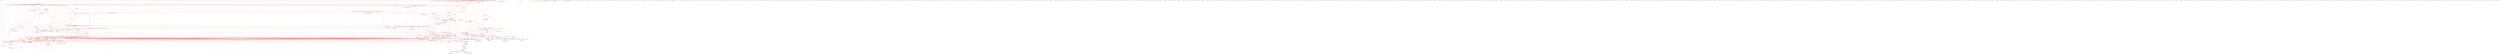 digraph v3graph {
	graph	[label="obj_dir/Voc8051_top_048_gate_opt.dot",
		 labelloc=t, labeljust=l,
		 //size="7.5,10",
		 rankdir=TB];
	n0	[fontsize=8 label="0x556a7abae320@TOP", color=yellow];
	n1	[fontsize=8 label="0x556a7bc37fe0@TOP", color=yellow, style=dotted];
	n2	[fontsize=8 label="0x556a7bc5d690 TOP->wb_rst_i", color=blue];
	n3	[fontsize=8 label="0x556a7bc35540 TOP->oc8051_top__DOT__wb_rst_i", color=blue, style=dotted];
	n4	[fontsize=8 label="0x556a7bc2ce10@TOP", color=yellow, style=dotted];
	n5	[fontsize=8 label="0x556a7bc67360 TOP->wb_clk_i", color=blue];
	n6	[fontsize=8 label="0x556a7bc35350 TOP->oc8051_top__DOT__wb_clk_i", color=blue, style=dotted];
	n7	[fontsize=8 label="0x556a7bc2ccd0@TOP", color=yellow, style=dotted];
	n8	[fontsize=8 label="0x556a7bc68c40 TOP->int0_i", color=blue];
	n9	[fontsize=8 label="0x556a7bc35160 TOP->oc8051_top__DOT__int0_i", color=blue, style=dotted];
	n10	[fontsize=8 label="0x556a7bc2cb90@TOP", color=yellow, style=dotted];
	n11	[fontsize=8 label="0x556a7bc667a0 TOP->int1_i", color=blue];
	n12	[fontsize=8 label="0x556a7bc34f70 TOP->oc8051_top__DOT__int1_i", color=blue, style=dotted];
	n13	[fontsize=8 label="0x556a7bc2ca50@TOP", color=yellow, style=dotted];
	n14	[fontsize=8 label="0x556a7bc68070 TOP->ea_in", color=blue];
	n15	[fontsize=8 label="0x556a7bc34d80 TOP->oc8051_top__DOT__ea_in", color=blue, style=dotted];
	n16	[fontsize=8 label="0x556a7bc2c910@TOP", color=yellow, style=dotted];
	n17	[fontsize=8 label="0x556a7bc61320 TOP->wbd_ack_i", color=blue];
	n18	[fontsize=8 label="0x556a7bc34b90 TOP->oc8051_top__DOT__wbd_ack_i", color=blue, style=dotted];
	n19	[fontsize=8 label="0x556a7bc2c7d0@TOP", color=yellow, style=dotted];
	n20	[fontsize=8 label="0x556a7bc776d0 TOP->wbi_ack_i", color=blue];
	n21	[fontsize=8 label="0x556a7bc349a0 TOP->oc8051_top__DOT__wbi_ack_i", color=blue, style=dotted];
	n22	[fontsize=8 label="0x556a7bc37df0@TOP", color=yellow, style=dotted];
	n23	[fontsize=8 label="0x556a7bc75af0 TOP->wbd_err_i", color=blue];
	n24	[fontsize=8 label="0x556a7bc347b0 TOP->oc8051_top__DOT__wbd_err_i", color=blue, style=dotted];
	n25	[fontsize=8 label="0x556a7a2a1a40@TOP", color=yellow, style=dotted];
	n26	[fontsize=8 label="0x556a7bc73090 TOP->wbi_err_i", color=blue];
	n27	[fontsize=8 label="0x556a7bc345c0 TOP->oc8051_top__DOT__wbi_err_i", color=blue, style=dotted];
	n28	[fontsize=8 label="0x556a7bc37a10@TOP", color=yellow, style=dotted];
	n29	[fontsize=8 label="0x556a7bc2d4b0 TOP->pc_change", color=blue];
	n30	[fontsize=8 label="0x556a7bc343d0 TOP->oc8051_top__DOT__pc_change", color=blue, style=dotted];
	n31	[fontsize=8 label="0x556a7bc37c00@TOP", color=yellow, style=dotted];
	n32	[fontsize=8 label="0x556a7bc2d6a0 TOP->su_en", color=blue];
	n33	[fontsize=8 label="0x556a7bc341e0 TOP->oc8051_top__DOT__su_en", color=blue, style=dotted];
	n34	[fontsize=8 label="0x556a7bc443e0@TOP", color=yellow, style=dotted];
	n35	[fontsize=8 label="0x556a7bc2d890 TOP->priv_lvl", color=blue];
	n36	[fontsize=8 label="0x556a7bc33ff0 TOP->oc8051_top__DOT__priv_lvl", color=blue, style=dotted];
	n37	[fontsize=8 label="0x556a7bc43e10@TOP", color=yellow, style=dotted];
	n38	[fontsize=8 label="0x556a7bc2da80 TOP->pc", color=blue];
	n39	[fontsize=8 label="0x556a7bc33e00 TOP->oc8051_top__DOT__pc", color=blue, style=dotted];
	n40	[fontsize=8 label="0x556a7bc43840@TOP", color=yellow, style=dotted];
	n41	[fontsize=8 label="0x556a7bc2cf50 TOP->dpc_ot", color=blue];
	n42	[fontsize=8 label="0x556a7bc33c10 TOP->oc8051_top__DOT__dpc_ot", color=blue, style=dotted];
	n43	[fontsize=8 label="0x556a7bc43270@TOP", color=yellow, style=dotted];
	n44	[fontsize=8 label="0x556a7bc2c4f0 TOP->pc_log", color=blue];
	n45	[fontsize=8 label="0x556a7bc33a20 TOP->oc8051_top__DOT__pc_log", color=blue, style=dotted];
	n46	[fontsize=8 label="0x556a7bc42ca0@TOP", color=yellow, style=dotted];
	n47	[fontsize=8 label="0x556a7bc2dc70 TOP->pc_log_prev", color=blue];
	n48	[fontsize=8 label="0x556a7bc33830 TOP->oc8051_top__DOT__pc_log_prev", color=blue, style=dotted];
	n49	[fontsize=8 label="0x556a7bc426d0@TOP", color=yellow, style=dotted];
	n50	[fontsize=8 label="0x556a7bc4bf00 TOP->psw", color=blue];
	n51	[fontsize=8 label="0x556a7bc33640 TOP->oc8051_top__DOT__psw", color=blue, style=dotted];
	n52	[fontsize=8 label="0x556a7bc42100@TOP", color=yellow, style=dotted];
	n53	[fontsize=8 label="0x556a7bc4bd10 TOP->p", color=blue];
	n54	[fontsize=8 label="0x556a7bc33450 TOP->oc8051_top__DOT__p", color=blue, style=dotted];
	n55	[fontsize=8 label="0x556a7bc41b30@TOP", color=yellow, style=dotted];
	n56	[fontsize=8 label="0x556a7bc4bb20 TOP->sp", color=blue];
	n57	[fontsize=8 label="0x556a7bc33260 TOP->oc8051_top__DOT__sp", color=blue, style=dotted];
	n58	[fontsize=8 label="0x556a7bc41560@TOP", color=yellow, style=dotted];
	n59	[fontsize=8 label="0x556a7bc4b930 TOP->acc", color=blue];
	n60	[fontsize=8 label="0x556a7bc33070 TOP->oc8051_top__DOT__acc", color=blue, style=dotted];
	n61	[fontsize=8 label="0x556a7bc40f90@TOP", color=yellow, style=dotted];
	n62	[fontsize=8 label="0x556a7bc4b740 TOP->b_reg", color=blue];
	n63	[fontsize=8 label="0x556a7bc32e80 TOP->oc8051_top__DOT__b_reg", color=blue, style=dotted];
	n64	[fontsize=8 label="0x556a7bc409c0@TOP", color=yellow, style=dotted];
	n65	[fontsize=8 label="0x556a7bc4b550 TOP->dptr", color=blue];
	n66	[fontsize=8 label="0x556a7bc32c90 TOP->oc8051_top__DOT__dptr", color=blue, style=dotted];
	n67	[fontsize=8 label="0x556a7bc403f0@TOP", color=yellow, style=dotted];
	n68	[fontsize=8 label="0x556a7bc4b360 TOP->iram", color=blue];
	n69	[fontsize=8 label="0x556a7bc32aa0 TOP->oc8051_top__DOT__iram", color=blue, style=dotted];
	n70	[fontsize=8 label="0x556a7bc3fe20@TOP", color=yellow, style=dotted];
	n71	[fontsize=8 label="0x556a7bc4a0e0 TOP->op1", color=blue];
	n72	[fontsize=8 label="0x556a7bc328b0 TOP->oc8051_top__DOT__op1", color=blue, style=dotted];
	n73	[fontsize=8 label="0x556a7bc3f850@TOP", color=yellow, style=dotted];
	n74	[fontsize=8 label="0x556a7bc49ef0 TOP->op1_d", color=blue];
	n75	[fontsize=8 label="0x556a7bc326c0 TOP->oc8051_top__DOT__op1_d", color=blue, style=dotted];
	n76	[fontsize=8 label="0x556a7bc3f280@TOP", color=yellow, style=dotted];
	n77	[fontsize=8 label="0x556a7bc49d00 TOP->op2", color=blue];
	n78	[fontsize=8 label="0x556a7bc324d0 TOP->oc8051_top__DOT__op2", color=blue, style=dotted];
	n79	[fontsize=8 label="0x556a7bc3ecb0@TOP", color=yellow, style=dotted];
	n80	[fontsize=8 label="0x556a7bc49b10 TOP->op3", color=blue];
	n81	[fontsize=8 label="0x556a7bc322e0 TOP->oc8051_top__DOT__op3", color=blue, style=dotted];
	n82	[fontsize=8 label="0x556a7bc3e6e0@TOP", color=yellow, style=dotted];
	n83	[fontsize=8 label="0x556a7bc49920 TOP->ie", color=blue];
	n84	[fontsize=8 label="0x556a7bc320f0 TOP->oc8051_top__DOT__ie", color=blue, style=dotted];
	n85	[fontsize=8 label="0x556a7bc3e110@TOP", color=yellow, style=dotted];
	n86	[fontsize=8 label="0x556a7bc49730 TOP->wbd_dat_i", color=blue];
	n87	[fontsize=8 label="0x556a7bc31f00 TOP->oc8051_top__DOT__wbd_dat_i", color=blue, style=dotted];
	n88	[fontsize=8 label="0x556a7bc3db40@TOP", color=yellow, style=dotted];
	n89	[fontsize=8 label="0x556a7bc49540 TOP->wbi_dat_i", color=blue];
	n90	[fontsize=8 label="0x556a7bc31d10 TOP->oc8051_top__DOT__wbi_dat_i", color=blue, style=dotted];
	n91	[fontsize=8 label="0x556a7bc3d570@TOP", color=yellow, style=dotted];
	n92	[fontsize=8 label="0x556a7bc49350 TOP->wbd_we_o", color=blue];
	n93	[fontsize=8 label="0x556a7bc31b20 TOP->oc8051_top__DOT__wbd_we_o", color=blue, style=dotted];
	n94	[fontsize=8 label="0x556a7bc3cfa0@TOP", color=yellow, style=dotted];
	n95	[fontsize=8 label="0x556a7bc49160 TOP->wbd_stb_o", color=blue];
	n96	[fontsize=8 label="0x556a7bc31930 TOP->oc8051_top__DOT__wbd_stb_o", color=blue, style=dotted];
	n97	[fontsize=8 label="0x556a7bc3c9d0@TOP", color=yellow, style=dotted];
	n98	[fontsize=8 label="0x556a7bc48f70 TOP->wbd_cyc_o", color=blue];
	n99	[fontsize=8 label="0x556a7bc31740 TOP->oc8051_top__DOT__wbd_cyc_o", color=blue, style=dotted];
	n100	[fontsize=8 label="0x556a7bc3c400@TOP", color=yellow, style=dotted];
	n101	[fontsize=8 label="0x556a7bc48d80 TOP->wbi_stb_o", color=blue];
	n102	[fontsize=8 label="0x556a7bc31550 TOP->oc8051_top__DOT__wbi_stb_o", color=blue, style=dotted];
	n103	[fontsize=8 label="0x556a7bc3be30@TOP", color=yellow, style=dotted];
	n104	[fontsize=8 label="0x556a7bc48b90 TOP->wbi_cyc_o", color=blue];
	n105	[fontsize=8 label="0x556a7bc31360 TOP->oc8051_top__DOT__wbi_cyc_o", color=blue, style=dotted];
	n106	[fontsize=8 label="0x556a7bc3b860@TOP", color=yellow, style=dotted];
	n107	[fontsize=8 label="0x556a7bc489a0 TOP->wbd_dat_o", color=blue];
	n108	[fontsize=8 label="0x556a7bc31170 TOP->oc8051_top__DOT__wbd_dat_o", color=blue, style=dotted];
	n109	[fontsize=8 label="0x556a7bc3b290@TOP", color=yellow, style=dotted];
	n110	[fontsize=8 label="0x556a7bc487b0 TOP->wbd_adr_o", color=blue];
	n111	[fontsize=8 label="0x556a7bc30f80 TOP->oc8051_top__DOT__wbd_adr_o", color=blue, style=dotted];
	n112	[fontsize=8 label="0x556a7bc3acc0@TOP", color=yellow, style=dotted];
	n113	[fontsize=8 label="0x556a7bc485c0 TOP->wbi_adr_o", color=blue];
	n114	[fontsize=8 label="0x556a7bc30d90 TOP->oc8051_top__DOT__wbi_adr_o", color=blue, style=dotted];
	n115	[fontsize=8 label="0x556a7bc39cf0@TOP", color=yellow, style=dotted];
	n116	[fontsize=8 label="0x556a7bc483d0 TOP->cxrom_addr", color=blue];
	n117	[fontsize=8 label="0x556a7bc30ba0 TOP->oc8051_top__DOT__cxrom_addr", color=blue, style=dotted];
	n118	[fontsize=8 label="0x556a7bc39720@TOP", color=yellow, style=dotted];
	n119	[fontsize=8 label="0x556a7bc481e0 TOP->cxrom_data_out", color=blue];
	n120	[fontsize=8 label="0x556a7bc309b0 TOP->oc8051_top__DOT__cxrom_data_out", color=blue, style=dotted];
	n121	[fontsize=8 label="0x556a7bc39150@TOP", color=yellow, style=dotted];
	n122	[fontsize=8 label="0x556a7bc47ff0 TOP->decoder_state", color=blue];
	n123	[fontsize=8 label="0x556a7bc307c0 TOP->oc8051_top__DOT__decoder_state", color=blue, style=dotted];
	n124	[fontsize=8 label="0x556a7bc38b80@TOP", color=yellow, style=dotted];
	n125	[fontsize=8 label="0x556a7bc47e00 TOP->p0_i", color=blue];
	n126	[fontsize=8 label="0x556a7bc305d0 TOP->oc8051_top__DOT__p0_i", color=blue, style=dotted];
	n127	[fontsize=8 label="0x556a7bc385b0@TOP", color=yellow, style=dotted];
	n128	[fontsize=8 label="0x556a7bc47c10 TOP->p0_o", color=blue];
	n129	[fontsize=8 label="0x556a7bc303e0 TOP->oc8051_top__DOT__p0_o", color=blue, style=dotted];
	n130	[fontsize=8 label="0x556a7bc37820@TOP", color=yellow, style=dotted];
	n131	[fontsize=8 label="0x556a7bc47a20 TOP->p1_i", color=blue];
	n132	[fontsize=8 label="0x556a7bc301f0 TOP->oc8051_top__DOT__p1_i", color=blue, style=dotted];
	n133	[fontsize=8 label="0x556a7bc37250@TOP", color=yellow, style=dotted];
	n134	[fontsize=8 label="0x556a7bc47830 TOP->p1_o", color=blue];
	n135	[fontsize=8 label="0x556a7bc30000 TOP->oc8051_top__DOT__p1_o", color=blue, style=dotted];
	n136	[fontsize=8 label="0x556a7bc36c80@TOP", color=yellow, style=dotted];
	n137	[fontsize=8 label="0x556a7bc47640 TOP->p2_i", color=blue];
	n138	[fontsize=8 label="0x556a7bc2fe10 TOP->oc8051_top__DOT__p2_i", color=blue, style=dotted];
	n139	[fontsize=8 label="0x556a7bc366b0@TOP", color=yellow, style=dotted];
	n140	[fontsize=8 label="0x556a7bc47450 TOP->p2_o", color=blue];
	n141	[fontsize=8 label="0x556a7bc2fc20 TOP->oc8051_top__DOT__p2_o", color=blue, style=dotted];
	n142	[fontsize=8 label="0x556a7bc360e0@TOP", color=yellow, style=dotted];
	n143	[fontsize=8 label="0x556a7bc47260 TOP->p3_i", color=blue];
	n144	[fontsize=8 label="0x556a7bc2fa30 TOP->oc8051_top__DOT__p3_i", color=blue, style=dotted];
	n145	[fontsize=8 label="0x556a7bc35b10@TOP", color=yellow, style=dotted];
	n146	[fontsize=8 label="0x556a7bc47070 TOP->p3_o", color=blue];
	n147	[fontsize=8 label="0x556a7bc2f840 TOP->oc8051_top__DOT__p3_o", color=blue, style=dotted];
	n148	[fontsize=8 label="0x556a7bc2df10@TOP", color=yellow];
	n149	[fontsize=8 label="0x556a7bc7e120@TOP", color=yellow];
	n150	[fontsize=8 label="0x556a7bc7d010 TOP->oc8051_top__DOT__decoder_new_valid_pc", color=blue];
	n151	[fontsize=8 label="0x556a7bc7e5c0@TOP", color=yellow, style=dotted];
	n152	[fontsize=8 label="0x556a7bc7e4f0 TOP->oc8051_top__DOT__iram0", color=blue, style=dotted];
	n153	[fontsize=8 label="0x556a7bc7eca0@TOP", color=yellow, style=dotted];
	n154	[fontsize=8 label="0x556a7bc7ebd0 TOP->oc8051_top__DOT__iram1", color=blue, style=dotted];
	n155	[fontsize=8 label="0x556a7bc7f380@TOP", color=yellow, style=dotted];
	n156	[fontsize=8 label="0x556a7bc7f2b0 TOP->oc8051_top__DOT__iram8", color=blue, style=dotted];
	n157	[fontsize=8 label="0x556a7bc7fa60@TOP", color=yellow, style=dotted];
	n158	[fontsize=8 label="0x556a7bc7f990 TOP->oc8051_top__DOT__iram9", color=blue, style=dotted];
	n159	[fontsize=8 label="0x556a7bc80210@TOP", color=yellow, style=dotted];
	n160	[fontsize=8 label="0x556a7bc7c8c0 TOP->oc8051_top__DOT__wr_o", color=blue, style=dotted];
	n161	[fontsize=8 label="0x556a7bc5a280 TOP->oc8051_top__DOT__wr_addr", color=blue];
	n162	[fontsize=8 label="0x556a7bc7d4f0 TOP->oc8051_top__DOT__wr_ind", color=blue];
	n163	[fontsize=8 label="0x556a7bc80ca0 TOP->oc8051_top__DOT____Vcellinp__oc8051_ram_top1__wr", color=blue, style=dotted];
	n164	[fontsize=8 label="0x556a7bc80d70@TOP", color=yellow, style=dotted];
	n165	[fontsize=8 label="0x556a7bc2f650 TOP->oc8051_top__DOT__dptr_hi", color=blue];
	n166	[fontsize=8 label="0x556a7bc2f460 TOP->oc8051_top__DOT__dptr_lo", color=blue];
	n167	[fontsize=8 label="0x556a7bc81250 TOP->oc8051_top__DOT____Vcellinp__oc8051_alu_src_sel1__dptr", color=blue, style=dotted];
	n168	[fontsize=8 label="0x556a7bc81320@TOP", color=yellow];
	n169	[fontsize=8 label="0x556a7bc7deb0 TOP->oc8051_top__DOT__iadr_o", color=blue, style=dotted];
	n170	[fontsize=8 label="0x556a7bc81620@TOP", color=yellow, style=dotted];
	n171	[fontsize=8 label="0x556a7bc7d690 TOP->oc8051_top__DOT__op1_cur", color=blue, style=dotted];
	n172	[fontsize=8 label="0x556a7bc81c30 TOP->oc8051_top__DOT____Vcellinp__oc8051_indi_addr1__sel", color=blue, style=dotted];
	n173	[fontsize=8 label="0x556a7bc81d00@TOP", color=yellow];
	n174	[fontsize=8 label="0x556a7bc82790 TOP->oc8051_top__DOT____Vcellinp__oc8051_indi_addr1__wr", color=blue];
	n175	[fontsize=8 label="0x556a7bc82860@TOP", color=yellow, style=dotted];
	n176	[fontsize=8 label="0x556a7bc7dc40 TOP->oc8051_top__DOT__istb_o", color=blue, style=dotted];
	n177	[fontsize=8 label="0x556a7bc7dd10 TOP->oc8051_top__DOT__icyc_o", color=blue, style=dotted];
	n178	[fontsize=8 label="0x556a7bc82b60@TOP", color=yellow];
	n179	[fontsize=8 label="0x556a7bc83040 TOP->oc8051_top__DOT____Vcellinp__oc8051_memory_interface1__dptr", color=blue];
	n180	[fontsize=8 label="0x556a7bc83110@TOP", color=yellow];
	n181	[fontsize=8 label="0x556a7bc7ca60 TOP->oc8051_top__DOT__pc_wr", color=blue];
	n182	[fontsize=8 label="0x556a7bc7d5c0 TOP->oc8051_top__DOT__comp_wait", color=blue, style=dotted];
	n183	[fontsize=8 label="0x556a7bc835f0 TOP->oc8051_top__DOT____Vcellinp__oc8051_memory_interface1__pc_wr", color=blue];
	n184	[fontsize=8 label="0x556a7bc836c0@TOP", color=yellow];
	n185	[fontsize=8 label="0x556a7bc5a5c0 TOP->oc8051_top__DOT__bank_sel", color=blue];
	n186	[fontsize=8 label="0x556a7bc83ba0 TOP->oc8051_top__DOT____Vcellinp__oc8051_memory_interface1__rn", color=blue];
	n187	[fontsize=8 label="0x556a7bc83c70@TOP", color=yellow];
	n188	[fontsize=8 label="0x556a7bc84210 TOP->oc8051_top__DOT____Vcellinp__oc8051_sfr1__we", color=blue];
	n189	[fontsize=8 label="0x556a7bc842e0@TOP", color=yellow];
	n190	[fontsize=8 label="0x556a7bc847c0@TOP", color=yellow, style=dotted];
	n191	[fontsize=8 label="0x556a7bc8aac0 TOP->oc8051_top__DOT__oc8051_decoder1__DOT__clk", color=blue, style=dotted];
	n192	[fontsize=8 label="0x556a7bc84ac0@TOP", color=yellow, style=dotted];
	n193	[fontsize=8 label="0x556a7bc8ab90 TOP->oc8051_top__DOT__oc8051_decoder1__DOT__rst", color=blue, style=dotted];
	n194	[fontsize=8 label="0x556a7bc84dc0@TOP", color=yellow, style=dotted];
	n195	[fontsize=8 label="0x556a7bc7d1b0 TOP->oc8051_top__DOT__eq", color=blue, style=dotted];
	n196	[fontsize=8 label="0x556a7bc8ac60 TOP->oc8051_top__DOT__oc8051_decoder1__DOT__eq", color=blue, style=dotted];
	n197	[fontsize=8 label="0x556a7bc850c0@TOP", color=yellow, style=dotted];
	n198	[fontsize=8 label="0x556a7bc5ad10 TOP->oc8051_top__DOT__mem_wait", color=blue];
	n199	[fontsize=8 label="0x556a7bc8ad30 TOP->oc8051_top__DOT__oc8051_decoder1__DOT__mem_wait", color=blue, style=dotted];
	n200	[fontsize=8 label="0x556a7bc853c0@TOP", color=yellow, style=dotted];
	n201	[fontsize=8 label="0x556a7bc7daa0 TOP->oc8051_top__DOT__wait_data", color=blue];
	n202	[fontsize=8 label="0x556a7bc8ae00 TOP->oc8051_top__DOT__oc8051_decoder1__DOT__wait_data", color=blue, style=dotted];
	n203	[fontsize=8 label="0x556a7bc856c0@TOP", color=yellow, style=dotted];
	n204	[fontsize=8 label="0x556a7bc8aed0 TOP->oc8051_top__DOT__oc8051_decoder1__DOT__su_en", color=blue, style=dotted];
	n205	[fontsize=8 label="0x556a7bc859c0@TOP", color=yellow, style=dotted];
	n206	[fontsize=8 label="0x556a7bc7cc00 TOP->oc8051_top__DOT__op1_n", color=blue];
	n207	[fontsize=8 label="0x556a7bc8afa0 TOP->oc8051_top__DOT__oc8051_decoder1__DOT__op_in", color=blue, style=dotted];
	n208	[fontsize=8 label="0x556a7bc85cc0@TOP", color=yellow, style=dotted];
	n209	[fontsize=8 label="0x556a7bc8b070 TOP->oc8051_top__DOT__oc8051_decoder1__DOT__pc", color=blue, style=dotted];
	n210	[fontsize=8 label="0x556a7bc85fc0@TOP", color=yellow, style=dotted];
	n211	[fontsize=8 label="0x556a7bc2e2f0 TOP->oc8051_top__DOT__mem_pc", color=blue];
	n212	[fontsize=8 label="0x556a7bc8b140 TOP->oc8051_top__DOT__oc8051_decoder1__DOT__mem_pc", color=blue, style=dotted];
	n213	[fontsize=8 label="0x556a7bc862c0@TOP", color=yellow, style=dotted];
	n214	[fontsize=8 label="0x556a7bc7ce70 TOP->oc8051_top__DOT__irom_out_of_rst", color=blue];
	n215	[fontsize=8 label="0x556a7bc8b210 TOP->oc8051_top__DOT__oc8051_decoder1__DOT__irom_out_of_rst", color=blue, style=dotted];
	n216	[fontsize=8 label="0x556a7bc865c0@TOP", color=yellow, style=dotted];
	n217	[fontsize=8 label="0x556a7bc8b2e0 TOP->oc8051_top__DOT__oc8051_decoder1__DOT__new_valid_pc", color=blue, style=dotted];
	n218	[fontsize=8 label="0x556a7bc868c0@TOP", color=yellow, style=dotted];
	n219	[fontsize=8 label="0x556a7bc8b3b0 TOP->oc8051_top__DOT__oc8051_decoder1__DOT__op_cur", color=blue, style=dotted];
	n220	[fontsize=8 label="0x556a7bc86bc0@TOP", color=yellow, style=dotted];
	n221	[fontsize=8 label="0x556a7bc7c7f0 TOP->oc8051_top__DOT__wr", color=blue];
	n222	[fontsize=8 label="0x556a7bc8b550 TOP->oc8051_top__DOT__oc8051_decoder1__DOT__wr_o", color=blue, style=dotted];
	n223	[fontsize=8 label="0x556a7bc86ec0@TOP", color=yellow, style=dotted];
	n224	[fontsize=8 label="0x556a7bc7d760 TOP->oc8051_top__DOT__bit_addr", color=blue];
	n225	[fontsize=8 label="0x556a7bc8b620 TOP->oc8051_top__DOT__oc8051_decoder1__DOT__bit_addr", color=blue, style=dotted];
	n226	[fontsize=8 label="0x556a7bc871c0@TOP", color=yellow, style=dotted];
	n227	[fontsize=8 label="0x556a7bc8b6f0 TOP->oc8051_top__DOT__oc8051_decoder1__DOT__pc_wr", color=blue, style=dotted];
	n228	[fontsize=8 label="0x556a7bc874c0@TOP", color=yellow, style=dotted];
	n229	[fontsize=8 label="0x556a7bc5a760 TOP->oc8051_top__DOT__rmw", color=blue];
	n230	[fontsize=8 label="0x556a7bc8b7c0 TOP->oc8051_top__DOT__oc8051_decoder1__DOT__rmw", color=blue, style=dotted];
	n231	[fontsize=8 label="0x556a7bc877c0@TOP", color=yellow, style=dotted];
	n232	[fontsize=8 label="0x556a7bc5ab70 TOP->oc8051_top__DOT__istb", color=blue, style=dotted];
	n233	[fontsize=8 label="0x556a7bc8b890 TOP->oc8051_top__DOT__oc8051_decoder1__DOT__istb", color=blue, style=dotted];
	n234	[fontsize=8 label="0x556a7bc87ac0@TOP", color=yellow, style=dotted];
	n235	[fontsize=8 label="0x556a7bc3a4e0 TOP->oc8051_top__DOT__src_sel3", color=blue];
	n236	[fontsize=8 label="0x556a7bc8b960 TOP->oc8051_top__DOT__oc8051_decoder1__DOT__src_sel3", color=blue, style=dotted];
	n237	[fontsize=8 label="0x556a7bc87dc0@TOP", color=yellow, style=dotted];
	n238	[fontsize=8 label="0x556a7bc7bf00 TOP->oc8051_top__DOT__psw_set", color=blue];
	n239	[fontsize=8 label="0x556a7bc8ba30 TOP->oc8051_top__DOT__oc8051_decoder1__DOT__psw_set", color=blue, style=dotted];
	n240	[fontsize=8 label="0x556a7bc880c0@TOP", color=yellow, style=dotted];
	n241	[fontsize=8 label="0x556a7bc5a4f0 TOP->oc8051_top__DOT__cy_sel", color=blue];
	n242	[fontsize=8 label="0x556a7bc8bb00 TOP->oc8051_top__DOT__oc8051_decoder1__DOT__cy_sel", color=blue, style=dotted];
	n243	[fontsize=8 label="0x556a7bc883c0@TOP", color=yellow, style=dotted];
	n244	[fontsize=8 label="0x556a7bc3a5b0 TOP->oc8051_top__DOT__wr_sfr", color=blue];
	n245	[fontsize=8 label="0x556a7bc8bbd0 TOP->oc8051_top__DOT__oc8051_decoder1__DOT__wr_sfr_o", color=blue, style=dotted];
	n246	[fontsize=8 label="0x556a7bc886c0@TOP", color=yellow, style=dotted];
	n247	[fontsize=8 label="0x556a7bc3a2c0 TOP->oc8051_top__DOT__src_sel2", color=blue];
	n248	[fontsize=8 label="0x556a7bc8bca0 TOP->oc8051_top__DOT__oc8051_decoder1__DOT__src_sel2", color=blue, style=dotted];
	n249	[fontsize=8 label="0x556a7bc889c0@TOP", color=yellow, style=dotted];
	n250	[fontsize=8 label="0x556a7bc7d0e0 TOP->oc8051_top__DOT__comp_sel", color=blue];
	n251	[fontsize=8 label="0x556a7bc8bd70 TOP->oc8051_top__DOT__oc8051_decoder1__DOT__comp_sel", color=blue, style=dotted];
	n252	[fontsize=8 label="0x556a7bc88cc0@TOP", color=yellow, style=dotted];
	n253	[fontsize=8 label="0x556a7bc5ade0 TOP->oc8051_top__DOT__mem_act", color=blue];
	n254	[fontsize=8 label="0x556a7bc8be40 TOP->oc8051_top__DOT__oc8051_decoder1__DOT__mem_act", color=blue, style=dotted];
	n255	[fontsize=8 label="0x556a7bc88fc0@TOP", color=yellow, style=dotted];
	n256	[fontsize=8 label="0x556a7bc3a9f0 TOP->oc8051_top__DOT__src_sel1", color=blue];
	n257	[fontsize=8 label="0x556a7bc8bf10 TOP->oc8051_top__DOT__oc8051_decoder1__DOT__src_sel1", color=blue, style=dotted];
	n258	[fontsize=8 label="0x556a7bc892c0@TOP", color=yellow, style=dotted];
	n259	[fontsize=8 label="0x556a7bc3a390 TOP->oc8051_top__DOT__ram_rd_sel", color=blue];
	n260	[fontsize=8 label="0x556a7bc8bfe0 TOP->oc8051_top__DOT__oc8051_decoder1__DOT__ram_rd_sel_o", color=blue, style=dotted];
	n261	[fontsize=8 label="0x556a7bc895c0@TOP", color=yellow, style=dotted];
	n262	[fontsize=8 label="0x556a7bc3a920 TOP->oc8051_top__DOT__ram_wr_sel", color=blue];
	n263	[fontsize=8 label="0x556a7bc8c0b0 TOP->oc8051_top__DOT__oc8051_decoder1__DOT__ram_wr_sel_o", color=blue, style=dotted];
	n264	[fontsize=8 label="0x556a7bc898c0@TOP", color=yellow, style=dotted];
	n265	[fontsize=8 label="0x556a7bc7cb30 TOP->oc8051_top__DOT__pc_wr_sel", color=blue];
	n266	[fontsize=8 label="0x556a7bc8c180 TOP->oc8051_top__DOT__oc8051_decoder1__DOT__pc_sel", color=blue, style=dotted];
	n267	[fontsize=8 label="0x556a7bc89bc0@TOP", color=yellow, style=dotted];
	n268	[fontsize=8 label="0x556a7bc8c250 TOP->oc8051_top__DOT__oc8051_decoder1__DOT__op1_c", color=blue, style=dotted];
	n269	[fontsize=8 label="0x556a7bc89ec0@TOP", color=yellow, style=dotted];
	n270	[fontsize=8 label="0x556a7bc7be30 TOP->oc8051_top__DOT__alu_op", color=blue];
	n271	[fontsize=8 label="0x556a7bc8c320 TOP->oc8051_top__DOT__oc8051_decoder1__DOT__alu_op_o", color=blue, style=dotted];
	n272	[fontsize=8 label="0x556a7bc8a1c0@TOP", color=yellow, style=dotted];
	n273	[fontsize=8 label="0x556a7bc7c990 TOP->oc8051_top__DOT__rd", color=blue];
	n274	[fontsize=8 label="0x556a7bc8c3f0 TOP->oc8051_top__DOT__oc8051_decoder1__DOT__rd", color=blue, style=dotted];
	n275	[fontsize=8 label="0x556a7bc8a4c0@TOP", color=yellow, style=dotted];
	n276	[fontsize=8 label="0x556a7bc7df80 TOP->oc8051_top__DOT__enter_su_mode", color=blue];
	n277	[fontsize=8 label="0x556a7bc8c4c0 TOP->oc8051_top__DOT__oc8051_decoder1__DOT__enter_su_mode", color=blue, style=dotted];
	n278	[fontsize=8 label="0x556a7bc8a7c0@TOP", color=yellow, style=dotted];
	n279	[fontsize=8 label="0x556a7bc7e050 TOP->oc8051_top__DOT__leave_su_mode", color=blue];
	n280	[fontsize=8 label="0x556a7bc8c590 TOP->oc8051_top__DOT__oc8051_decoder1__DOT__leave_su_mode", color=blue, style=dotted];
	n281	[fontsize=8 label="0x556a7bc8cdb0@TOP", color=yellow];
	n282	[fontsize=8 label="0x556a7bc8b480 TOP->oc8051_top__DOT__oc8051_decoder1__DOT__state", color=blue];
	n283	[fontsize=8 label="0x556a7bc8dcd0@TOP", color=yellow, style=dotted];
	n284	[fontsize=8 label="0x556a7bc8cce0 TOP->oc8051_top__DOT__oc8051_decoder1__DOT__stb_i", color=blue, style=dotted];
	n285	[fontsize=8 label="0x556a7bc8e580@TOP", color=yellow];
	n286	[fontsize=8 label="0x556a7bc8ca70 TOP->oc8051_top__DOT__oc8051_decoder1__DOT__state_dec", color=blue];
	n287	[fontsize=8 label="0x556a7bc8eb80@TOP", color=yellow];
	n288	[fontsize=8 label="0x556a7bc8cb40 TOP->oc8051_top__DOT__oc8051_decoder1__DOT__op", color=blue];
	n289	[fontsize=8 label="0x556a7bc90040@TOP", color=yellow];
	n290	[fontsize=8 label="0x556a7bc91440@TOP", color=yellow, style=dotted];
	n291	[fontsize=8 label="0x556a7bc91a50@TOP", color=yellow];
	n292	[fontsize=8 label="0x556a7bc8c730 TOP->oc8051_top__DOT__oc8051_decoder1__DOT__alu_op", color=blue];
	n293	[fontsize=8 label="0x556a7bc92050@TOP", color=yellow];
	n294	[fontsize=8 label="0x556a7bc8c800 TOP->oc8051_top__DOT__oc8051_decoder1__DOT__wr_sfr", color=blue];
	n295	[fontsize=8 label="0x556a7bc92650@TOP", color=yellow];
	n296	[fontsize=8 label="0x556a7bc8cc10 TOP->oc8051_top__DOT__oc8051_decoder1__DOT__ram_rd_sel_r", color=blue];
	n297	[fontsize=8 label="0x556a7bc8c9a0 TOP->oc8051_top__DOT__oc8051_decoder1__DOT__ram_rd_sel", color=blue];
	n298	[fontsize=8 label="0x556a7bc92c50@TOP", color=yellow];
	n299	[fontsize=8 label="0x556a7bc8c8d0 TOP->oc8051_top__DOT__oc8051_decoder1__DOT__ram_wr_sel", color=blue];
	n300	[fontsize=8 label="0x556a7bc93250@TOP", color=yellow];
	n301	[fontsize=8 label="0x556a7bc8c660 TOP->oc8051_top__DOT__oc8051_decoder1__DOT__wr", color=blue];
	n302	[fontsize=8 label="0x556a7bc937f0@TOP", color=yellow];
	n303	[fontsize=8 label="0x556a7c6f3140 TOP->__Vtableidx1", color=blue];
	n304	[fontsize=8 label="0x556a7c6f41e0 TOP->__Vtable1_oc8051_top__DOT__enter_su_mode", color=blue];
	n305	[fontsize=8 label="0x556a7c6f4700 TOP->__Vtable1_oc8051_top__DOT__leave_su_mode", color=blue];
	n306	[fontsize=8 label="0x556a7c6f5c50 TOP->__Vtable1_oc8051_top__DOT__oc8051_decoder1__DOT__ram_rd_sel", color=blue];
	n307	[fontsize=8 label="0x556a7c6f6420 TOP->__Vtable1_oc8051_top__DOT__pc_wr", color=blue];
	n308	[fontsize=8 label="0x556a7c6f6ea0 TOP->__Vtable1_oc8051_top__DOT__pc_wr_sel", color=blue];
	n309	[fontsize=8 label="0x556a7c6f7790 TOP->__Vtable1_oc8051_top__DOT__comp_sel", color=blue];
	n310	[fontsize=8 label="0x556a7c6f8080 TOP->__Vtable1_oc8051_top__DOT__rmw", color=blue];
	n311	[fontsize=8 label="0x556a7c6f8970 TOP->__Vtable1_oc8051_top__DOT__oc8051_decoder1__DOT__stb_i", color=blue];
	n312	[fontsize=8 label="0x556a7c6f9260 TOP->__Vtable1_oc8051_top__DOT__bit_addr", color=blue];
	n313	[fontsize=8 label="0x556a7be5c570@TOP", color=yellow, style=dotted];
	n314	[fontsize=8 label="0x556a7bc7c720 TOP->oc8051_top__DOT__alu_cy", color=blue];
	n315	[fontsize=8 label="0x556a7be60200 TOP->oc8051_top__DOT__oc8051_alu1__DOT__srcCy", color=blue, style=dotted];
	n316	[fontsize=8 label="0x556a7be5c930@TOP", color=yellow, style=dotted];
	n317	[fontsize=8 label="0x556a7bc7d280 TOP->oc8051_top__DOT__srcAc", color=blue, style=dotted];
	n318	[fontsize=8 label="0x556a7be60350 TOP->oc8051_top__DOT__oc8051_alu1__DOT__srcAc", color=blue, style=dotted];
	n319	[fontsize=8 label="0x556a7be5ccf0@TOP", color=yellow, style=dotted];
	n320	[fontsize=8 label="0x556a7bc7d900 TOP->oc8051_top__DOT__bit_out", color=blue];
	n321	[fontsize=8 label="0x556a7be60460 TOP->oc8051_top__DOT__oc8051_alu1__DOT__bit_in", color=blue, style=dotted];
	n322	[fontsize=8 label="0x556a7be5d0d0@TOP", color=yellow, style=dotted];
	n323	[fontsize=8 label="0x556a7be60570 TOP->oc8051_top__DOT__oc8051_alu1__DOT__clk", color=blue, style=dotted];
	n324	[fontsize=8 label="0x556a7be5d4a0@TOP", color=yellow, style=dotted];
	n325	[fontsize=8 label="0x556a7be606b0 TOP->oc8051_top__DOT__oc8051_alu1__DOT__rst", color=blue, style=dotted];
	n326	[fontsize=8 label="0x556a7be5d870@TOP", color=yellow, style=dotted];
	n327	[fontsize=8 label="0x556a7be607c0 TOP->oc8051_top__DOT__oc8051_alu1__DOT__op_code", color=blue, style=dotted];
	n328	[fontsize=8 label="0x556a7be5dc40@TOP", color=yellow, style=dotted];
	n329	[fontsize=8 label="0x556a7bc7bfd0 TOP->oc8051_top__DOT__src1", color=blue];
	n330	[fontsize=8 label="0x556a7be608d0 TOP->oc8051_top__DOT__oc8051_alu1__DOT__src1", color=blue, style=dotted];
	n331	[fontsize=8 label="0x556a7be5e000@TOP", color=yellow, style=dotted];
	n332	[fontsize=8 label="0x556a7bc7c0a0 TOP->oc8051_top__DOT__src2", color=blue];
	n333	[fontsize=8 label="0x556a7be609e0 TOP->oc8051_top__DOT__oc8051_alu1__DOT__src2", color=blue, style=dotted];
	n334	[fontsize=8 label="0x556a7be5e3c0@TOP", color=yellow, style=dotted];
	n335	[fontsize=8 label="0x556a7bc7c170 TOP->oc8051_top__DOT__src3", color=blue];
	n336	[fontsize=8 label="0x556a7be60af0 TOP->oc8051_top__DOT__oc8051_alu1__DOT__src3", color=blue, style=dotted];
	n337	[fontsize=8 label="0x556a7be5e780@TOP", color=yellow, style=dotted];
	n338	[fontsize=8 label="0x556a7bc7c4b0 TOP->oc8051_top__DOT__desCy", color=blue];
	n339	[fontsize=8 label="0x556a7be60c00 TOP->oc8051_top__DOT__oc8051_alu1__DOT__desCy", color=blue, style=dotted];
	n340	[fontsize=8 label="0x556a7be5eb40@TOP", color=yellow, style=dotted];
	n341	[fontsize=8 label="0x556a7bc7c580 TOP->oc8051_top__DOT__desAc", color=blue];
	n342	[fontsize=8 label="0x556a7be60d10 TOP->oc8051_top__DOT__oc8051_alu1__DOT__desAc", color=blue, style=dotted];
	n343	[fontsize=8 label="0x556a7be5ef00@TOP", color=yellow, style=dotted];
	n344	[fontsize=8 label="0x556a7bc7c650 TOP->oc8051_top__DOT__desOv", color=blue];
	n345	[fontsize=8 label="0x556a7be60e20 TOP->oc8051_top__DOT__oc8051_alu1__DOT__desOv", color=blue, style=dotted];
	n346	[fontsize=8 label="0x556a7be5f2c0@TOP", color=yellow, style=dotted];
	n347	[fontsize=8 label="0x556a7bc7c310 TOP->oc8051_top__DOT__des1", color=blue];
	n348	[fontsize=8 label="0x556a7be60f30 TOP->oc8051_top__DOT__oc8051_alu1__DOT__des1", color=blue, style=dotted];
	n349	[fontsize=8 label="0x556a7be5f680@TOP", color=yellow, style=dotted];
	n350	[fontsize=8 label="0x556a7bc7c3e0 TOP->oc8051_top__DOT__des2", color=blue];
	n351	[fontsize=8 label="0x556a7be61040 TOP->oc8051_top__DOT__oc8051_alu1__DOT__des2", color=blue, style=dotted];
	n352	[fontsize=8 label="0x556a7be5fa40@TOP", color=yellow, style=dotted];
	n353	[fontsize=8 label="0x556a7bc7c240 TOP->oc8051_top__DOT__des_acc", color=blue];
	n354	[fontsize=8 label="0x556a7be61150 TOP->oc8051_top__DOT__oc8051_alu1__DOT__des_acc", color=blue, style=dotted];
	n355	[fontsize=8 label="0x556a7be5fe20@TOP", color=yellow, style=dotted];
	n356	[fontsize=8 label="0x556a7bc7e420 TOP->oc8051_top__DOT__sub_result", color=blue];
	n357	[fontsize=8 label="0x556a7be61260 TOP->oc8051_top__DOT__oc8051_alu1__DOT__sub_result", color=blue, style=dotted];
	n358	[fontsize=8 label="0x556a7be639b0@TOP", color=yellow, style=dotted];
	n359	[fontsize=8 label="0x556a7be61370 TOP->oc8051_top__DOT__oc8051_alu1__DOT__add1", color=blue, style=dotted];
	n360	[fontsize=8 label="0x556a7be64160@TOP", color=yellow, style=dotted];
	n361	[fontsize=8 label="0x556a7be61480 TOP->oc8051_top__DOT__oc8051_alu1__DOT__add2", color=blue, style=dotted];
	n362	[fontsize=8 label="0x556a7be64980@TOP", color=yellow, style=dotted];
	n363	[fontsize=8 label="0x556a7be61590 TOP->oc8051_top__DOT__oc8051_alu1__DOT__add3", color=blue, style=dotted];
	n364	[fontsize=8 label="0x556a7be64e10@TOP", color=yellow];
	n365	[fontsize=8 label="0x556a7be616a0 TOP->oc8051_top__DOT__oc8051_alu1__DOT__add4", color=blue];
	n366	[fontsize=8 label="0x556a7be65690@TOP", color=yellow, style=dotted];
	n367	[fontsize=8 label="0x556a7be617b0 TOP->oc8051_top__DOT__oc8051_alu1__DOT__add5", color=blue, style=dotted];
	n368	[fontsize=8 label="0x556a7be65eb0@TOP", color=yellow, style=dotted];
	n369	[fontsize=8 label="0x556a7be618c0 TOP->oc8051_top__DOT__oc8051_alu1__DOT__add6", color=blue, style=dotted];
	n370	[fontsize=8 label="0x556a7be666d0@TOP", color=yellow, style=dotted];
	n371	[fontsize=8 label="0x556a7be619d0 TOP->oc8051_top__DOT__oc8051_alu1__DOT__add7", color=blue, style=dotted];
	n372	[fontsize=8 label="0x556a7be66f00@TOP", color=yellow];
	n373	[fontsize=8 label="0x556a7be61ae0 TOP->oc8051_top__DOT__oc8051_alu1__DOT__add8", color=blue];
	n374	[fontsize=8 label="0x556a7be67780@TOP", color=yellow, style=dotted];
	n375	[fontsize=8 label="0x556a7be61bf0 TOP->oc8051_top__DOT__oc8051_alu1__DOT__add9", color=blue, style=dotted];
	n376	[fontsize=8 label="0x556a7be67fa0@TOP", color=yellow, style=dotted];
	n377	[fontsize=8 label="0x556a7be61d00 TOP->oc8051_top__DOT__oc8051_alu1__DOT__adda", color=blue, style=dotted];
	n378	[fontsize=8 label="0x556a7be687c0@TOP", color=yellow, style=dotted];
	n379	[fontsize=8 label="0x556a7be61e10 TOP->oc8051_top__DOT__oc8051_alu1__DOT__addb", color=blue, style=dotted];
	n380	[fontsize=8 label="0x556a7be68ff0@TOP", color=yellow];
	n381	[fontsize=8 label="0x556a7be61f20 TOP->oc8051_top__DOT__oc8051_alu1__DOT__addc", color=blue];
	n382	[fontsize=8 label="0x556a7be69870@TOP", color=yellow, style=dotted];
	n383	[fontsize=8 label="0x556a7be62030 TOP->oc8051_top__DOT__oc8051_alu1__DOT__sub1", color=blue, style=dotted];
	n384	[fontsize=8 label="0x556a7be6a1f0@TOP", color=yellow, style=dotted];
	n385	[fontsize=8 label="0x556a7be62140 TOP->oc8051_top__DOT__oc8051_alu1__DOT__sub2", color=blue, style=dotted];
	n386	[fontsize=8 label="0x556a7be6aa10@TOP", color=yellow, style=dotted];
	n387	[fontsize=8 label="0x556a7be62250 TOP->oc8051_top__DOT__oc8051_alu1__DOT__sub3", color=blue, style=dotted];
	n388	[fontsize=8 label="0x556a7be6aea0@TOP", color=yellow];
	n389	[fontsize=8 label="0x556a7be62360 TOP->oc8051_top__DOT__oc8051_alu1__DOT__sub4", color=blue];
	n390	[fontsize=8 label="0x556a7be6b720@TOP", color=yellow, style=dotted];
	n391	[fontsize=8 label="0x556a7be62470 TOP->oc8051_top__DOT__oc8051_alu1__DOT__sub5", color=blue, style=dotted];
	n392	[fontsize=8 label="0x556a7be6c0a0@TOP", color=yellow, style=dotted];
	n393	[fontsize=8 label="0x556a7be62580 TOP->oc8051_top__DOT__oc8051_alu1__DOT__sub6", color=blue, style=dotted];
	n394	[fontsize=8 label="0x556a7be6c8c0@TOP", color=yellow, style=dotted];
	n395	[fontsize=8 label="0x556a7be62690 TOP->oc8051_top__DOT__oc8051_alu1__DOT__sub7", color=blue, style=dotted];
	n396	[fontsize=8 label="0x556a7be6d1b0@TOP", color=yellow];
	n397	[fontsize=8 label="0x556a7be627a0 TOP->oc8051_top__DOT__oc8051_alu1__DOT__sub8", color=blue];
	n398	[fontsize=8 label="0x556a7be6da30@TOP", color=yellow, style=dotted];
	n399	[fontsize=8 label="0x556a7be628b0 TOP->oc8051_top__DOT__oc8051_alu1__DOT__sub9", color=blue, style=dotted];
	n400	[fontsize=8 label="0x556a7be6e3b0@TOP", color=yellow, style=dotted];
	n401	[fontsize=8 label="0x556a7be629c0 TOP->oc8051_top__DOT__oc8051_alu1__DOT__suba", color=blue, style=dotted];
	n402	[fontsize=8 label="0x556a7be6ebd0@TOP", color=yellow, style=dotted];
	n403	[fontsize=8 label="0x556a7be62ad0 TOP->oc8051_top__DOT__oc8051_alu1__DOT__subb", color=blue, style=dotted];
	n404	[fontsize=8 label="0x556a7be6f4c0@TOP", color=yellow];
	n405	[fontsize=8 label="0x556a7be62be0 TOP->oc8051_top__DOT__oc8051_alu1__DOT__subc", color=blue];
	n406	[fontsize=8 label="0x556a7be6fd40@TOP", color=yellow];
	n407	[fontsize=8 label="0x556a7be71070@TOP", color=yellow];
	n408	[fontsize=8 label="0x556a7be63790 TOP->oc8051_top__DOT__oc8051_alu1__DOT__inc", color=blue];
	n409	[fontsize=8 label="0x556a7be718a0@TOP", color=yellow];
	n410	[fontsize=8 label="0x556a7be638a0 TOP->oc8051_top__DOT__oc8051_alu1__DOT__dec", color=blue];
	n411	[fontsize=8 label="0x556a7be720d0@TOP", color=yellow];
	n412	[fontsize=8 label="0x556a7be63020 TOP->oc8051_top__DOT__oc8051_alu1__DOT__enable_mul", color=blue];
	n413	[fontsize=8 label="0x556a7be63460 TOP->oc8051_top__DOT__oc8051_alu1__DOT__enable_div", color=blue];
	n414	[fontsize=8 label="0x556a7be63570 TOP->oc8051_top__DOT__oc8051_alu1__DOT__da_tmp", color=blue];
	n415	[fontsize=8 label="0x556a7be63680 TOP->oc8051_top__DOT__oc8051_alu1__DOT__da_tmp1", color=blue];
	n416	[fontsize=8 label="0x556a7be63130 TOP->oc8051_top__DOT__oc8051_alu1__DOT__divsrc1", color=blue, style=dotted];
	n417	[fontsize=8 label="0x556a7be63240 TOP->oc8051_top__DOT__oc8051_alu1__DOT__divsrc2", color=blue, style=dotted];
	n418	[fontsize=8 label="0x556a7be63350 TOP->oc8051_top__DOT__oc8051_alu1__DOT__divOv", color=blue, style=dotted];
	n419	[fontsize=8 label="0x556a7be62cf0 TOP->oc8051_top__DOT__oc8051_alu1__DOT__mulsrc1", color=blue, style=dotted];
	n420	[fontsize=8 label="0x556a7be62e00 TOP->oc8051_top__DOT__oc8051_alu1__DOT__mulsrc2", color=blue, style=dotted];
	n421	[fontsize=8 label="0x556a7be62f10 TOP->oc8051_top__DOT__oc8051_alu1__DOT__mulOv", color=blue, style=dotted];
	n422	[fontsize=8 label="0x556a7beabb40@TOP", color=yellow, style=dotted];
	n423	[fontsize=8 label="0x556a7beadae0 TOP->oc8051_top__DOT__oc8051_alu1__DOT__oc8051_mul1__DOT__clk", color=blue, style=dotted];
	n424	[fontsize=8 label="0x556a7beabf20@TOP", color=yellow, style=dotted];
	n425	[fontsize=8 label="0x556a7beadbf0 TOP->oc8051_top__DOT__oc8051_alu1__DOT__oc8051_mul1__DOT__rst", color=blue, style=dotted];
	n426	[fontsize=8 label="0x556a7beac300@TOP", color=yellow, style=dotted];
	n427	[fontsize=8 label="0x556a7beadd00 TOP->oc8051_top__DOT__oc8051_alu1__DOT__oc8051_mul1__DOT__enable", color=blue, style=dotted];
	n428	[fontsize=8 label="0x556a7beac700@TOP", color=yellow, style=dotted];
	n429	[fontsize=8 label="0x556a7beade10 TOP->oc8051_top__DOT__oc8051_alu1__DOT__oc8051_mul1__DOT__src1", color=blue, style=dotted];
	n430	[fontsize=8 label="0x556a7beacaf0@TOP", color=yellow, style=dotted];
	n431	[fontsize=8 label="0x556a7beadf20 TOP->oc8051_top__DOT__oc8051_alu1__DOT__oc8051_mul1__DOT__src2", color=blue, style=dotted];
	n432	[fontsize=8 label="0x556a7beacee0@TOP", color=yellow, style=dotted];
	n433	[fontsize=8 label="0x556a7beae030 TOP->oc8051_top__DOT__oc8051_alu1__DOT__oc8051_mul1__DOT__desOv", color=blue, style=dotted];
	n434	[fontsize=8 label="0x556a7bead2e0@TOP", color=yellow, style=dotted];
	n435	[fontsize=8 label="0x556a7beae140 TOP->oc8051_top__DOT__oc8051_alu1__DOT__oc8051_mul1__DOT__des1", color=blue, style=dotted];
	n436	[fontsize=8 label="0x556a7bead6e0@TOP", color=yellow, style=dotted];
	n437	[fontsize=8 label="0x556a7beae250 TOP->oc8051_top__DOT__oc8051_alu1__DOT__oc8051_mul1__DOT__des2", color=blue, style=dotted];
	n438	[fontsize=8 label="0x556a7beae8b0@TOP", color=yellow, style=dotted];
	n439	[fontsize=8 label="0x556a7beae690 TOP->oc8051_top__DOT__oc8051_alu1__DOT__oc8051_mul1__DOT__cycle", color=blue];
	n440	[fontsize=8 label="0x556a7beae360 TOP->oc8051_top__DOT__oc8051_alu1__DOT__oc8051_mul1__DOT__mul_result1", color=blue, style=dotted];
	n441	[fontsize=8 label="0x556a7beb11d0@TOP", color=yellow, style=dotted];
	n442	[fontsize=8 label="0x556a7beae7a0 TOP->oc8051_top__DOT__oc8051_alu1__DOT__oc8051_mul1__DOT__tmp_mul", color=blue];
	n443	[fontsize=8 label="0x556a7beae580 TOP->oc8051_top__DOT__oc8051_alu1__DOT__oc8051_mul1__DOT__shifted", color=blue, style=dotted];
	n444	[fontsize=8 label="0x556a7beb20a0@TOP", color=yellow];
	n445	[fontsize=8 label="0x556a7beae470 TOP->oc8051_top__DOT__oc8051_alu1__DOT__oc8051_mul1__DOT__mul_result", color=blue];
	n446	[fontsize=8 label="0x556a7beb2730@TOP", color=yellow, style=dotted];
	n447	[fontsize=8 label="0x556a7beb2ed0@TOP", color=yellow, style=dotted];
	n448	[fontsize=8 label="0x556a7beb3670@TOP", color=yellow, style=dotted];
	n449	[fontsize=8 label="0x556a7beb5770@TOP", color=yellow, style=dotted];
	n450	[fontsize=8 label="0x556a7beb7710 TOP->oc8051_top__DOT__oc8051_alu1__DOT__oc8051_div1__DOT__clk", color=blue, style=dotted];
	n451	[fontsize=8 label="0x556a7beb5b50@TOP", color=yellow, style=dotted];
	n452	[fontsize=8 label="0x556a7beb78c0 TOP->oc8051_top__DOT__oc8051_alu1__DOT__oc8051_div1__DOT__rst", color=blue, style=dotted];
	n453	[fontsize=8 label="0x556a7beb5f30@TOP", color=yellow, style=dotted];
	n454	[fontsize=8 label="0x556a7beb79d0 TOP->oc8051_top__DOT__oc8051_alu1__DOT__oc8051_div1__DOT__enable", color=blue, style=dotted];
	n455	[fontsize=8 label="0x556a7beb6330@TOP", color=yellow, style=dotted];
	n456	[fontsize=8 label="0x556a7beb7ae0 TOP->oc8051_top__DOT__oc8051_alu1__DOT__oc8051_div1__DOT__src1", color=blue, style=dotted];
	n457	[fontsize=8 label="0x556a7beb6720@TOP", color=yellow, style=dotted];
	n458	[fontsize=8 label="0x556a7beb7bf0 TOP->oc8051_top__DOT__oc8051_alu1__DOT__oc8051_div1__DOT__src2", color=blue, style=dotted];
	n459	[fontsize=8 label="0x556a7beb6b10@TOP", color=yellow, style=dotted];
	n460	[fontsize=8 label="0x556a7beb7d00 TOP->oc8051_top__DOT__oc8051_alu1__DOT__oc8051_div1__DOT__desOv", color=blue, style=dotted];
	n461	[fontsize=8 label="0x556a7beb6f10@TOP", color=yellow, style=dotted];
	n462	[fontsize=8 label="0x556a7beb7e10 TOP->oc8051_top__DOT__oc8051_alu1__DOT__oc8051_div1__DOT__des1", color=blue, style=dotted];
	n463	[fontsize=8 label="0x556a7beb7310@TOP", color=yellow, style=dotted];
	n464	[fontsize=8 label="0x556a7beb7f20 TOP->oc8051_top__DOT__oc8051_alu1__DOT__oc8051_div1__DOT__des2", color=blue, style=dotted];
	n465	[fontsize=8 label="0x556a7beb8f10@TOP", color=yellow];
	n466	[fontsize=8 label="0x556a7beb8be0 TOP->oc8051_top__DOT__oc8051_alu1__DOT__oc8051_div1__DOT__cycle", color=blue];
	n467	[fontsize=8 label="0x556a7beb88b0 TOP->oc8051_top__DOT__oc8051_alu1__DOT__oc8051_div1__DOT__cmp1", color=blue];
	n468	[fontsize=8 label="0x556a7beb9bf0@TOP", color=yellow];
	n469	[fontsize=8 label="0x556a7beb87a0 TOP->oc8051_top__DOT__oc8051_alu1__DOT__oc8051_div1__DOT__cmp0", color=blue];
	n470	[fontsize=8 label="0x556a7beba750@TOP", color=yellow];
	n471	[fontsize=8 label="0x556a7beb8e00 TOP->oc8051_top__DOT__oc8051_alu1__DOT__oc8051_div1__DOT__tmp_rem", color=blue];
	n472	[fontsize=8 label="0x556a7beb8470 TOP->oc8051_top__DOT__oc8051_alu1__DOT__oc8051_div1__DOT__rem2", color=blue];
	n473	[fontsize=8 label="0x556a7bebb180@TOP", color=yellow];
	n474	[fontsize=8 label="0x556a7beb8690 TOP->oc8051_top__DOT__oc8051_alu1__DOT__oc8051_div1__DOT__sub1", color=blue];
	n475	[fontsize=8 label="0x556a7bebbd20@TOP", color=yellow];
	n476	[fontsize=8 label="0x556a7beb8140 TOP->oc8051_top__DOT__oc8051_alu1__DOT__oc8051_div1__DOT__div1", color=blue];
	n477	[fontsize=8 label="0x556a7bebcd10@TOP", color=yellow];
	n478	[fontsize=8 label="0x556a7beb8360 TOP->oc8051_top__DOT__oc8051_alu1__DOT__oc8051_div1__DOT__rem1", color=blue];
	n479	[fontsize=8 label="0x556a7bebd8e0@TOP", color=yellow];
	n480	[fontsize=8 label="0x556a7beb8580 TOP->oc8051_top__DOT__oc8051_alu1__DOT__oc8051_div1__DOT__sub0", color=blue];
	n481	[fontsize=8 label="0x556a7bebe480@TOP", color=yellow];
	n482	[fontsize=8 label="0x556a7beb8030 TOP->oc8051_top__DOT__oc8051_alu1__DOT__oc8051_div1__DOT__div0", color=blue];
	n483	[fontsize=8 label="0x556a7bebf470@TOP", color=yellow];
	n484	[fontsize=8 label="0x556a7beb8250 TOP->oc8051_top__DOT__oc8051_alu1__DOT__oc8051_div1__DOT__rem0", color=blue];
	n485	[fontsize=8 label="0x556a7bec0040@TOP", color=yellow];
	n486	[fontsize=8 label="0x556a7beb8cf0 TOP->oc8051_top__DOT__oc8051_alu1__DOT__oc8051_div1__DOT__tmp_div", color=blue];
	n487	[fontsize=8 label="0x556a7beb89c0 TOP->oc8051_top__DOT__oc8051_alu1__DOT__oc8051_div1__DOT__div_out", color=blue];
	n488	[fontsize=8 label="0x556a7bec0940@TOP", color=yellow, style=dotted];
	n489	[fontsize=8 label="0x556a7beb8ad0 TOP->oc8051_top__DOT__oc8051_alu1__DOT__oc8051_div1__DOT__rem_out", color=blue, style=dotted];
	n490	[fontsize=8 label="0x556a7bec0d60@TOP", color=yellow, style=dotted];
	n491	[fontsize=8 label="0x556a7bec3b20@TOP", color=yellow, style=dotted];
	n492	[fontsize=8 label="0x556a7bec3f30@TOP", color=yellow, style=dotted];
	n493	[fontsize=8 label="0x556a7bec4340@TOP", color=yellow, style=dotted];
	n494	[fontsize=8 label="0x556a7bec6dc0 TOP->oc8051_top__DOT__oc8051_ram_top1__DOT__clk", color=blue, style=dotted];
	n495	[fontsize=8 label="0x556a7bec4720@TOP", color=yellow, style=dotted];
	n496	[fontsize=8 label="0x556a7bec6f10 TOP->oc8051_top__DOT__oc8051_ram_top1__DOT__wr", color=blue, style=dotted];
	n497	[fontsize=8 label="0x556a7bec4b10@TOP", color=yellow, style=dotted];
	n498	[fontsize=8 label="0x556a7bc7d9d0 TOP->oc8051_top__DOT__bit_addr_o", color=blue, style=dotted];
	n499	[fontsize=8 label="0x556a7bec7020 TOP->oc8051_top__DOT__oc8051_ram_top1__DOT__bit_addr", color=blue, style=dotted];
	n500	[fontsize=8 label="0x556a7bec4ef0@TOP", color=yellow, style=dotted];
	n501	[fontsize=8 label="0x556a7bec7130 TOP->oc8051_top__DOT__oc8051_ram_top1__DOT__bit_data_in", color=blue, style=dotted];
	n502	[fontsize=8 label="0x556a7bec52c0@TOP", color=yellow, style=dotted];
	n503	[fontsize=8 label="0x556a7bec7240 TOP->oc8051_top__DOT__oc8051_ram_top1__DOT__rst", color=blue, style=dotted];
	n504	[fontsize=8 label="0x556a7bec56a0@TOP", color=yellow, style=dotted];
	n505	[fontsize=8 label="0x556a7bc5a1b0 TOP->oc8051_top__DOT__wr_dat", color=blue, style=dotted];
	n506	[fontsize=8 label="0x556a7bec7350 TOP->oc8051_top__DOT__oc8051_ram_top1__DOT__wr_data", color=blue, style=dotted];
	n507	[fontsize=8 label="0x556a7bec5a70@TOP", color=yellow, style=dotted];
	n508	[fontsize=8 label="0x556a7bc5a350 TOP->oc8051_top__DOT__rd_addr", color=blue];
	n509	[fontsize=8 label="0x556a7bec7460 TOP->oc8051_top__DOT__oc8051_ram_top1__DOT__rd_addr", color=blue, style=dotted];
	n510	[fontsize=8 label="0x556a7bec5e50@TOP", color=yellow, style=dotted];
	n511	[fontsize=8 label="0x556a7bec7570 TOP->oc8051_top__DOT__oc8051_ram_top1__DOT__wr_addr", color=blue, style=dotted];
	n512	[fontsize=8 label="0x556a7bec6230@TOP", color=yellow, style=dotted];
	n513	[fontsize=8 label="0x556a7bc7d830 TOP->oc8051_top__DOT__bit_data", color=blue, style=dotted];
	n514	[fontsize=8 label="0x556a7bec7680 TOP->oc8051_top__DOT__oc8051_ram_top1__DOT__bit_data_out", color=blue, style=dotted];
	n515	[fontsize=8 label="0x556a7bec6610@TOP", color=yellow, style=dotted];
	n516	[fontsize=8 label="0x556a7bc3aac0 TOP->oc8051_top__DOT__ram_data", color=blue];
	n517	[fontsize=8 label="0x556a7bec77f0 TOP->oc8051_top__DOT__oc8051_ram_top1__DOT__rd_data", color=blue, style=dotted];
	n518	[fontsize=8 label="0x556a7bec69f0@TOP", color=yellow, style=dotted];
	n519	[fontsize=8 label="0x556a7bec7940 TOP->oc8051_top__DOT__oc8051_ram_top1__DOT__iram", color=blue, style=dotted];
	n520	[fontsize=8 label="0x556a7bec83e0@TOP", color=yellow, style=dotted];
	n521	[fontsize=8 label="0x556a7bec82d0 TOP->oc8051_top__DOT__oc8051_ram_top1__DOT__bit_select", color=blue];
	n522	[fontsize=8 label="0x556a7bec8b50@TOP", color=yellow];
	n523	[fontsize=8 label="0x556a7bec7fa0 TOP->oc8051_top__DOT__oc8051_ram_top1__DOT__rd_en_r", color=blue];
	n524	[fontsize=8 label="0x556a7bec80b0 TOP->oc8051_top__DOT__oc8051_ram_top1__DOT__wr_data_r", color=blue];
	n525	[fontsize=8 label="0x556a7bec81c0 TOP->oc8051_top__DOT__oc8051_ram_top1__DOT__rd_data_m", color=blue];
	n526	[fontsize=8 label="0x556a7bec9340@TOP", color=yellow];
	n527	[fontsize=8 label="0x556a7bec7b60 TOP->oc8051_top__DOT__oc8051_ram_top1__DOT__rd_addr_m", color=blue];
	n528	[fontsize=8 label="0x556a7bec7c70 TOP->oc8051_top__DOT__oc8051_ram_top1__DOT__wr_addr_m", color=blue];
	n529	[fontsize=8 label="0x556a7bec7d80 TOP->oc8051_top__DOT__oc8051_ram_top1__DOT__rd_en", color=blue];
	n530	[fontsize=8 label="0x556a7bec9c00@TOP", color=yellow, style=dotted];
	n531	[fontsize=8 label="0x556a7beca0c0 TOP->oc8051_top__DOT__oc8051_ram_top1__DOT____Vcellinp__oc8051_idata__rd_en", color=blue, style=dotted];
	n532	[fontsize=8 label="0x556a7becd400@TOP", color=yellow];
	n533	[fontsize=8 label="0x556a7bed0200@TOP", color=yellow];
	n534	[fontsize=8 label="0x556a7bec7e90 TOP->oc8051_top__DOT__oc8051_ram_top1__DOT__bit_addr_r", color=blue];
	n535	[fontsize=8 label="0x556a7bed3020@TOP", color=yellow];
	n536	[fontsize=8 label="0x556a7bec7a50 TOP->oc8051_top__DOT__oc8051_ram_top1__DOT__wr_data_m", color=blue];
	n537	[fontsize=8 label="0x556a7bedca30@TOP", color=yellow, style=dotted];
	n538	[fontsize=8 label="0x556a7bededf0 TOP->oc8051_top__DOT__oc8051_ram_top1__DOT__oc8051_idata__DOT__clk", color=blue, style=dotted];
	n539	[fontsize=8 label="0x556a7bedce30@TOP", color=yellow, style=dotted];
	n540	[fontsize=8 label="0x556a7bedef50 TOP->oc8051_top__DOT__oc8051_ram_top1__DOT__oc8051_idata__DOT__wr", color=blue, style=dotted];
	n541	[fontsize=8 label="0x556a7bedd230@TOP", color=yellow, style=dotted];
	n542	[fontsize=8 label="0x556a7bedf060 TOP->oc8051_top__DOT__oc8051_ram_top1__DOT__oc8051_idata__DOT__rst", color=blue, style=dotted];
	n543	[fontsize=8 label="0x556a7bedd630@TOP", color=yellow, style=dotted];
	n544	[fontsize=8 label="0x556a7bedf170 TOP->oc8051_top__DOT__oc8051_ram_top1__DOT__oc8051_idata__DOT__rd_en", color=blue, style=dotted];
	n545	[fontsize=8 label="0x556a7bedd9f0@TOP", color=yellow, style=dotted];
	n546	[fontsize=8 label="0x556a7bedf390 TOP->oc8051_top__DOT__oc8051_ram_top1__DOT__oc8051_idata__DOT__wr_data", color=blue, style=dotted];
	n547	[fontsize=8 label="0x556a7bedddf0@TOP", color=yellow, style=dotted];
	n548	[fontsize=8 label="0x556a7bedf4a0 TOP->oc8051_top__DOT__oc8051_ram_top1__DOT__oc8051_idata__DOT__rd_addr", color=blue, style=dotted];
	n549	[fontsize=8 label="0x556a7bede1f0@TOP", color=yellow, style=dotted];
	n550	[fontsize=8 label="0x556a7bedf5b0 TOP->oc8051_top__DOT__oc8051_ram_top1__DOT__oc8051_idata__DOT__wr_addr", color=blue, style=dotted];
	n551	[fontsize=8 label="0x556a7bede5f0@TOP", color=yellow, style=dotted];
	n552	[fontsize=8 label="0x556a7bedf6c0 TOP->oc8051_top__DOT__oc8051_ram_top1__DOT__oc8051_idata__DOT__rd_data", color=blue, style=dotted];
	n553	[fontsize=8 label="0x556a7bede9f0@TOP", color=yellow, style=dotted];
	n554	[fontsize=8 label="0x556a7bedf7d0 TOP->oc8051_top__DOT__oc8051_ram_top1__DOT__oc8051_idata__DOT__iram", color=blue, style=dotted];
	n555	[fontsize=8 label="0x556a7bee0940@TOP", color=yellow];
	n556	[fontsize=8 label="0x556a7bedf8e0 TOP->oc8051_top__DOT__oc8051_ram_top1__DOT__oc8051_idata__DOT__buff", color=blue];
	n557	[fontsize=8 label="0x556a7bee1270@TOP", color=yellow];
	n558	[fontsize=8 label="0x556a7bee1ba0@TOP", color=yellow];
	n559	[fontsize=8 label="0x556a7bee2520@TOP", color=yellow];
	n560	[fontsize=8 label="0x556a7bee2ea0@TOP", color=yellow];
	n561	[fontsize=8 label="0x556a7bee3820@TOP", color=yellow];
	n562	[fontsize=8 label="0x556a7bee41a0@TOP", color=yellow];
	n563	[fontsize=8 label="0x556a7bee4b20@TOP", color=yellow];
	n564	[fontsize=8 label="0x556a7bee54a0@TOP", color=yellow];
	n565	[fontsize=8 label="0x556a7bee5e20@TOP", color=yellow];
	n566	[fontsize=8 label="0x556a7bee67a0@TOP", color=yellow];
	n567	[fontsize=8 label="0x556a7bee7120@TOP", color=yellow];
	n568	[fontsize=8 label="0x556a7bee7aa0@TOP", color=yellow];
	n569	[fontsize=8 label="0x556a7bee8420@TOP", color=yellow];
	n570	[fontsize=8 label="0x556a7bee8da0@TOP", color=yellow];
	n571	[fontsize=8 label="0x556a7bee9720@TOP", color=yellow];
	n572	[fontsize=8 label="0x556a7beea0a0@TOP", color=yellow];
	n573	[fontsize=8 label="0x556a7beeaa20@TOP", color=yellow];
	n574	[fontsize=8 label="0x556a7beeb3a0@TOP", color=yellow];
	n575	[fontsize=8 label="0x556a7beebd20@TOP", color=yellow];
	n576	[fontsize=8 label="0x556a7beec6a0@TOP", color=yellow];
	n577	[fontsize=8 label="0x556a7beed020@TOP", color=yellow];
	n578	[fontsize=8 label="0x556a7beed9a0@TOP", color=yellow];
	n579	[fontsize=8 label="0x556a7beee320@TOP", color=yellow];
	n580	[fontsize=8 label="0x556a7beeeca0@TOP", color=yellow];
	n581	[fontsize=8 label="0x556a7beef620@TOP", color=yellow];
	n582	[fontsize=8 label="0x556a7beeffa0@TOP", color=yellow];
	n583	[fontsize=8 label="0x556a7bef0920@TOP", color=yellow];
	n584	[fontsize=8 label="0x556a7bef12a0@TOP", color=yellow];
	n585	[fontsize=8 label="0x556a7bef1c20@TOP", color=yellow];
	n586	[fontsize=8 label="0x556a7bef25a0@TOP", color=yellow];
	n587	[fontsize=8 label="0x556a7bef2f20@TOP", color=yellow];
	n588	[fontsize=8 label="0x556a7bef38a0@TOP", color=yellow];
	n589	[fontsize=8 label="0x556a7bef4220@TOP", color=yellow];
	n590	[fontsize=8 label="0x556a7bef4ba0@TOP", color=yellow];
	n591	[fontsize=8 label="0x556a7bef5520@TOP", color=yellow];
	n592	[fontsize=8 label="0x556a7bef5ea0@TOP", color=yellow];
	n593	[fontsize=8 label="0x556a7bef6820@TOP", color=yellow];
	n594	[fontsize=8 label="0x556a7bef71a0@TOP", color=yellow];
	n595	[fontsize=8 label="0x556a7bef7b20@TOP", color=yellow];
	n596	[fontsize=8 label="0x556a7bef84a0@TOP", color=yellow];
	n597	[fontsize=8 label="0x556a7bef8e20@TOP", color=yellow];
	n598	[fontsize=8 label="0x556a7bef97a0@TOP", color=yellow];
	n599	[fontsize=8 label="0x556a7befa120@TOP", color=yellow];
	n600	[fontsize=8 label="0x556a7befaaa0@TOP", color=yellow];
	n601	[fontsize=8 label="0x556a7befb420@TOP", color=yellow];
	n602	[fontsize=8 label="0x556a7befbda0@TOP", color=yellow];
	n603	[fontsize=8 label="0x556a7befc720@TOP", color=yellow];
	n604	[fontsize=8 label="0x556a7befd0a0@TOP", color=yellow];
	n605	[fontsize=8 label="0x556a7befda20@TOP", color=yellow];
	n606	[fontsize=8 label="0x556a7befe3a0@TOP", color=yellow];
	n607	[fontsize=8 label="0x556a7befed20@TOP", color=yellow];
	n608	[fontsize=8 label="0x556a7beff6a0@TOP", color=yellow];
	n609	[fontsize=8 label="0x556a7bf00020@TOP", color=yellow];
	n610	[fontsize=8 label="0x556a7bf009a0@TOP", color=yellow];
	n611	[fontsize=8 label="0x556a7bf01320@TOP", color=yellow];
	n612	[fontsize=8 label="0x556a7bf01ca0@TOP", color=yellow];
	n613	[fontsize=8 label="0x556a7bf02620@TOP", color=yellow];
	n614	[fontsize=8 label="0x556a7bf02fa0@TOP", color=yellow];
	n615	[fontsize=8 label="0x556a7bf03920@TOP", color=yellow];
	n616	[fontsize=8 label="0x556a7bf042a0@TOP", color=yellow];
	n617	[fontsize=8 label="0x556a7bf04c20@TOP", color=yellow];
	n618	[fontsize=8 label="0x556a7bf055a0@TOP", color=yellow];
	n619	[fontsize=8 label="0x556a7bf05f20@TOP", color=yellow];
	n620	[fontsize=8 label="0x556a7bf068a0@TOP", color=yellow];
	n621	[fontsize=8 label="0x556a7bf07220@TOP", color=yellow];
	n622	[fontsize=8 label="0x556a7bf07ba0@TOP", color=yellow];
	n623	[fontsize=8 label="0x556a7bf08520@TOP", color=yellow];
	n624	[fontsize=8 label="0x556a7bf08ea0@TOP", color=yellow];
	n625	[fontsize=8 label="0x556a7bf09820@TOP", color=yellow];
	n626	[fontsize=8 label="0x556a7bf0a1a0@TOP", color=yellow];
	n627	[fontsize=8 label="0x556a7bf0ab20@TOP", color=yellow];
	n628	[fontsize=8 label="0x556a7bf0b4a0@TOP", color=yellow];
	n629	[fontsize=8 label="0x556a7bf0be20@TOP", color=yellow];
	n630	[fontsize=8 label="0x556a7bf0c7a0@TOP", color=yellow];
	n631	[fontsize=8 label="0x556a7bf0d120@TOP", color=yellow];
	n632	[fontsize=8 label="0x556a7bf0daa0@TOP", color=yellow];
	n633	[fontsize=8 label="0x556a7bf0e420@TOP", color=yellow];
	n634	[fontsize=8 label="0x556a7bf0eda0@TOP", color=yellow];
	n635	[fontsize=8 label="0x556a7bf0f720@TOP", color=yellow];
	n636	[fontsize=8 label="0x556a7bf100a0@TOP", color=yellow];
	n637	[fontsize=8 label="0x556a7bf10a20@TOP", color=yellow];
	n638	[fontsize=8 label="0x556a7bf113a0@TOP", color=yellow];
	n639	[fontsize=8 label="0x556a7bf11d20@TOP", color=yellow];
	n640	[fontsize=8 label="0x556a7bf126a0@TOP", color=yellow];
	n641	[fontsize=8 label="0x556a7bf13020@TOP", color=yellow];
	n642	[fontsize=8 label="0x556a7bf139a0@TOP", color=yellow];
	n643	[fontsize=8 label="0x556a7bf14320@TOP", color=yellow];
	n644	[fontsize=8 label="0x556a7bf14ca0@TOP", color=yellow];
	n645	[fontsize=8 label="0x556a7bf15620@TOP", color=yellow];
	n646	[fontsize=8 label="0x556a7bf15fa0@TOP", color=yellow];
	n647	[fontsize=8 label="0x556a7bf16920@TOP", color=yellow];
	n648	[fontsize=8 label="0x556a7bf172a0@TOP", color=yellow];
	n649	[fontsize=8 label="0x556a7bf17c20@TOP", color=yellow];
	n650	[fontsize=8 label="0x556a7bf185a0@TOP", color=yellow];
	n651	[fontsize=8 label="0x556a7bf18f20@TOP", color=yellow];
	n652	[fontsize=8 label="0x556a7bf198a0@TOP", color=yellow];
	n653	[fontsize=8 label="0x556a7bf1a220@TOP", color=yellow];
	n654	[fontsize=8 label="0x556a7bf1aba0@TOP", color=yellow];
	n655	[fontsize=8 label="0x556a7bf1b520@TOP", color=yellow];
	n656	[fontsize=8 label="0x556a7bf1bea0@TOP", color=yellow];
	n657	[fontsize=8 label="0x556a7bf1c820@TOP", color=yellow];
	n658	[fontsize=8 label="0x556a7bf1d1a0@TOP", color=yellow];
	n659	[fontsize=8 label="0x556a7bf1db20@TOP", color=yellow];
	n660	[fontsize=8 label="0x556a7bf1e4a0@TOP", color=yellow];
	n661	[fontsize=8 label="0x556a7bf1ee20@TOP", color=yellow];
	n662	[fontsize=8 label="0x556a7bf1f7a0@TOP", color=yellow];
	n663	[fontsize=8 label="0x556a7bf20120@TOP", color=yellow];
	n664	[fontsize=8 label="0x556a7bf20aa0@TOP", color=yellow];
	n665	[fontsize=8 label="0x556a7bf21420@TOP", color=yellow];
	n666	[fontsize=8 label="0x556a7bf21da0@TOP", color=yellow];
	n667	[fontsize=8 label="0x556a7bf22720@TOP", color=yellow];
	n668	[fontsize=8 label="0x556a7bf230a0@TOP", color=yellow];
	n669	[fontsize=8 label="0x556a7bf23a20@TOP", color=yellow];
	n670	[fontsize=8 label="0x556a7bf243a0@TOP", color=yellow];
	n671	[fontsize=8 label="0x556a7bf24d20@TOP", color=yellow];
	n672	[fontsize=8 label="0x556a7bf256a0@TOP", color=yellow];
	n673	[fontsize=8 label="0x556a7bf26020@TOP", color=yellow];
	n674	[fontsize=8 label="0x556a7bf269a0@TOP", color=yellow];
	n675	[fontsize=8 label="0x556a7bf27320@TOP", color=yellow];
	n676	[fontsize=8 label="0x556a7bf27ca0@TOP", color=yellow];
	n677	[fontsize=8 label="0x556a7bf28620@TOP", color=yellow];
	n678	[fontsize=8 label="0x556a7bf28fa0@TOP", color=yellow];
	n679	[fontsize=8 label="0x556a7bf29920@TOP", color=yellow];
	n680	[fontsize=8 label="0x556a7bf2a2a0@TOP", color=yellow];
	n681	[fontsize=8 label="0x556a7bf2ac20@TOP", color=yellow];
	n682	[fontsize=8 label="0x556a7bf2b5a0@TOP", color=yellow];
	n683	[fontsize=8 label="0x556a7bf2bf20@TOP", color=yellow];
	n684	[fontsize=8 label="0x556a7bf2c8a0@TOP", color=yellow];
	n685	[fontsize=8 label="0x556a7bf2d220@TOP", color=yellow];
	n686	[fontsize=8 label="0x556a7bf2dba0@TOP", color=yellow];
	n687	[fontsize=8 label="0x556a7bf2e520@TOP", color=yellow];
	n688	[fontsize=8 label="0x556a7bf2eea0@TOP", color=yellow];
	n689	[fontsize=8 label="0x556a7bf2f820@TOP", color=yellow];
	n690	[fontsize=8 label="0x556a7bf301a0@TOP", color=yellow];
	n691	[fontsize=8 label="0x556a7bf30b20@TOP", color=yellow];
	n692	[fontsize=8 label="0x556a7bf314a0@TOP", color=yellow];
	n693	[fontsize=8 label="0x556a7bf31e20@TOP", color=yellow];
	n694	[fontsize=8 label="0x556a7bf327a0@TOP", color=yellow];
	n695	[fontsize=8 label="0x556a7bf33120@TOP", color=yellow];
	n696	[fontsize=8 label="0x556a7bf33aa0@TOP", color=yellow];
	n697	[fontsize=8 label="0x556a7bf34420@TOP", color=yellow];
	n698	[fontsize=8 label="0x556a7bf34da0@TOP", color=yellow];
	n699	[fontsize=8 label="0x556a7bf35720@TOP", color=yellow];
	n700	[fontsize=8 label="0x556a7bf360a0@TOP", color=yellow];
	n701	[fontsize=8 label="0x556a7bf36a20@TOP", color=yellow];
	n702	[fontsize=8 label="0x556a7bf373a0@TOP", color=yellow];
	n703	[fontsize=8 label="0x556a7bf37d20@TOP", color=yellow];
	n704	[fontsize=8 label="0x556a7bf386a0@TOP", color=yellow];
	n705	[fontsize=8 label="0x556a7bf39020@TOP", color=yellow];
	n706	[fontsize=8 label="0x556a7bf399a0@TOP", color=yellow];
	n707	[fontsize=8 label="0x556a7bf3a320@TOP", color=yellow];
	n708	[fontsize=8 label="0x556a7bf3aca0@TOP", color=yellow];
	n709	[fontsize=8 label="0x556a7bf3b620@TOP", color=yellow];
	n710	[fontsize=8 label="0x556a7bf3bfa0@TOP", color=yellow];
	n711	[fontsize=8 label="0x556a7bf3c920@TOP", color=yellow];
	n712	[fontsize=8 label="0x556a7bf3d2a0@TOP", color=yellow];
	n713	[fontsize=8 label="0x556a7bf3dc20@TOP", color=yellow];
	n714	[fontsize=8 label="0x556a7bf3e5a0@TOP", color=yellow];
	n715	[fontsize=8 label="0x556a7bf3ef20@TOP", color=yellow];
	n716	[fontsize=8 label="0x556a7bf3f8a0@TOP", color=yellow];
	n717	[fontsize=8 label="0x556a7bf40220@TOP", color=yellow];
	n718	[fontsize=8 label="0x556a7bf40ba0@TOP", color=yellow];
	n719	[fontsize=8 label="0x556a7bf41520@TOP", color=yellow];
	n720	[fontsize=8 label="0x556a7bf41ea0@TOP", color=yellow];
	n721	[fontsize=8 label="0x556a7bf42820@TOP", color=yellow];
	n722	[fontsize=8 label="0x556a7bf431a0@TOP", color=yellow];
	n723	[fontsize=8 label="0x556a7bf43b20@TOP", color=yellow];
	n724	[fontsize=8 label="0x556a7bf444a0@TOP", color=yellow];
	n725	[fontsize=8 label="0x556a7bf44e20@TOP", color=yellow];
	n726	[fontsize=8 label="0x556a7bf457a0@TOP", color=yellow];
	n727	[fontsize=8 label="0x556a7bf46120@TOP", color=yellow];
	n728	[fontsize=8 label="0x556a7bf46aa0@TOP", color=yellow];
	n729	[fontsize=8 label="0x556a7bf47420@TOP", color=yellow];
	n730	[fontsize=8 label="0x556a7bf47da0@TOP", color=yellow];
	n731	[fontsize=8 label="0x556a7bf48720@TOP", color=yellow];
	n732	[fontsize=8 label="0x556a7bf490a0@TOP", color=yellow];
	n733	[fontsize=8 label="0x556a7bf49a20@TOP", color=yellow];
	n734	[fontsize=8 label="0x556a7bf4a3a0@TOP", color=yellow];
	n735	[fontsize=8 label="0x556a7bf4ad20@TOP", color=yellow];
	n736	[fontsize=8 label="0x556a7bf4b6a0@TOP", color=yellow];
	n737	[fontsize=8 label="0x556a7bf4c020@TOP", color=yellow];
	n738	[fontsize=8 label="0x556a7bf4c9a0@TOP", color=yellow];
	n739	[fontsize=8 label="0x556a7bf4d320@TOP", color=yellow];
	n740	[fontsize=8 label="0x556a7bf4dca0@TOP", color=yellow];
	n741	[fontsize=8 label="0x556a7bf4e620@TOP", color=yellow];
	n742	[fontsize=8 label="0x556a7bf4efa0@TOP", color=yellow];
	n743	[fontsize=8 label="0x556a7bf4f920@TOP", color=yellow];
	n744	[fontsize=8 label="0x556a7bf502a0@TOP", color=yellow];
	n745	[fontsize=8 label="0x556a7bf50c20@TOP", color=yellow];
	n746	[fontsize=8 label="0x556a7bf515a0@TOP", color=yellow];
	n747	[fontsize=8 label="0x556a7bf51f20@TOP", color=yellow];
	n748	[fontsize=8 label="0x556a7bf528a0@TOP", color=yellow];
	n749	[fontsize=8 label="0x556a7bf53220@TOP", color=yellow];
	n750	[fontsize=8 label="0x556a7bf53ba0@TOP", color=yellow];
	n751	[fontsize=8 label="0x556a7bf54520@TOP", color=yellow];
	n752	[fontsize=8 label="0x556a7bf54ea0@TOP", color=yellow];
	n753	[fontsize=8 label="0x556a7bf55820@TOP", color=yellow];
	n754	[fontsize=8 label="0x556a7bf561a0@TOP", color=yellow];
	n755	[fontsize=8 label="0x556a7bf56b20@TOP", color=yellow];
	n756	[fontsize=8 label="0x556a7bf574a0@TOP", color=yellow];
	n757	[fontsize=8 label="0x556a7bf57e20@TOP", color=yellow];
	n758	[fontsize=8 label="0x556a7bf587a0@TOP", color=yellow];
	n759	[fontsize=8 label="0x556a7bf59120@TOP", color=yellow];
	n760	[fontsize=8 label="0x556a7bf59aa0@TOP", color=yellow];
	n761	[fontsize=8 label="0x556a7bf5a420@TOP", color=yellow];
	n762	[fontsize=8 label="0x556a7bf5ada0@TOP", color=yellow];
	n763	[fontsize=8 label="0x556a7bf5b720@TOP", color=yellow];
	n764	[fontsize=8 label="0x556a7bf5c0a0@TOP", color=yellow];
	n765	[fontsize=8 label="0x556a7bf5ca20@TOP", color=yellow];
	n766	[fontsize=8 label="0x556a7bf5d3a0@TOP", color=yellow];
	n767	[fontsize=8 label="0x556a7bf5dd20@TOP", color=yellow];
	n768	[fontsize=8 label="0x556a7bf5e6a0@TOP", color=yellow];
	n769	[fontsize=8 label="0x556a7bf5f020@TOP", color=yellow];
	n770	[fontsize=8 label="0x556a7bf5f9a0@TOP", color=yellow];
	n771	[fontsize=8 label="0x556a7bf60320@TOP", color=yellow];
	n772	[fontsize=8 label="0x556a7bf60ca0@TOP", color=yellow];
	n773	[fontsize=8 label="0x556a7bf61620@TOP", color=yellow];
	n774	[fontsize=8 label="0x556a7bf61fa0@TOP", color=yellow];
	n775	[fontsize=8 label="0x556a7bf62920@TOP", color=yellow];
	n776	[fontsize=8 label="0x556a7bf632a0@TOP", color=yellow];
	n777	[fontsize=8 label="0x556a7bf63c20@TOP", color=yellow];
	n778	[fontsize=8 label="0x556a7bf645a0@TOP", color=yellow];
	n779	[fontsize=8 label="0x556a7bf64f20@TOP", color=yellow];
	n780	[fontsize=8 label="0x556a7bf658a0@TOP", color=yellow];
	n781	[fontsize=8 label="0x556a7bf66220@TOP", color=yellow];
	n782	[fontsize=8 label="0x556a7bf66ba0@TOP", color=yellow];
	n783	[fontsize=8 label="0x556a7bf67520@TOP", color=yellow];
	n784	[fontsize=8 label="0x556a7bf67ea0@TOP", color=yellow];
	n785	[fontsize=8 label="0x556a7bf68820@TOP", color=yellow];
	n786	[fontsize=8 label="0x556a7bf691a0@TOP", color=yellow];
	n787	[fontsize=8 label="0x556a7bf69b20@TOP", color=yellow];
	n788	[fontsize=8 label="0x556a7bf6a4a0@TOP", color=yellow];
	n789	[fontsize=8 label="0x556a7bf6ae20@TOP", color=yellow];
	n790	[fontsize=8 label="0x556a7bf6b7a0@TOP", color=yellow];
	n791	[fontsize=8 label="0x556a7bf6c120@TOP", color=yellow];
	n792	[fontsize=8 label="0x556a7bf6caa0@TOP", color=yellow];
	n793	[fontsize=8 label="0x556a7bf6d420@TOP", color=yellow];
	n794	[fontsize=8 label="0x556a7bf6dda0@TOP", color=yellow];
	n795	[fontsize=8 label="0x556a7bf6e720@TOP", color=yellow];
	n796	[fontsize=8 label="0x556a7bf6f0a0@TOP", color=yellow];
	n797	[fontsize=8 label="0x556a7bf6fa20@TOP", color=yellow];
	n798	[fontsize=8 label="0x556a7bf703a0@TOP", color=yellow];
	n799	[fontsize=8 label="0x556a7bf70d20@TOP", color=yellow];
	n800	[fontsize=8 label="0x556a7bf716a0@TOP", color=yellow];
	n801	[fontsize=8 label="0x556a7bf72020@TOP", color=yellow];
	n802	[fontsize=8 label="0x556a7bf729a0@TOP", color=yellow];
	n803	[fontsize=8 label="0x556a7bf73320@TOP", color=yellow];
	n804	[fontsize=8 label="0x556a7bf73ca0@TOP", color=yellow];
	n805	[fontsize=8 label="0x556a7bf74620@TOP", color=yellow];
	n806	[fontsize=8 label="0x556a7bf74fa0@TOP", color=yellow];
	n807	[fontsize=8 label="0x556a7bf75920@TOP", color=yellow];
	n808	[fontsize=8 label="0x556a7bf762a0@TOP", color=yellow];
	n809	[fontsize=8 label="0x556a7bf76c20@TOP", color=yellow];
	n810	[fontsize=8 label="0x556a7bf775a0@TOP", color=yellow];
	n811	[fontsize=8 label="0x556a7bf77f20@TOP", color=yellow];
	n812	[fontsize=8 label="0x556a7bf7ad20@TOP", color=yellow, style=dotted];
	n813	[fontsize=8 label="0x556a7bf7ab70 TOP->oc8051_top__DOT__oc8051_ram_top1__DOT__oc8051_idata__DOT__buf40", color=blue, style=dotted];
	n814	[fontsize=8 label="0x556a7bf7b470@TOP", color=yellow, style=dotted];
	n815	[fontsize=8 label="0x556a7bf7b2c0 TOP->oc8051_top__DOT__oc8051_ram_top1__DOT__oc8051_idata__DOT__buf00", color=blue, style=dotted];
	n816	[fontsize=8 label="0x556a7bf7bbc0@TOP", color=yellow, style=dotted];
	n817	[fontsize=8 label="0x556a7bf7ba10 TOP->oc8051_top__DOT__oc8051_ram_top1__DOT__oc8051_idata__DOT__buf01", color=blue, style=dotted];
	n818	[fontsize=8 label="0x556a7bf7c160@TOP", color=yellow, style=dotted];
	n819	[fontsize=8 label="0x556a7bf7fee0 TOP->oc8051_top__DOT__oc8051_alu_src_sel1__DOT__clk", color=blue, style=dotted];
	n820	[fontsize=8 label="0x556a7bf7c540@TOP", color=yellow, style=dotted];
	n821	[fontsize=8 label="0x556a7bf80030 TOP->oc8051_top__DOT__oc8051_alu_src_sel1__DOT__rst", color=blue, style=dotted];
	n822	[fontsize=8 label="0x556a7bf7c920@TOP", color=yellow, style=dotted];
	n823	[fontsize=8 label="0x556a7bf80140 TOP->oc8051_top__DOT__oc8051_alu_src_sel1__DOT__rd", color=blue, style=dotted];
	n824	[fontsize=8 label="0x556a7bf7ccf0@TOP", color=yellow, style=dotted];
	n825	[fontsize=8 label="0x556a7bf80250 TOP->oc8051_top__DOT__oc8051_alu_src_sel1__DOT__sel3", color=blue, style=dotted];
	n826	[fontsize=8 label="0x556a7bf7d0d0@TOP", color=yellow, style=dotted];
	n827	[fontsize=8 label="0x556a7bf80360 TOP->oc8051_top__DOT__oc8051_alu_src_sel1__DOT__sel2", color=blue, style=dotted];
	n828	[fontsize=8 label="0x556a7bf7d4b0@TOP", color=yellow, style=dotted];
	n829	[fontsize=8 label="0x556a7bf80470 TOP->oc8051_top__DOT__oc8051_alu_src_sel1__DOT__sel1", color=blue, style=dotted];
	n830	[fontsize=8 label="0x556a7bf7d890@TOP", color=yellow, style=dotted];
	n831	[fontsize=8 label="0x556a7bf80580 TOP->oc8051_top__DOT__oc8051_alu_src_sel1__DOT__acc", color=blue, style=dotted];
	n832	[fontsize=8 label="0x556a7bf7dc60@TOP", color=yellow, style=dotted];
	n833	[fontsize=8 label="0x556a7bc5a010 TOP->oc8051_top__DOT__ram_out", color=blue];
	n834	[fontsize=8 label="0x556a7bf80690 TOP->oc8051_top__DOT__oc8051_alu_src_sel1__DOT__ram", color=blue, style=dotted];
	n835	[fontsize=8 label="0x556a7bf7e040@TOP", color=yellow, style=dotted];
	n836	[fontsize=8 label="0x556a7bf807a0 TOP->oc8051_top__DOT__oc8051_alu_src_sel1__DOT__dptr", color=blue, style=dotted];
	n837	[fontsize=8 label="0x556a7bf7e430@TOP", color=yellow, style=dotted];
	n838	[fontsize=8 label="0x556a7bf808b0 TOP->oc8051_top__DOT__oc8051_alu_src_sel1__DOT__pc", color=blue, style=dotted];
	n839	[fontsize=8 label="0x556a7bf7e800@TOP", color=yellow, style=dotted];
	n840	[fontsize=8 label="0x556a7bf809c0 TOP->oc8051_top__DOT__oc8051_alu_src_sel1__DOT__op1", color=blue, style=dotted];
	n841	[fontsize=8 label="0x556a7bf7ebd0@TOP", color=yellow, style=dotted];
	n842	[fontsize=8 label="0x556a7bc7ccd0 TOP->oc8051_top__DOT__op2_n", color=blue];
	n843	[fontsize=8 label="0x556a7bf80ad0 TOP->oc8051_top__DOT__oc8051_alu_src_sel1__DOT__op2", color=blue, style=dotted];
	n844	[fontsize=8 label="0x556a7bf7efa0@TOP", color=yellow, style=dotted];
	n845	[fontsize=8 label="0x556a7bc7cda0 TOP->oc8051_top__DOT__op3_n", color=blue];
	n846	[fontsize=8 label="0x556a7bf80be0 TOP->oc8051_top__DOT__oc8051_alu_src_sel1__DOT__op3", color=blue, style=dotted];
	n847	[fontsize=8 label="0x556a7bf7f370@TOP", color=yellow, style=dotted];
	n848	[fontsize=8 label="0x556a7bf80cf0 TOP->oc8051_top__DOT__oc8051_alu_src_sel1__DOT__src1", color=blue, style=dotted];
	n849	[fontsize=8 label="0x556a7bf7f740@TOP", color=yellow, style=dotted];
	n850	[fontsize=8 label="0x556a7bf80e00 TOP->oc8051_top__DOT__oc8051_alu_src_sel1__DOT__src2", color=blue, style=dotted];
	n851	[fontsize=8 label="0x556a7bf7fb10@TOP", color=yellow, style=dotted];
	n852	[fontsize=8 label="0x556a7bf80f10 TOP->oc8051_top__DOT__oc8051_alu_src_sel1__DOT__src3", color=blue, style=dotted];
	n853	[fontsize=8 label="0x556a7bf81350@TOP", color=yellow];
	n854	[fontsize=8 label="0x556a7bf81020 TOP->oc8051_top__DOT__oc8051_alu_src_sel1__DOT__op1_r", color=blue];
	n855	[fontsize=8 label="0x556a7bf81240 TOP->oc8051_top__DOT__oc8051_alu_src_sel1__DOT__op3_r", color=blue];
	n856	[fontsize=8 label="0x556a7bf81130 TOP->oc8051_top__DOT__oc8051_alu_src_sel1__DOT__op2_r", color=blue];
	n857	[fontsize=8 label="0x556a7bf85b90@TOP", color=yellow];
	n858	[fontsize=8 label="0x556a7bf88310@TOP", color=yellow];
	n859	[fontsize=8 label="0x556a7bf8c1b0@TOP", color=yellow, style=dotted];
	n860	[fontsize=8 label="0x556a7bf8d860 TOP->oc8051_top__DOT__oc8051_comp1__DOT__sel", color=blue, style=dotted];
	n861	[fontsize=8 label="0x556a7bf8c580@TOP", color=yellow, style=dotted];
	n862	[fontsize=8 label="0x556a7bf8d9e0 TOP->oc8051_top__DOT__oc8051_comp1__DOT__b_in", color=blue, style=dotted];
	n863	[fontsize=8 label="0x556a7bf8c950@TOP", color=yellow, style=dotted];
	n864	[fontsize=8 label="0x556a7bc7d350 TOP->oc8051_top__DOT__cy", color=blue, style=dotted];
	n865	[fontsize=8 label="0x556a7bf8daf0 TOP->oc8051_top__DOT__oc8051_comp1__DOT__cy", color=blue, style=dotted];
	n866	[fontsize=8 label="0x556a7bf8cd10@TOP", color=yellow, style=dotted];
	n867	[fontsize=8 label="0x556a7bf8dc00 TOP->oc8051_top__DOT__oc8051_comp1__DOT__acc", color=blue, style=dotted];
	n868	[fontsize=8 label="0x556a7bf8d0d0@TOP", color=yellow, style=dotted];
	n869	[fontsize=8 label="0x556a7bf8dd10 TOP->oc8051_top__DOT__oc8051_comp1__DOT__des", color=blue, style=dotted];
	n870	[fontsize=8 label="0x556a7bf8d4a0@TOP", color=yellow, style=dotted];
	n871	[fontsize=8 label="0x556a7bf8de20 TOP->oc8051_top__DOT__oc8051_comp1__DOT__eq", color=blue, style=dotted];
	n872	[fontsize=8 label="0x556a7bf8e040@TOP", color=yellow, style=dotted];
	n873	[fontsize=8 label="0x556a7bf8df30 TOP->oc8051_top__DOT__oc8051_comp1__DOT__eq_r", color=blue];
	n874	[fontsize=8 label="0x556a7bf8e3e0@TOP", color=yellow];
	n875	[fontsize=8 label="0x556a7bf90f10@TOP", color=yellow, style=dotted];
	n876	[fontsize=8 label="0x556a7bf92240 TOP->oc8051_top__DOT__oc8051_rom1__DOT__rst", color=blue, style=dotted];
	n877	[fontsize=8 label="0x556a7bf912e0@TOP", color=yellow, style=dotted];
	n878	[fontsize=8 label="0x556a7bf923c0 TOP->oc8051_top__DOT__oc8051_rom1__DOT__clk", color=blue, style=dotted];
	n879	[fontsize=8 label="0x556a7bf916b0@TOP", color=yellow, style=dotted];
	n880	[fontsize=8 label="0x556a7bf924d0 TOP->oc8051_top__DOT__oc8051_rom1__DOT__cxrom_data_out", color=blue, style=dotted];
	n881	[fontsize=8 label="0x556a7bf91a90@TOP", color=yellow, style=dotted];
	n882	[fontsize=8 label="0x556a7bc5a830 TOP->oc8051_top__DOT__ea_int", color=blue];
	n883	[fontsize=8 label="0x556a7bf925e0 TOP->oc8051_top__DOT__oc8051_rom1__DOT__ea_int", color=blue, style=dotted];
	n884	[fontsize=8 label="0x556a7bf91e60@TOP", color=yellow, style=dotted];
	n885	[fontsize=8 label="0x556a7bc2e4e0 TOP->oc8051_top__DOT__idat_onchip", color=blue];
	n886	[fontsize=8 label="0x556a7bf926f0 TOP->oc8051_top__DOT__oc8051_rom1__DOT__data_o", color=blue, style=dotted];
	n887	[fontsize=8 label="0x556a7bf93dc0@TOP", color=yellow, style=dotted];
	n888	[fontsize=8 label="0x556a7bf94d10 TOP->oc8051_top__DOT__oc8051_cy_select1__DOT__cy_sel", color=blue, style=dotted];
	n889	[fontsize=8 label="0x556a7bf94190@TOP", color=yellow, style=dotted];
	n890	[fontsize=8 label="0x556a7bf94e60 TOP->oc8051_top__DOT__oc8051_cy_select1__DOT__cy_in", color=blue, style=dotted];
	n891	[fontsize=8 label="0x556a7bf94560@TOP", color=yellow, style=dotted];
	n892	[fontsize=8 label="0x556a7bf94f70 TOP->oc8051_top__DOT__oc8051_cy_select1__DOT__data_in", color=blue, style=dotted];
	n893	[fontsize=8 label="0x556a7bf94940@TOP", color=yellow, style=dotted];
	n894	[fontsize=8 label="0x556a7bf95080 TOP->oc8051_top__DOT__oc8051_cy_select1__DOT__data_out", color=blue, style=dotted];
	n895	[fontsize=8 label="0x556a7bf95190@TOP", color=yellow];
	n896	[fontsize=8 label="0x556a7bf97330@TOP", color=yellow, style=dotted];
	n897	[fontsize=8 label="0x556a7bf9a550 TOP->oc8051_top__DOT__oc8051_indi_addr1__DOT__clk", color=blue, style=dotted];
	n898	[fontsize=8 label="0x556a7bf97710@TOP", color=yellow, style=dotted];
	n899	[fontsize=8 label="0x556a7bf9a6a0 TOP->oc8051_top__DOT__oc8051_indi_addr1__DOT__rst", color=blue, style=dotted];
	n900	[fontsize=8 label="0x556a7bf97af0@TOP", color=yellow, style=dotted];
	n901	[fontsize=8 label="0x556a7bf9a7b0 TOP->oc8051_top__DOT__oc8051_indi_addr1__DOT__wr", color=blue, style=dotted];
	n902	[fontsize=8 label="0x556a7bf97ee0@TOP", color=yellow, style=dotted];
	n903	[fontsize=8 label="0x556a7bf9a8c0 TOP->oc8051_top__DOT__oc8051_indi_addr1__DOT__sel", color=blue, style=dotted];
	n904	[fontsize=8 label="0x556a7bf982d0@TOP", color=yellow, style=dotted];
	n905	[fontsize=8 label="0x556a7bf9a9d0 TOP->oc8051_top__DOT__oc8051_indi_addr1__DOT__wr_bit", color=blue, style=dotted];
	n906	[fontsize=8 label="0x556a7bf986b0@TOP", color=yellow, style=dotted];
	n907	[fontsize=8 label="0x556a7bf9aae0 TOP->oc8051_top__DOT__oc8051_indi_addr1__DOT__bank", color=blue, style=dotted];
	n908	[fontsize=8 label="0x556a7bf98a90@TOP", color=yellow, style=dotted];
	n909	[fontsize=8 label="0x556a7bf9abf0 TOP->oc8051_top__DOT__oc8051_indi_addr1__DOT__data_in", color=blue, style=dotted];
	n910	[fontsize=8 label="0x556a7bf98e60@TOP", color=yellow, style=dotted];
	n911	[fontsize=8 label="0x556a7bf9ad00 TOP->oc8051_top__DOT__oc8051_indi_addr1__DOT__wr_addr", color=blue, style=dotted];
	n912	[fontsize=8 label="0x556a7bf99240@TOP", color=yellow, style=dotted];
	n913	[fontsize=8 label="0x556a7bf9ae10 TOP->oc8051_top__DOT__oc8051_indi_addr1__DOT__iram0", color=blue, style=dotted];
	n914	[fontsize=8 label="0x556a7bf99610@TOP", color=yellow, style=dotted];
	n915	[fontsize=8 label="0x556a7bf9af20 TOP->oc8051_top__DOT__oc8051_indi_addr1__DOT__iram1", color=blue, style=dotted];
	n916	[fontsize=8 label="0x556a7bf999e0@TOP", color=yellow, style=dotted];
	n917	[fontsize=8 label="0x556a7bf9b030 TOP->oc8051_top__DOT__oc8051_indi_addr1__DOT__iram8", color=blue, style=dotted];
	n918	[fontsize=8 label="0x556a7bf99db0@TOP", color=yellow, style=dotted];
	n919	[fontsize=8 label="0x556a7bf9b140 TOP->oc8051_top__DOT__oc8051_indi_addr1__DOT__iram9", color=blue, style=dotted];
	n920	[fontsize=8 label="0x556a7bf9a180@TOP", color=yellow, style=dotted];
	n921	[fontsize=8 label="0x556a7bc2f270 TOP->oc8051_top__DOT__ri", color=blue];
	n922	[fontsize=8 label="0x556a7bf9b250 TOP->oc8051_top__DOT__oc8051_indi_addr1__DOT__ri_out", color=blue, style=dotted];
	n923	[fontsize=8 label="0x556a7bf9b690@TOP", color=yellow, style=dotted];
	n924	[fontsize=8 label="0x556a7bf9b470 TOP->oc8051_top__DOT__oc8051_indi_addr1__DOT__buff", color=blue];
	n925	[fontsize=8 label="0x556a7bf9b580 TOP->oc8051_top__DOT__oc8051_indi_addr1__DOT__buff0", color=blue, style=dotted];
	n926	[fontsize=8 label="0x556a7bf9bdc0@TOP", color=yellow, style=dotted];
	n927	[fontsize=8 label="0x556a7bf9bc70 TOP->oc8051_top__DOT__oc8051_indi_addr1__DOT__buff1", color=blue, style=dotted];
	n928	[fontsize=8 label="0x556a7bf9c4f0@TOP", color=yellow, style=dotted];
	n929	[fontsize=8 label="0x556a7bf9c3a0 TOP->oc8051_top__DOT__oc8051_indi_addr1__DOT__buff2", color=blue, style=dotted];
	n930	[fontsize=8 label="0x556a7bf9cc20@TOP", color=yellow, style=dotted];
	n931	[fontsize=8 label="0x556a7bf9cad0 TOP->oc8051_top__DOT__oc8051_indi_addr1__DOT__buff3", color=blue, style=dotted];
	n932	[fontsize=8 label="0x556a7bf9d350@TOP", color=yellow, style=dotted];
	n933	[fontsize=8 label="0x556a7bf9d200 TOP->oc8051_top__DOT__oc8051_indi_addr1__DOT__buff4", color=blue, style=dotted];
	n934	[fontsize=8 label="0x556a7bf9da80@TOP", color=yellow, style=dotted];
	n935	[fontsize=8 label="0x556a7bf9d930 TOP->oc8051_top__DOT__oc8051_indi_addr1__DOT__buff5", color=blue, style=dotted];
	n936	[fontsize=8 label="0x556a7bf9e1b0@TOP", color=yellow, style=dotted];
	n937	[fontsize=8 label="0x556a7bf9e060 TOP->oc8051_top__DOT__oc8051_indi_addr1__DOT__buff6", color=blue, style=dotted];
	n938	[fontsize=8 label="0x556a7bf9e8e0@TOP", color=yellow, style=dotted];
	n939	[fontsize=8 label="0x556a7bf9e790 TOP->oc8051_top__DOT__oc8051_indi_addr1__DOT__buff7", color=blue, style=dotted];
	n940	[fontsize=8 label="0x556a7bfa6e70@TOP", color=yellow];
	n941	[fontsize=8 label="0x556a7bf9b360 TOP->oc8051_top__DOT__oc8051_indi_addr1__DOT__wr_bit_r", color=blue];
	n942	[fontsize=8 label="0x556a7bfa9310@TOP", color=yellow, style=dotted];
	n943	[fontsize=8 label="0x556a7bfb8da0 TOP->oc8051_top__DOT__oc8051_memory_interface1__DOT__clk", color=blue, style=dotted];
	n944	[fontsize=8 label="0x556a7bfa96f0@TOP", color=yellow, style=dotted];
	n945	[fontsize=8 label="0x556a7bfb8f50 TOP->oc8051_top__DOT__oc8051_memory_interface1__DOT__rst", color=blue, style=dotted];
	n946	[fontsize=8 label="0x556a7bfa9ad0@TOP", color=yellow, style=dotted];
	n947	[fontsize=8 label="0x556a7bfb9060 TOP->oc8051_top__DOT__oc8051_memory_interface1__DOT__wr_i", color=blue, style=dotted];
	n948	[fontsize=8 label="0x556a7bfa9ea0@TOP", color=yellow, style=dotted];
	n949	[fontsize=8 label="0x556a7bfb9170 TOP->oc8051_top__DOT__oc8051_memory_interface1__DOT__wr_bit_i", color=blue, style=dotted];
	n950	[fontsize=8 label="0x556a7bfaa280@TOP", color=yellow, style=dotted];
	n951	[fontsize=8 label="0x556a7bfb9280 TOP->oc8051_top__DOT__oc8051_memory_interface1__DOT__bit_in", color=blue, style=dotted];
	n952	[fontsize=8 label="0x556a7bfaa660@TOP", color=yellow, style=dotted];
	n953	[fontsize=8 label="0x556a7bc5a420 TOP->oc8051_top__DOT__sfr_bit", color=blue];
	n954	[fontsize=8 label="0x556a7bfb9390 TOP->oc8051_top__DOT__oc8051_memory_interface1__DOT__sfr_bit", color=blue, style=dotted];
	n955	[fontsize=8 label="0x556a7bfaaa40@TOP", color=yellow, style=dotted];
	n956	[fontsize=8 label="0x556a7bfb94a0 TOP->oc8051_top__DOT__oc8051_memory_interface1__DOT__dack_i", color=blue, style=dotted];
	n957	[fontsize=8 label="0x556a7bfaae20@TOP", color=yellow, style=dotted];
	n958	[fontsize=8 label="0x556a7bfb95b0 TOP->oc8051_top__DOT__oc8051_memory_interface1__DOT__mem_act", color=blue, style=dotted];
	n959	[fontsize=8 label="0x556a7bfab200@TOP", color=yellow, style=dotted];
	n960	[fontsize=8 label="0x556a7bfb96c0 TOP->oc8051_top__DOT__oc8051_memory_interface1__DOT__in_ram", color=blue, style=dotted];
	n961	[fontsize=8 label="0x556a7bfab5e0@TOP", color=yellow, style=dotted];
	n962	[fontsize=8 label="0x556a7bc5a0e0 TOP->oc8051_top__DOT__sfr_out", color=blue];
	n963	[fontsize=8 label="0x556a7bfb97d0 TOP->oc8051_top__DOT__oc8051_memory_interface1__DOT__sfr", color=blue, style=dotted];
	n964	[fontsize=8 label="0x556a7bfab9c0@TOP", color=yellow, style=dotted];
	n965	[fontsize=8 label="0x556a7bfb98e0 TOP->oc8051_top__DOT__oc8051_memory_interface1__DOT__acc", color=blue, style=dotted];
	n966	[fontsize=8 label="0x556a7bfabd90@TOP", color=yellow, style=dotted];
	n967	[fontsize=8 label="0x556a7bc2e6d0 TOP->oc8051_top__DOT__sp_w", color=blue, style=dotted];
	n968	[fontsize=8 label="0x556a7bfb99f0 TOP->oc8051_top__DOT__oc8051_memory_interface1__DOT__sp_w", color=blue, style=dotted];
	n969	[fontsize=8 label="0x556a7bfac160@TOP", color=yellow, style=dotted];
	n970	[fontsize=8 label="0x556a7bc7dde0 TOP->oc8051_top__DOT__idat_i", color=blue];
	n971	[fontsize=8 label="0x556a7bfb9b00 TOP->oc8051_top__DOT__oc8051_memory_interface1__DOT__idat_i", color=blue, style=dotted];
	n972	[fontsize=8 label="0x556a7bfac530@TOP", color=yellow, style=dotted];
	n973	[fontsize=8 label="0x556a7bfb9c10 TOP->oc8051_top__DOT__oc8051_memory_interface1__DOT__bit_out", color=blue, style=dotted];
	n974	[fontsize=8 label="0x556a7bfac910@TOP", color=yellow, style=dotted];
	n975	[fontsize=8 label="0x556a7bfb9d20 TOP->oc8051_top__DOT__oc8051_memory_interface1__DOT__mem_wait", color=blue, style=dotted];
	n976	[fontsize=8 label="0x556a7bfaccf0@TOP", color=yellow, style=dotted];
	n977	[fontsize=8 label="0x556a7bc5a900 TOP->oc8051_top__DOT__reti", color=blue, style=dotted];
	n978	[fontsize=8 label="0x556a7bfb9e30 TOP->oc8051_top__DOT__oc8051_memory_interface1__DOT__reti", color=blue, style=dotted];
	n979	[fontsize=8 label="0x556a7bfad0c0@TOP", color=yellow, style=dotted];
	n980	[fontsize=8 label="0x556a7bfb9f40 TOP->oc8051_top__DOT__oc8051_memory_interface1__DOT__iram_out", color=blue, style=dotted];
	n981	[fontsize=8 label="0x556a7bfad4a0@TOP", color=yellow, style=dotted];
	n982	[fontsize=8 label="0x556a7bfba050 TOP->oc8051_top__DOT__oc8051_memory_interface1__DOT__wr_dat", color=blue, style=dotted];
	n983	[fontsize=8 label="0x556a7bfad870@TOP", color=yellow, style=dotted];
	n984	[fontsize=8 label="0x556a7bfba160 TOP->oc8051_top__DOT__oc8051_memory_interface1__DOT__out_of_rst", color=blue, style=dotted];
	n985	[fontsize=8 label="0x556a7bfadc60@TOP", color=yellow, style=dotted];
	n986	[fontsize=8 label="0x556a7bfba270 TOP->oc8051_top__DOT__oc8051_memory_interface1__DOT__decoder_new_valid_pc", color=blue, style=dotted];
	n987	[fontsize=8 label="0x556a7bfae050@TOP", color=yellow, style=dotted];
	n988	[fontsize=8 label="0x556a7bfba380 TOP->oc8051_top__DOT__oc8051_memory_interface1__DOT__pc_log", color=blue, style=dotted];
	n989	[fontsize=8 label="0x556a7bfae420@TOP", color=yellow, style=dotted];
	n990	[fontsize=8 label="0x556a7bfba490 TOP->oc8051_top__DOT__oc8051_memory_interface1__DOT__pc_log_prev", color=blue, style=dotted];
	n991	[fontsize=8 label="0x556a7bfae810@TOP", color=yellow, style=dotted];
	n992	[fontsize=8 label="0x556a7bc2e100 TOP->oc8051_top__DOT__etr", color=blue];
	n993	[fontsize=8 label="0x556a7bfba5a0 TOP->oc8051_top__DOT__oc8051_memory_interface1__DOT__etr", color=blue, style=dotted];
	n994	[fontsize=8 label="0x556a7bfaebe0@TOP", color=yellow, style=dotted];
	n995	[fontsize=8 label="0x556a7bfba6b0 TOP->oc8051_top__DOT__oc8051_memory_interface1__DOT__mem_pc", color=blue, style=dotted];
	n996	[fontsize=8 label="0x556a7bfaefb0@TOP", color=yellow, style=dotted];
	n997	[fontsize=8 label="0x556a7bfba7c0 TOP->oc8051_top__DOT__oc8051_memory_interface1__DOT__dpc_ot", color=blue, style=dotted];
	n998	[fontsize=8 label="0x556a7bfaf380@TOP", color=yellow, style=dotted];
	n999	[fontsize=8 label="0x556a7bfbaaf0 TOP->oc8051_top__DOT__oc8051_memory_interface1__DOT__wr_o", color=blue, style=dotted];
	n1000	[fontsize=8 label="0x556a7bfaf750@TOP", color=yellow, style=dotted];
	n1001	[fontsize=8 label="0x556a7bfbac00 TOP->oc8051_top__DOT__oc8051_memory_interface1__DOT__wr_bit_o", color=blue, style=dotted];
	n1002	[fontsize=8 label="0x556a7bfafb30@TOP", color=yellow, style=dotted];
	n1003	[fontsize=8 label="0x556a7bc7db70 TOP->oc8051_top__DOT__iack_i", color=blue];
	n1004	[fontsize=8 label="0x556a7bfbb040 TOP->oc8051_top__DOT__oc8051_memory_interface1__DOT__iack_i", color=blue, style=dotted];
	n1005	[fontsize=8 label="0x556a7bfaff00@TOP", color=yellow, style=dotted];
	n1006	[fontsize=8 label="0x556a7bfbb150 TOP->oc8051_top__DOT__oc8051_memory_interface1__DOT__des_acc", color=blue, style=dotted];
	n1007	[fontsize=8 label="0x556a7bfb02e0@TOP", color=yellow, style=dotted];
	n1008	[fontsize=8 label="0x556a7bfbb260 TOP->oc8051_top__DOT__oc8051_memory_interface1__DOT__des1", color=blue, style=dotted];
	n1009	[fontsize=8 label="0x556a7bfb06b0@TOP", color=yellow, style=dotted];
	n1010	[fontsize=8 label="0x556a7bfbb370 TOP->oc8051_top__DOT__oc8051_memory_interface1__DOT__des2", color=blue, style=dotted];
	n1011	[fontsize=8 label="0x556a7bfb0a80@TOP", color=yellow, style=dotted];
	n1012	[fontsize=8 label="0x556a7bfbb480 TOP->oc8051_top__DOT__oc8051_memory_interface1__DOT__iadr_o", color=blue, style=dotted];
	n1013	[fontsize=8 label="0x556a7bfb0e50@TOP", color=yellow, style=dotted];
	n1014	[fontsize=8 label="0x556a7bfbb6a0 TOP->oc8051_top__DOT__oc8051_memory_interface1__DOT__ri", color=blue, style=dotted];
	n1015	[fontsize=8 label="0x556a7bfb1220@TOP", color=yellow, style=dotted];
	n1016	[fontsize=8 label="0x556a7bfbb7f0 TOP->oc8051_top__DOT__oc8051_memory_interface1__DOT__ddat_i", color=blue, style=dotted];
	n1017	[fontsize=8 label="0x556a7bfb1600@TOP", color=yellow, style=dotted];
	n1018	[fontsize=8 label="0x556a7bfbb8c0 TOP->oc8051_top__DOT__oc8051_memory_interface1__DOT__dptr", color=blue, style=dotted];
	n1019	[fontsize=8 label="0x556a7bfb1a00@TOP", color=yellow, style=dotted];
	n1020	[fontsize=8 label="0x556a7bfbb9d0 TOP->oc8051_top__DOT__oc8051_memory_interface1__DOT__dstb_o", color=blue, style=dotted];
	n1021	[fontsize=8 label="0x556a7bfb1de0@TOP", color=yellow, style=dotted];
	n1022	[fontsize=8 label="0x556a7bfbbae0 TOP->oc8051_top__DOT__oc8051_memory_interface1__DOT__dwe_o", color=blue, style=dotted];
	n1023	[fontsize=8 label="0x556a7bfb21c0@TOP", color=yellow, style=dotted];
	n1024	[fontsize=8 label="0x556a7bfbbbf0 TOP->oc8051_top__DOT__oc8051_memory_interface1__DOT__ddat_o", color=blue, style=dotted];
	n1025	[fontsize=8 label="0x556a7bfb25a0@TOP", color=yellow, style=dotted];
	n1026	[fontsize=8 label="0x556a7bfbbd00 TOP->oc8051_top__DOT__oc8051_memory_interface1__DOT__dadr_o", color=blue, style=dotted];
	n1027	[fontsize=8 label="0x556a7bfb2980@TOP", color=yellow, style=dotted];
	n1028	[fontsize=8 label="0x556a7bfbbe10 TOP->oc8051_top__DOT__oc8051_memory_interface1__DOT__rd_sel", color=blue, style=dotted];
	n1029	[fontsize=8 label="0x556a7bfb2d60@TOP", color=yellow, style=dotted];
	n1030	[fontsize=8 label="0x556a7bfbbf20 TOP->oc8051_top__DOT__oc8051_memory_interface1__DOT__wr_sel", color=blue, style=dotted];
	n1031	[fontsize=8 label="0x556a7bfb3140@TOP", color=yellow, style=dotted];
	n1032	[fontsize=8 label="0x556a7bfbc030 TOP->oc8051_top__DOT__oc8051_memory_interface1__DOT__rn", color=blue, style=dotted];
	n1033	[fontsize=8 label="0x556a7bfb3540@TOP", color=yellow, style=dotted];
	n1034	[fontsize=8 label="0x556a7bfbc180 TOP->oc8051_top__DOT__oc8051_memory_interface1__DOT__sp", color=blue, style=dotted];
	n1035	[fontsize=8 label="0x556a7bfb3910@TOP", color=yellow, style=dotted];
	n1036	[fontsize=8 label="0x556a7bc7d420 TOP->oc8051_top__DOT__rd_ind", color=blue];
	n1037	[fontsize=8 label="0x556a7bfbc290 TOP->oc8051_top__DOT__oc8051_memory_interface1__DOT__rd_ind", color=blue, style=dotted];
	n1038	[fontsize=8 label="0x556a7bfb3ce0@TOP", color=yellow, style=dotted];
	n1039	[fontsize=8 label="0x556a7bfbc360 TOP->oc8051_top__DOT__oc8051_memory_interface1__DOT__wr_ind", color=blue, style=dotted];
	n1040	[fontsize=8 label="0x556a7bfb40b0@TOP", color=yellow, style=dotted];
	n1041	[fontsize=8 label="0x556a7bfbc470 TOP->oc8051_top__DOT__oc8051_memory_interface1__DOT__wr_addr", color=blue, style=dotted];
	n1042	[fontsize=8 label="0x556a7bfb4490@TOP", color=yellow, style=dotted];
	n1043	[fontsize=8 label="0x556a7bfbc580 TOP->oc8051_top__DOT__oc8051_memory_interface1__DOT__rd_addr", color=blue, style=dotted];
	n1044	[fontsize=8 label="0x556a7bfb4870@TOP", color=yellow, style=dotted];
	n1045	[fontsize=8 label="0x556a7bc5a9d0 TOP->oc8051_top__DOT__intr", color=blue, style=dotted];
	n1046	[fontsize=8 label="0x556a7bfbce00 TOP->oc8051_top__DOT__oc8051_memory_interface1__DOT__intr", color=blue, style=dotted];
	n1047	[fontsize=8 label="0x556a7bfb4c40@TOP", color=yellow, style=dotted];
	n1048	[fontsize=8 label="0x556a7bfbcf10 TOP->oc8051_top__DOT__oc8051_memory_interface1__DOT__rd", color=blue, style=dotted];
	n1049	[fontsize=8 label="0x556a7bfb5010@TOP", color=yellow, style=dotted];
	n1050	[fontsize=8 label="0x556a7bfbd060 TOP->oc8051_top__DOT__oc8051_memory_interface1__DOT__ea", color=blue, style=dotted];
	n1051	[fontsize=8 label="0x556a7bfb53e0@TOP", color=yellow, style=dotted];
	n1052	[fontsize=8 label="0x556a7bfbd170 TOP->oc8051_top__DOT__oc8051_memory_interface1__DOT__ea_int", color=blue, style=dotted];
	n1053	[fontsize=8 label="0x556a7bfb57b0@TOP", color=yellow, style=dotted];
	n1054	[fontsize=8 label="0x556a7bfbd240 TOP->oc8051_top__DOT__oc8051_memory_interface1__DOT__istb", color=blue, style=dotted];
	n1055	[fontsize=8 label="0x556a7bfb5b80@TOP", color=yellow, style=dotted];
	n1056	[fontsize=8 label="0x556a7bc5ac40 TOP->oc8051_top__DOT__int_src", color=blue, style=dotted];
	n1057	[fontsize=8 label="0x556a7bfbd350 TOP->oc8051_top__DOT__oc8051_memory_interface1__DOT__int_v", color=blue, style=dotted];
	n1058	[fontsize=8 label="0x556a7bfb5f60@TOP", color=yellow, style=dotted];
	n1059	[fontsize=8 label="0x556a7bfbd460 TOP->oc8051_top__DOT__oc8051_memory_interface1__DOT__idat_onchip", color=blue, style=dotted];
	n1060	[fontsize=8 label="0x556a7bfb6350@TOP", color=yellow, style=dotted];
	n1061	[fontsize=8 label="0x556a7bc5aaa0 TOP->oc8051_top__DOT__int_ack", color=blue, style=dotted];
	n1062	[fontsize=8 label="0x556a7bfbd570 TOP->oc8051_top__DOT__oc8051_memory_interface1__DOT__int_ack", color=blue, style=dotted];
	n1063	[fontsize=8 label="0x556a7bfb6730@TOP", color=yellow, style=dotted];
	n1064	[fontsize=8 label="0x556a7bfbd680 TOP->oc8051_top__DOT__oc8051_memory_interface1__DOT__istb_o", color=blue, style=dotted];
	n1065	[fontsize=8 label="0x556a7bfb6b00@TOP", color=yellow, style=dotted];
	n1066	[fontsize=8 label="0x556a7bfbd790 TOP->oc8051_top__DOT__oc8051_memory_interface1__DOT__op1_out", color=blue, style=dotted];
	n1067	[fontsize=8 label="0x556a7bfb6ed0@TOP", color=yellow, style=dotted];
	n1068	[fontsize=8 label="0x556a7bfbd8a0 TOP->oc8051_top__DOT__oc8051_memory_interface1__DOT__op1", color=blue, style=dotted];
	n1069	[fontsize=8 label="0x556a7bfb72a0@TOP", color=yellow, style=dotted];
	n1070	[fontsize=8 label="0x556a7bfbd9b0 TOP->oc8051_top__DOT__oc8051_memory_interface1__DOT__op3_out", color=blue, style=dotted];
	n1071	[fontsize=8 label="0x556a7bfb7670@TOP", color=yellow, style=dotted];
	n1072	[fontsize=8 label="0x556a7bfbdac0 TOP->oc8051_top__DOT__oc8051_memory_interface1__DOT__op2", color=blue, style=dotted];
	n1073	[fontsize=8 label="0x556a7bfb7a40@TOP", color=yellow, style=dotted];
	n1074	[fontsize=8 label="0x556a7bfbdbd0 TOP->oc8051_top__DOT__oc8051_memory_interface1__DOT__op2_out", color=blue, style=dotted];
	n1075	[fontsize=8 label="0x556a7bfb7e10@TOP", color=yellow, style=dotted];
	n1076	[fontsize=8 label="0x556a7bfbdce0 TOP->oc8051_top__DOT__oc8051_memory_interface1__DOT__op3", color=blue, style=dotted];
	n1077	[fontsize=8 label="0x556a7bfb81e0@TOP", color=yellow, style=dotted];
	n1078	[fontsize=8 label="0x556a7bfbeab0 TOP->oc8051_top__DOT__oc8051_memory_interface1__DOT__pc_wr_sel", color=blue, style=dotted];
	n1079	[fontsize=8 label="0x556a7bfb85d0@TOP", color=yellow, style=dotted];
	n1080	[fontsize=8 label="0x556a7bfbebc0 TOP->oc8051_top__DOT__oc8051_memory_interface1__DOT__pc_wr", color=blue, style=dotted];
	n1081	[fontsize=8 label="0x556a7bfb89d0@TOP", color=yellow, style=dotted];
	n1082	[fontsize=8 label="0x556a7bfbecd0 TOP->oc8051_top__DOT__oc8051_memory_interface1__DOT__pc", color=blue, style=dotted];
	n1083	[fontsize=8 label="0x556a7bfc0650@TOP", color=yellow, style=dotted];
	n1084	[fontsize=8 label="0x556a7bfbf880 TOP->oc8051_top__DOT__oc8051_memory_interface1__DOT__bank", color=blue, style=dotted];
	n1085	[fontsize=8 label="0x556a7bfc0da0@TOP", color=yellow, style=dotted];
	n1086	[fontsize=8 label="0x556a7bfbcbe0 TOP->oc8051_top__DOT__oc8051_memory_interface1__DOT__imm", color=blue, style=dotted];
	n1087	[fontsize=8 label="0x556a7bfc1180@TOP", color=yellow, style=dotted];
	n1088	[fontsize=8 label="0x556a7bfbccf0 TOP->oc8051_top__DOT__oc8051_memory_interface1__DOT__imm2", color=blue, style=dotted];
	n1089	[fontsize=8 label="0x556a7bfc1560@TOP", color=yellow];
	n1090	[fontsize=8 label="0x556a7bfbeef0 TOP->oc8051_top__DOT__oc8051_memory_interface1__DOT__alu", color=blue];
	n1091	[fontsize=8 label="0x556a7bfc1b90@TOP", color=yellow];
	n1092	[fontsize=8 label="0x556a7bfbb590 TOP->oc8051_top__DOT__oc8051_memory_interface1__DOT__ea_rom_sel", color=blue];
	n1093	[fontsize=8 label="0x556a7bfc2150@TOP", color=yellow, style=dotted];
	n1094	[fontsize=8 label="0x556a7bfc2510@TOP", color=yellow, style=dotted];
	n1095	[fontsize=8 label="0x556a7bfc28f0@TOP", color=yellow];
	n1096	[fontsize=8 label="0x556a7bfbf660 TOP->oc8051_top__DOT__oc8051_memory_interface1__DOT__dmem_wait", color=blue];
	n1097	[fontsize=8 label="0x556a7bfbf330 TOP->oc8051_top__DOT__oc8051_memory_interface1__DOT__imem_wait", color=blue];
	n1098	[fontsize=8 label="0x556a7bfc0320 TOP->oc8051_top__DOT__oc8051_memory_interface1__DOT__pc_wr_r2", color=blue];
	n1099	[fontsize=8 label="0x556a7bfc31d0@TOP", color=yellow, style=dotted];
	n1100	[fontsize=8 label="0x556a7bfbf220 TOP->oc8051_top__DOT__oc8051_memory_interface1__DOT__istb_t", color=blue];
	n1101	[fontsize=8 label="0x556a7bfc4100@TOP", color=yellow, style=dotted];
	n1102	[fontsize=8 label="0x556a7bfbf770 TOP->oc8051_top__DOT__oc8051_memory_interface1__DOT__pc_wait", color=blue, style=dotted];
	n1103	[fontsize=8 label="0x556a7bfc4cb0@TOP", color=yellow, style=dotted];
	n1104	[fontsize=8 label="0x556a7bfc5070@TOP", color=yellow];
	n1105	[fontsize=8 label="0x556a7bfba9e0 TOP->oc8051_top__DOT__oc8051_memory_interface1__DOT__rd_addr_r", color=blue];
	n1106	[fontsize=8 label="0x556a7bfc74d0@TOP", color=yellow];
	n1107	[fontsize=8 label="0x556a7bfcb890@TOP", color=yellow];
	n1108	[fontsize=8 label="0x556a7bfbc9c0 TOP->oc8051_top__DOT__oc8051_memory_interface1__DOT__imm2_r", color=blue];
	n1109	[fontsize=8 label="0x556a7bfbc7a0 TOP->oc8051_top__DOT__oc8051_memory_interface1__DOT__ri_r", color=blue];
	n1110	[fontsize=8 label="0x556a7bfbc8b0 TOP->oc8051_top__DOT__oc8051_memory_interface1__DOT__imm_r", color=blue];
	n1111	[fontsize=8 label="0x556a7bfbc690 TOP->oc8051_top__DOT__oc8051_memory_interface1__DOT__rn_r", color=blue];
	n1112	[fontsize=8 label="0x556a7bfd0b20@TOP", color=yellow];
	n1113	[fontsize=8 label="0x556a7bfd1950@TOP", color=yellow, style=dotted];
	n1114	[fontsize=8 label="0x556a7bfbf440 TOP->oc8051_top__DOT__oc8051_memory_interface1__DOT__iadr_t", color=blue];
	n1115	[fontsize=8 label="0x556a7bfbfee0 TOP->oc8051_top__DOT__oc8051_memory_interface1__DOT__pc_out", color=blue];
	n1116	[fontsize=8 label="0x556a7bfd67a0@TOP", color=yellow];
	n1117	[fontsize=8 label="0x556a7bfbf550 TOP->oc8051_top__DOT__oc8051_memory_interface1__DOT__dadr_ot", color=blue];
	n1118	[fontsize=8 label="0x556a7bfe7640@TOP", color=yellow];
	n1119	[fontsize=8 label="0x556a7bfbfbb0 TOP->oc8051_top__DOT__oc8051_memory_interface1__DOT__op_pos", color=blue];
	n1120	[fontsize=8 label="0x556a7bfbfff0 TOP->oc8051_top__DOT__oc8051_memory_interface1__DOT__idat_cur", color=blue];
	n1121	[fontsize=8 label="0x556a7bfc0100 TOP->oc8051_top__DOT__oc8051_memory_interface1__DOT__idat_old", color=blue];
	n1122	[fontsize=8 label="0x556a7bff1180@TOP", color=yellow];
	n1123	[fontsize=8 label="0x556a7bfbad10 TOP->oc8051_top__DOT__oc8051_memory_interface1__DOT__dack_ir", color=blue];
	n1124	[fontsize=8 label="0x556a7bfbae20 TOP->oc8051_top__DOT__oc8051_memory_interface1__DOT__ddat_ir", color=blue];
	n1125	[fontsize=8 label="0x556a7bfc0540 TOP->oc8051_top__DOT__oc8051_memory_interface1__DOT__cdone", color=blue];
	n1126	[fontsize=8 label="0x556a7bfc0430 TOP->oc8051_top__DOT__oc8051_memory_interface1__DOT__cdata", color=blue];
	n1127	[fontsize=8 label="0x556a7bfbe340 TOP->oc8051_top__DOT__oc8051_memory_interface1__DOT__op1_o", color=blue];
	n1128	[fontsize=8 label="0x556a7bff2d10@TOP", color=yellow];
	n1129	[fontsize=8 label="0x556a7bfbe560 TOP->oc8051_top__DOT__oc8051_memory_interface1__DOT__op3_o", color=blue];
	n1130	[fontsize=8 label="0x556a7bfbe230 TOP->oc8051_top__DOT__oc8051_memory_interface1__DOT__op3_buff", color=blue];
	n1131	[fontsize=8 label="0x556a7bff34e0@TOP", color=yellow];
	n1132	[fontsize=8 label="0x556a7bfbe450 TOP->oc8051_top__DOT__oc8051_memory_interface1__DOT__op2_o", color=blue];
	n1133	[fontsize=8 label="0x556a7bfbe120 TOP->oc8051_top__DOT__oc8051_memory_interface1__DOT__op2_buff", color=blue];
	n1134	[fontsize=8 label="0x556a7bff3cb0@TOP", color=yellow, style=dotted];
	n1135	[fontsize=8 label="0x556a7bfbe670 TOP->oc8051_top__DOT__oc8051_memory_interface1__DOT__op1_xt", color=blue, style=dotted];
	n1136	[fontsize=8 label="0x556a7bfbe780 TOP->oc8051_top__DOT__oc8051_memory_interface1__DOT__op2_xt", color=blue, style=dotted];
	n1137	[fontsize=8 label="0x556a7bfbe890 TOP->oc8051_top__DOT__oc8051_memory_interface1__DOT__op3_xt", color=blue, style=dotted];
	n1138	[fontsize=8 label="0x556a7bfbaf30 TOP->oc8051_top__DOT__oc8051_memory_interface1__DOT__idat_ir", color=blue, style=dotted];
	n1139	[fontsize=8 label="0x556a7bff8410@TOP", color=yellow];
	n1140	[fontsize=8 label="0x556a7bfbddf0 TOP->oc8051_top__DOT__oc8051_memory_interface1__DOT__int_ack_t", color=blue];
	n1141	[fontsize=8 label="0x556a7bfbe010 TOP->oc8051_top__DOT__oc8051_memory_interface1__DOT__int_vec_buff", color=blue];
	n1142	[fontsize=8 label="0x556a7bffe140@TOP", color=yellow];
	n1143	[fontsize=8 label="0x556a7e393090 TOP->__Vtableidx4", color=blue];
	n1144	[fontsize=8 label="0x556a7e393e50 TOP->__Vtable4_oc8051_top__DOT__oc8051_memory_interface1__DOT__op_length", color=blue];
	n1145	[fontsize=8 label="0x556a7bfbfaa0 TOP->oc8051_top__DOT__oc8051_memory_interface1__DOT__op_length", color=blue];
	n1146	[fontsize=8 label="0x556a7c0161e0@TOP", color=yellow];
	n1147	[fontsize=8 label="0x556a7bfbfcc0 TOP->oc8051_top__DOT__oc8051_memory_interface1__DOT__inc_pc", color=blue];
	n1148	[fontsize=8 label="0x556a7c0229c0@TOP", color=yellow];
	n1149	[fontsize=8 label="0x556a7c0225f0 TOP->oc8051_top__DOT__oc8051_memory_interface1__DOT__pcs_source", color=blue];
	n1150	[fontsize=8 label="0x556a7c0234c0@TOP", color=yellow];
	n1151	[fontsize=8 label="0x556a7c0228b0 TOP->oc8051_top__DOT__oc8051_memory_interface1__DOT__pcs_cy", color=blue];
	n1152	[fontsize=8 label="0x556a7c0227a0 TOP->oc8051_top__DOT__oc8051_memory_interface1__DOT__pcs_result", color=blue];
	n1153	[fontsize=8 label="0x556a7c0299c0@TOP", color=yellow, style=dotted];
	n1154	[fontsize=8 label="0x556a7c029810 TOP->oc8051_top__DOT__oc8051_memory_interface1__DOT__pc_for_ajmp", color=blue, style=dotted];
	n1155	[fontsize=8 label="0x556a7c030080@TOP", color=yellow];
	n1156	[fontsize=8 label="0x556a7bfbee20 TOP->oc8051_top__DOT__oc8051_memory_interface1__DOT__pc_buf", color=blue];
	n1157	[fontsize=8 label="0x556a7c03a120@TOP", color=yellow, style=dotted];
	n1158	[fontsize=8 label="0x556a7c045f50 TOP->oc8051_top__DOT__oc8051_sfr1__DOT__rst", color=blue, style=dotted];
	n1159	[fontsize=8 label="0x556a7c03a4f0@TOP", color=yellow, style=dotted];
	n1160	[fontsize=8 label="0x556a7c0460d0 TOP->oc8051_top__DOT__oc8051_sfr1__DOT__clk", color=blue, style=dotted];
	n1161	[fontsize=8 label="0x556a7c03a8c0@TOP", color=yellow, style=dotted];
	n1162	[fontsize=8 label="0x556a7c0461e0 TOP->oc8051_top__DOT__oc8051_sfr1__DOT__we", color=blue, style=dotted];
	n1163	[fontsize=8 label="0x556a7c03aca0@TOP", color=yellow, style=dotted];
	n1164	[fontsize=8 label="0x556a7c0462f0 TOP->oc8051_top__DOT__oc8051_sfr1__DOT__bit_in", color=blue, style=dotted];
	n1165	[fontsize=8 label="0x556a7c03b070@TOP", color=yellow, style=dotted];
	n1166	[fontsize=8 label="0x556a7c046400 TOP->oc8051_top__DOT__oc8051_sfr1__DOT__desAc", color=blue, style=dotted];
	n1167	[fontsize=8 label="0x556a7c03b430@TOP", color=yellow, style=dotted];
	n1168	[fontsize=8 label="0x556a7c046510 TOP->oc8051_top__DOT__oc8051_sfr1__DOT__desOv", color=blue, style=dotted];
	n1169	[fontsize=8 label="0x556a7c03b7f0@TOP", color=yellow, style=dotted];
	n1170	[fontsize=8 label="0x556a7c046620 TOP->oc8051_top__DOT__oc8051_sfr1__DOT__rmw", color=blue, style=dotted];
	n1171	[fontsize=8 label="0x556a7c03bbb0@TOP", color=yellow, style=dotted];
	n1172	[fontsize=8 label="0x556a7c046730 TOP->oc8051_top__DOT__oc8051_sfr1__DOT__int_ack", color=blue, style=dotted];
	n1173	[fontsize=8 label="0x556a7c03bf90@TOP", color=yellow, style=dotted];
	n1174	[fontsize=8 label="0x556a7c046840 TOP->oc8051_top__DOT__oc8051_sfr1__DOT__int0", color=blue, style=dotted];
	n1175	[fontsize=8 label="0x556a7c03c350@TOP", color=yellow, style=dotted];
	n1176	[fontsize=8 label="0x556a7c046950 TOP->oc8051_top__DOT__oc8051_sfr1__DOT__int1", color=blue, style=dotted];
	n1177	[fontsize=8 label="0x556a7c03c710@TOP", color=yellow, style=dotted];
	n1178	[fontsize=8 label="0x556a7c046a60 TOP->oc8051_top__DOT__oc8051_sfr1__DOT__reti", color=blue, style=dotted];
	n1179	[fontsize=8 label="0x556a7c03cad0@TOP", color=yellow, style=dotted];
	n1180	[fontsize=8 label="0x556a7c046b70 TOP->oc8051_top__DOT__oc8051_sfr1__DOT__wr_bit", color=blue, style=dotted];
	n1181	[fontsize=8 label="0x556a7c03ceb0@TOP", color=yellow, style=dotted];
	n1182	[fontsize=8 label="0x556a7c046c80 TOP->oc8051_top__DOT__oc8051_sfr1__DOT__psw_set", color=blue, style=dotted];
	n1183	[fontsize=8 label="0x556a7c03d290@TOP", color=yellow, style=dotted];
	n1184	[fontsize=8 label="0x556a7c046d90 TOP->oc8051_top__DOT__oc8051_sfr1__DOT__wr_sfr", color=blue, style=dotted];
	n1185	[fontsize=8 label="0x556a7c03d660@TOP", color=yellow, style=dotted];
	n1186	[fontsize=8 label="0x556a7c046ea0 TOP->oc8051_top__DOT__oc8051_sfr1__DOT__comp_sel", color=blue, style=dotted];
	n1187	[fontsize=8 label="0x556a7c03da40@TOP", color=yellow, style=dotted];
	n1188	[fontsize=8 label="0x556a7c046fb0 TOP->oc8051_top__DOT__oc8051_sfr1__DOT__ram_rd_sel", color=blue, style=dotted];
	n1189	[fontsize=8 label="0x556a7c03de20@TOP", color=yellow, style=dotted];
	n1190	[fontsize=8 label="0x556a7c0470c0 TOP->oc8051_top__DOT__oc8051_sfr1__DOT__ram_wr_sel", color=blue, style=dotted];
	n1191	[fontsize=8 label="0x556a7c03e200@TOP", color=yellow, style=dotted];
	n1192	[fontsize=8 label="0x556a7c0471d0 TOP->oc8051_top__DOT__oc8051_sfr1__DOT__adr0", color=blue, style=dotted];
	n1193	[fontsize=8 label="0x556a7c03e5d0@TOP", color=yellow, style=dotted];
	n1194	[fontsize=8 label="0x556a7c0472e0 TOP->oc8051_top__DOT__oc8051_sfr1__DOT__adr1", color=blue, style=dotted];
	n1195	[fontsize=8 label="0x556a7c03e9a0@TOP", color=yellow, style=dotted];
	n1196	[fontsize=8 label="0x556a7c0473f0 TOP->oc8051_top__DOT__oc8051_sfr1__DOT__des_acc", color=blue, style=dotted];
	n1197	[fontsize=8 label="0x556a7c03ed80@TOP", color=yellow, style=dotted];
	n1198	[fontsize=8 label="0x556a7c047500 TOP->oc8051_top__DOT__oc8051_sfr1__DOT__dat1", color=blue, style=dotted];
	n1199	[fontsize=8 label="0x556a7c03f140@TOP", color=yellow, style=dotted];
	n1200	[fontsize=8 label="0x556a7c047610 TOP->oc8051_top__DOT__oc8051_sfr1__DOT__dat2", color=blue, style=dotted];
	n1201	[fontsize=8 label="0x556a7c03f500@TOP", color=yellow, style=dotted];
	n1202	[fontsize=8 label="0x556a7c047720 TOP->oc8051_top__DOT__oc8051_sfr1__DOT__bit_out", color=blue, style=dotted];
	n1203	[fontsize=8 label="0x556a7c03f8e0@TOP", color=yellow, style=dotted];
	n1204	[fontsize=8 label="0x556a7c047830 TOP->oc8051_top__DOT__oc8051_sfr1__DOT__intr", color=blue, style=dotted];
	n1205	[fontsize=8 label="0x556a7c03fca0@TOP", color=yellow, style=dotted];
	n1206	[fontsize=8 label="0x556a7c047940 TOP->oc8051_top__DOT__oc8051_sfr1__DOT__srcAc", color=blue, style=dotted];
	n1207	[fontsize=8 label="0x556a7c040060@TOP", color=yellow, style=dotted];
	n1208	[fontsize=8 label="0x556a7c047a50 TOP->oc8051_top__DOT__oc8051_sfr1__DOT__cy", color=blue, style=dotted];
	n1209	[fontsize=8 label="0x556a7c040420@TOP", color=yellow, style=dotted];
	n1210	[fontsize=8 label="0x556a7c047b60 TOP->oc8051_top__DOT__oc8051_sfr1__DOT__wait_data", color=blue, style=dotted];
	n1211	[fontsize=8 label="0x556a7c040800@TOP", color=yellow, style=dotted];
	n1212	[fontsize=8 label="0x556a7c047c70 TOP->oc8051_top__DOT__oc8051_sfr1__DOT__comp_wait", color=blue, style=dotted];
	n1213	[fontsize=8 label="0x556a7c040be0@TOP", color=yellow, style=dotted];
	n1214	[fontsize=8 label="0x556a7c047d80 TOP->oc8051_top__DOT__oc8051_sfr1__DOT__bank_sel", color=blue, style=dotted];
	n1215	[fontsize=8 label="0x556a7c040fc0@TOP", color=yellow, style=dotted];
	n1216	[fontsize=8 label="0x556a7c047e90 TOP->oc8051_top__DOT__oc8051_sfr1__DOT__dat0", color=blue, style=dotted];
	n1217	[fontsize=8 label="0x556a7c041390@TOP", color=yellow, style=dotted];
	n1218	[fontsize=8 label="0x556a7c047fa0 TOP->oc8051_top__DOT__oc8051_sfr1__DOT__int_src", color=blue, style=dotted];
	n1219	[fontsize=8 label="0x556a7c041770@TOP", color=yellow, style=dotted];
	n1220	[fontsize=8 label="0x556a7c0480b0 TOP->oc8051_top__DOT__oc8051_sfr1__DOT__dptr_hi", color=blue, style=dotted];
	n1221	[fontsize=8 label="0x556a7c041b50@TOP", color=yellow, style=dotted];
	n1222	[fontsize=8 label="0x556a7c0481c0 TOP->oc8051_top__DOT__oc8051_sfr1__DOT__dptr_lo", color=blue, style=dotted];
	n1223	[fontsize=8 label="0x556a7c041f30@TOP", color=yellow, style=dotted];
	n1224	[fontsize=8 label="0x556a7c0482d0 TOP->oc8051_top__DOT__oc8051_sfr1__DOT__acc", color=blue, style=dotted];
	n1225	[fontsize=8 label="0x556a7c0422f0@TOP", color=yellow, style=dotted];
	n1226	[fontsize=8 label="0x556a7c0483e0 TOP->oc8051_top__DOT__oc8051_sfr1__DOT__b_reg", color=blue, style=dotted];
	n1227	[fontsize=8 label="0x556a7c0426b0@TOP", color=yellow, style=dotted];
	n1228	[fontsize=8 label="0x556a7c0484f0 TOP->oc8051_top__DOT__oc8051_sfr1__DOT__psw", color=blue, style=dotted];
	n1229	[fontsize=8 label="0x556a7c042a70@TOP", color=yellow, style=dotted];
	n1230	[fontsize=8 label="0x556a7c048600 TOP->oc8051_top__DOT__oc8051_sfr1__DOT__p", color=blue, style=dotted];
	n1231	[fontsize=8 label="0x556a7c042e30@TOP", color=yellow, style=dotted];
	n1232	[fontsize=8 label="0x556a7c048710 TOP->oc8051_top__DOT__oc8051_sfr1__DOT__sp", color=blue, style=dotted];
	n1233	[fontsize=8 label="0x556a7c0431f0@TOP", color=yellow, style=dotted];
	n1234	[fontsize=8 label="0x556a7c048820 TOP->oc8051_top__DOT__oc8051_sfr1__DOT__sp_w", color=blue, style=dotted];
	n1235	[fontsize=8 label="0x556a7c0435b0@TOP", color=yellow, style=dotted];
	n1236	[fontsize=8 label="0x556a7c048930 TOP->oc8051_top__DOT__oc8051_sfr1__DOT__etr", color=blue, style=dotted];
	n1237	[fontsize=8 label="0x556a7c043970@TOP", color=yellow, style=dotted];
	n1238	[fontsize=8 label="0x556a7c048a40 TOP->oc8051_top__DOT__oc8051_sfr1__DOT__priv_lvl", color=blue, style=dotted];
	n1239	[fontsize=8 label="0x556a7c043d50@TOP", color=yellow, style=dotted];
	n1240	[fontsize=8 label="0x556a7c048b50 TOP->oc8051_top__DOT__oc8051_sfr1__DOT__p0_in", color=blue, style=dotted];
	n1241	[fontsize=8 label="0x556a7c044110@TOP", color=yellow, style=dotted];
	n1242	[fontsize=8 label="0x556a7c048c60 TOP->oc8051_top__DOT__oc8051_sfr1__DOT__p0_out", color=blue, style=dotted];
	n1243	[fontsize=8 label="0x556a7c0444e0@TOP", color=yellow, style=dotted];
	n1244	[fontsize=8 label="0x556a7c048e80 TOP->oc8051_top__DOT__oc8051_sfr1__DOT__p1_in", color=blue, style=dotted];
	n1245	[fontsize=8 label="0x556a7c0448a0@TOP", color=yellow, style=dotted];
	n1246	[fontsize=8 label="0x556a7c048f90 TOP->oc8051_top__DOT__oc8051_sfr1__DOT__p1_out", color=blue, style=dotted];
	n1247	[fontsize=8 label="0x556a7c044c70@TOP", color=yellow, style=dotted];
	n1248	[fontsize=8 label="0x556a7c0491b0 TOP->oc8051_top__DOT__oc8051_sfr1__DOT__p2_in", color=blue, style=dotted];
	n1249	[fontsize=8 label="0x556a7c045030@TOP", color=yellow, style=dotted];
	n1250	[fontsize=8 label="0x556a7c0492c0 TOP->oc8051_top__DOT__oc8051_sfr1__DOT__p2_out", color=blue, style=dotted];
	n1251	[fontsize=8 label="0x556a7c045400@TOP", color=yellow, style=dotted];
	n1252	[fontsize=8 label="0x556a7c0494e0 TOP->oc8051_top__DOT__oc8051_sfr1__DOT__p3_in", color=blue, style=dotted];
	n1253	[fontsize=8 label="0x556a7c0457c0@TOP", color=yellow, style=dotted];
	n1254	[fontsize=8 label="0x556a7c0495f0 TOP->oc8051_top__DOT__oc8051_sfr1__DOT__p3_out", color=blue, style=dotted];
	n1255	[fontsize=8 label="0x556a7c045b90@TOP", color=yellow, style=dotted];
	n1256	[fontsize=8 label="0x556a7c049810 TOP->oc8051_top__DOT__oc8051_sfr1__DOT__ie", color=blue, style=dotted];
	n1257	[fontsize=8 label="0x556a7c04aa20@TOP", color=yellow, style=dotted];
	n1258	[fontsize=8 label="0x556a7c04b110@TOP", color=yellow, style=dotted];
	n1259	[fontsize=8 label="0x556a7c04d920@TOP", color=yellow, style=dotted];
	n1260	[fontsize=8 label="0x556a7c049a30 TOP->oc8051_top__DOT__oc8051_sfr1__DOT__wr_bit_r", color=blue];
	n1261	[fontsize=8 label="0x556a7c063370@TOP", color=yellow];
	n1262	[fontsize=8 label="0x556a7c063220 TOP->oc8051_top__DOT__oc8051_sfr1__DOT__port_rd", color=blue];
	n1263	[fontsize=8 label="0x556a7c065620@TOP", color=yellow];
	n1264	[fontsize=8 label="0x556a7c0654d0 TOP->oc8051_top__DOT__oc8051_sfr1__DOT__valid_sfr", color=blue];
	n1265	[fontsize=8 label="0x556a7c07a3d0@TOP", color=yellow, style=dotted];
	n1266	[fontsize=8 label="0x556a7c07d320 TOP->oc8051_top__DOT__oc8051_sfr1__DOT__oc8051_acc1__DOT__clk", color=blue, style=dotted];
	n1267	[fontsize=8 label="0x556a7c07a7b0@TOP", color=yellow, style=dotted];
	n1268	[fontsize=8 label="0x556a7c07d4d0 TOP->oc8051_top__DOT__oc8051_sfr1__DOT__oc8051_acc1__DOT__rst", color=blue, style=dotted];
	n1269	[fontsize=8 label="0x556a7c07ab90@TOP", color=yellow, style=dotted];
	n1270	[fontsize=8 label="0x556a7c07d5e0 TOP->oc8051_top__DOT__oc8051_sfr1__DOT__oc8051_acc1__DOT__wr", color=blue, style=dotted];
	n1271	[fontsize=8 label="0x556a7c07af70@TOP", color=yellow, style=dotted];
	n1272	[fontsize=8 label="0x556a7c07d6f0 TOP->oc8051_top__DOT__oc8051_sfr1__DOT__oc8051_acc1__DOT__wr_bit", color=blue, style=dotted];
	n1273	[fontsize=8 label="0x556a7c07b370@TOP", color=yellow, style=dotted];
	n1274	[fontsize=8 label="0x556a7c07d800 TOP->oc8051_top__DOT__oc8051_sfr1__DOT__oc8051_acc1__DOT__bit_in", color=blue, style=dotted];
	n1275	[fontsize=8 label="0x556a7c07b770@TOP", color=yellow, style=dotted];
	n1276	[fontsize=8 label="0x556a7c07d910 TOP->oc8051_top__DOT__oc8051_sfr1__DOT__oc8051_acc1__DOT__wr_sfr", color=blue, style=dotted];
	n1277	[fontsize=8 label="0x556a7c07bb70@TOP", color=yellow, style=dotted];
	n1278	[fontsize=8 label="0x556a7c07da20 TOP->oc8051_top__DOT__oc8051_sfr1__DOT__oc8051_acc1__DOT__wr_addr", color=blue, style=dotted];
	n1279	[fontsize=8 label="0x556a7c07bf60@TOP", color=yellow, style=dotted];
	n1280	[fontsize=8 label="0x556a7c07db30 TOP->oc8051_top__DOT__oc8051_sfr1__DOT__oc8051_acc1__DOT__data_in", color=blue, style=dotted];
	n1281	[fontsize=8 label="0x556a7c07c360@TOP", color=yellow, style=dotted];
	n1282	[fontsize=8 label="0x556a7c07dc40 TOP->oc8051_top__DOT__oc8051_sfr1__DOT__oc8051_acc1__DOT__data2_in", color=blue, style=dotted];
	n1283	[fontsize=8 label="0x556a7c07c750@TOP", color=yellow, style=dotted];
	n1284	[fontsize=8 label="0x556a7c07dd50 TOP->oc8051_top__DOT__oc8051_sfr1__DOT__oc8051_acc1__DOT__p", color=blue, style=dotted];
	n1285	[fontsize=8 label="0x556a7c07cb30@TOP", color=yellow, style=dotted];
	n1286	[fontsize=8 label="0x556a7c07de60 TOP->oc8051_top__DOT__oc8051_sfr1__DOT__oc8051_acc1__DOT__data_out", color=blue, style=dotted];
	n1287	[fontsize=8 label="0x556a7c07cf20@TOP", color=yellow, style=dotted];
	n1288	[fontsize=8 label="0x556a7c04b840 TOP->oc8051_top__DOT__oc8051_sfr1__DOT__acc_cur", color=blue, style=dotted];
	n1289	[fontsize=8 label="0x556a7c07df70 TOP->oc8051_top__DOT__oc8051_sfr1__DOT__oc8051_acc1__DOT__data_out_cur", color=blue, style=dotted];
	n1290	[fontsize=8 label="0x556a7c07e4c0@TOP", color=yellow];
	n1291	[fontsize=8 label="0x556a7c07e080 TOP->oc8051_top__DOT__oc8051_sfr1__DOT__oc8051_acc1__DOT__acc", color=blue];
	n1292	[fontsize=8 label="0x556a7c07e900@TOP", color=yellow, style=dotted];
	n1293	[fontsize=8 label="0x556a7c07ecc0@TOP", color=yellow, style=dotted];
	n1294	[fontsize=8 label="0x556a7c07e190 TOP->oc8051_top__DOT__oc8051_sfr1__DOT__oc8051_acc1__DOT__wr_acc", color=blue, style=dotted];
	n1295	[fontsize=8 label="0x556a7c07fcc0@TOP", color=yellow, style=dotted];
	n1296	[fontsize=8 label="0x556a7c07e2a0 TOP->oc8051_top__DOT__oc8051_sfr1__DOT__oc8051_acc1__DOT__wr2_acc", color=blue, style=dotted];
	n1297	[fontsize=8 label="0x556a7c0802d0@TOP", color=yellow, style=dotted];
	n1298	[fontsize=8 label="0x556a7c07e3b0 TOP->oc8051_top__DOT__oc8051_sfr1__DOT__oc8051_acc1__DOT__wr_bit_acc", color=blue, style=dotted];
	n1299	[fontsize=8 label="0x556a7c081140@TOP", color=yellow];
	n1300	[fontsize=8 label="0x556a7c08cdb0@TOP", color=yellow, style=dotted];
	n1301	[fontsize=8 label="0x556a7c08ed70 TOP->oc8051_top__DOT__oc8051_sfr1__DOT__oc8051_b_register__DOT__clk", color=blue, style=dotted];
	n1302	[fontsize=8 label="0x556a7c08d1a0@TOP", color=yellow, style=dotted];
	n1303	[fontsize=8 label="0x556a7c08ef20 TOP->oc8051_top__DOT__oc8051_sfr1__DOT__oc8051_b_register__DOT__rst", color=blue, style=dotted];
	n1304	[fontsize=8 label="0x556a7c08d590@TOP", color=yellow, style=dotted];
	n1305	[fontsize=8 label="0x556a7c08f030 TOP->oc8051_top__DOT__oc8051_sfr1__DOT__oc8051_b_register__DOT__wr", color=blue, style=dotted];
	n1306	[fontsize=8 label="0x556a7c08d980@TOP", color=yellow, style=dotted];
	n1307	[fontsize=8 label="0x556a7c08f140 TOP->oc8051_top__DOT__oc8051_sfr1__DOT__oc8051_b_register__DOT__wr_bit", color=blue, style=dotted];
	n1308	[fontsize=8 label="0x556a7c08dd80@TOP", color=yellow, style=dotted];
	n1309	[fontsize=8 label="0x556a7c08f250 TOP->oc8051_top__DOT__oc8051_sfr1__DOT__oc8051_b_register__DOT__bit_in", color=blue, style=dotted];
	n1310	[fontsize=8 label="0x556a7c08e180@TOP", color=yellow, style=dotted];
	n1311	[fontsize=8 label="0x556a7c08f360 TOP->oc8051_top__DOT__oc8051_sfr1__DOT__oc8051_b_register__DOT__wr_addr", color=blue, style=dotted];
	n1312	[fontsize=8 label="0x556a7c08e570@TOP", color=yellow, style=dotted];
	n1313	[fontsize=8 label="0x556a7c08f470 TOP->oc8051_top__DOT__oc8051_sfr1__DOT__oc8051_b_register__DOT__data_in", color=blue, style=dotted];
	n1314	[fontsize=8 label="0x556a7c08e970@TOP", color=yellow, style=dotted];
	n1315	[fontsize=8 label="0x556a7c08f580 TOP->oc8051_top__DOT__oc8051_sfr1__DOT__oc8051_b_register__DOT__data_out", color=blue, style=dotted];
	n1316	[fontsize=8 label="0x556a7c0921c0@TOP", color=yellow, style=dotted];
	n1317	[fontsize=8 label="0x556a7c094120 TOP->oc8051_top__DOT__oc8051_sfr1__DOT__oc8051_etr1__DOT__clk", color=blue, style=dotted];
	n1318	[fontsize=8 label="0x556a7c0925a0@TOP", color=yellow, style=dotted];
	n1319	[fontsize=8 label="0x556a7c094230 TOP->oc8051_top__DOT__oc8051_sfr1__DOT__oc8051_etr1__DOT__rst", color=blue, style=dotted];
	n1320	[fontsize=8 label="0x556a7c092980@TOP", color=yellow, style=dotted];
	n1321	[fontsize=8 label="0x556a7c094340 TOP->oc8051_top__DOT__oc8051_sfr1__DOT__oc8051_etr1__DOT__wr", color=blue, style=dotted];
	n1322	[fontsize=8 label="0x556a7c092d60@TOP", color=yellow, style=dotted];
	n1323	[fontsize=8 label="0x556a7c094450 TOP->oc8051_top__DOT__oc8051_sfr1__DOT__oc8051_etr1__DOT__wr_bit", color=blue, style=dotted];
	n1324	[fontsize=8 label="0x556a7c093160@TOP", color=yellow, style=dotted];
	n1325	[fontsize=8 label="0x556a7c094560 TOP->oc8051_top__DOT__oc8051_sfr1__DOT__oc8051_etr1__DOT__priv_lvl", color=blue, style=dotted];
	n1326	[fontsize=8 label="0x556a7c093560@TOP", color=yellow, style=dotted];
	n1327	[fontsize=8 label="0x556a7c094670 TOP->oc8051_top__DOT__oc8051_sfr1__DOT__oc8051_etr1__DOT__wr_addr", color=blue, style=dotted];
	n1328	[fontsize=8 label="0x556a7c093950@TOP", color=yellow, style=dotted];
	n1329	[fontsize=8 label="0x556a7c094780 TOP->oc8051_top__DOT__oc8051_sfr1__DOT__oc8051_etr1__DOT__data_in", color=blue, style=dotted];
	n1330	[fontsize=8 label="0x556a7c093d40@TOP", color=yellow, style=dotted];
	n1331	[fontsize=8 label="0x556a7c094890 TOP->oc8051_top__DOT__oc8051_sfr1__DOT__oc8051_etr1__DOT__etr", color=blue, style=dotted];
	n1332	[fontsize=8 label="0x556a7c094bc0@TOP", color=yellow];
	n1333	[fontsize=8 label="0x556a7c0949a0 TOP->oc8051_top__DOT__oc8051_sfr1__DOT__oc8051_etr1__DOT__etr_reg", color=blue];
	n1334	[fontsize=8 label="0x556a7c094ab0 TOP->oc8051_top__DOT__oc8051_sfr1__DOT__oc8051_etr1__DOT__etr_next", color=blue];
	n1335	[fontsize=8 label="0x556a7c097810@TOP", color=yellow];
	n1336	[fontsize=8 label="0x556a7c097660 TOP->oc8051_top__DOT__oc8051_sfr1__DOT__oc8051_etr1__DOT__etr_c", color=blue];
	n1337	[fontsize=8 label="0x556a7c0989f0@TOP", color=yellow];
	n1338	[fontsize=8 label="0x556a7c09a1d0@TOP", color=yellow, style=dotted];
	n1339	[fontsize=8 label="0x556a7c09c920 TOP->oc8051_top__DOT__oc8051_sfr1__DOT__oc8051_sp1__DOT__clk", color=blue, style=dotted];
	n1340	[fontsize=8 label="0x556a7c09a5b0@TOP", color=yellow, style=dotted];
	n1341	[fontsize=8 label="0x556a7c09cad0 TOP->oc8051_top__DOT__oc8051_sfr1__DOT__oc8051_sp1__DOT__rst", color=blue, style=dotted];
	n1342	[fontsize=8 label="0x556a7c09a990@TOP", color=yellow, style=dotted];
	n1343	[fontsize=8 label="0x556a7c09cbe0 TOP->oc8051_top__DOT__oc8051_sfr1__DOT__oc8051_sp1__DOT__wr", color=blue, style=dotted];
	n1344	[fontsize=8 label="0x556a7c09ad70@TOP", color=yellow, style=dotted];
	n1345	[fontsize=8 label="0x556a7c09ccf0 TOP->oc8051_top__DOT__oc8051_sfr1__DOT__oc8051_sp1__DOT__wr_bit", color=blue, style=dotted];
	n1346	[fontsize=8 label="0x556a7c09b170@TOP", color=yellow, style=dotted];
	n1347	[fontsize=8 label="0x556a7c09ce00 TOP->oc8051_top__DOT__oc8051_sfr1__DOT__oc8051_sp1__DOT__ram_rd_sel", color=blue, style=dotted];
	n1348	[fontsize=8 label="0x556a7c09b570@TOP", color=yellow, style=dotted];
	n1349	[fontsize=8 label="0x556a7c09cf10 TOP->oc8051_top__DOT__oc8051_sfr1__DOT__oc8051_sp1__DOT__ram_wr_sel", color=blue, style=dotted];
	n1350	[fontsize=8 label="0x556a7c09b970@TOP", color=yellow, style=dotted];
	n1351	[fontsize=8 label="0x556a7c09d020 TOP->oc8051_top__DOT__oc8051_sfr1__DOT__oc8051_sp1__DOT__data_in", color=blue, style=dotted];
	n1352	[fontsize=8 label="0x556a7c09bd60@TOP", color=yellow, style=dotted];
	n1353	[fontsize=8 label="0x556a7c09d130 TOP->oc8051_top__DOT__oc8051_sfr1__DOT__oc8051_sp1__DOT__wr_addr", color=blue, style=dotted];
	n1354	[fontsize=8 label="0x556a7c09c150@TOP", color=yellow, style=dotted];
	n1355	[fontsize=8 label="0x556a7c09d240 TOP->oc8051_top__DOT__oc8051_sfr1__DOT__oc8051_sp1__DOT__sp_out", color=blue, style=dotted];
	n1356	[fontsize=8 label="0x556a7c09c540@TOP", color=yellow, style=dotted];
	n1357	[fontsize=8 label="0x556a7c09d350 TOP->oc8051_top__DOT__oc8051_sfr1__DOT__oc8051_sp1__DOT__sp_w", color=blue, style=dotted];
	n1358	[fontsize=8 label="0x556a7c09d8a0@TOP", color=yellow];
	n1359	[fontsize=8 label="0x556a7c09d570 TOP->oc8051_top__DOT__oc8051_sfr1__DOT__oc8051_sp1__DOT__write", color=blue];
	n1360	[fontsize=8 label="0x556a7c09e3f0@TOP", color=yellow];
	n1361	[fontsize=8 label="0x556a7c09d790 TOP->oc8051_top__DOT__oc8051_sfr1__DOT__oc8051_sp1__DOT__sp", color=blue];
	n1362	[fontsize=8 label="0x556a7c09d680 TOP->oc8051_top__DOT__oc8051_sfr1__DOT__oc8051_sp1__DOT__sp_t", color=blue];
	n1363	[fontsize=8 label="0x556a7c09fc90@TOP", color=yellow, style=dotted];
	n1364	[fontsize=8 label="0x556a7c0a0ed0@TOP", color=yellow];
	n1365	[fontsize=8 label="0x556a7c09d460 TOP->oc8051_top__DOT__oc8051_sfr1__DOT__oc8051_sp1__DOT__pop", color=blue];
	n1366	[fontsize=8 label="0x556a7c0a3be0@TOP", color=yellow, style=dotted];
	n1367	[fontsize=8 label="0x556a7c0a6380 TOP->oc8051_top__DOT__oc8051_sfr1__DOT__oc8051_dptr1__DOT__clk", color=blue, style=dotted];
	n1368	[fontsize=8 label="0x556a7c0a3fd0@TOP", color=yellow, style=dotted];
	n1369	[fontsize=8 label="0x556a7c0a6530 TOP->oc8051_top__DOT__oc8051_sfr1__DOT__oc8051_dptr1__DOT__rst", color=blue, style=dotted];
	n1370	[fontsize=8 label="0x556a7c0a43c0@TOP", color=yellow, style=dotted];
	n1371	[fontsize=8 label="0x556a7c0a6640 TOP->oc8051_top__DOT__oc8051_sfr1__DOT__oc8051_dptr1__DOT__wr", color=blue, style=dotted];
	n1372	[fontsize=8 label="0x556a7c0a47a0@TOP", color=yellow, style=dotted];
	n1373	[fontsize=8 label="0x556a7c0a6750 TOP->oc8051_top__DOT__oc8051_sfr1__DOT__oc8051_dptr1__DOT__wr_bit", color=blue, style=dotted];
	n1374	[fontsize=8 label="0x556a7c0a4ba0@TOP", color=yellow, style=dotted];
	n1375	[fontsize=8 label="0x556a7c0a6860 TOP->oc8051_top__DOT__oc8051_sfr1__DOT__oc8051_dptr1__DOT__wr_sfr", color=blue, style=dotted];
	n1376	[fontsize=8 label="0x556a7c0a4fa0@TOP", color=yellow, style=dotted];
	n1377	[fontsize=8 label="0x556a7c0a6970 TOP->oc8051_top__DOT__oc8051_sfr1__DOT__oc8051_dptr1__DOT__addr", color=blue, style=dotted];
	n1378	[fontsize=8 label="0x556a7c0a5390@TOP", color=yellow, style=dotted];
	n1379	[fontsize=8 label="0x556a7c0a6a80 TOP->oc8051_top__DOT__oc8051_sfr1__DOT__oc8051_dptr1__DOT__data_in", color=blue, style=dotted];
	n1380	[fontsize=8 label="0x556a7c0a5790@TOP", color=yellow, style=dotted];
	n1381	[fontsize=8 label="0x556a7c0a6b90 TOP->oc8051_top__DOT__oc8051_sfr1__DOT__oc8051_dptr1__DOT__data2_in", color=blue, style=dotted];
	n1382	[fontsize=8 label="0x556a7c0a5b80@TOP", color=yellow, style=dotted];
	n1383	[fontsize=8 label="0x556a7c0a6ca0 TOP->oc8051_top__DOT__oc8051_sfr1__DOT__oc8051_dptr1__DOT__data_hi", color=blue, style=dotted];
	n1384	[fontsize=8 label="0x556a7c0a5f80@TOP", color=yellow, style=dotted];
	n1385	[fontsize=8 label="0x556a7c0a6db0 TOP->oc8051_top__DOT__oc8051_sfr1__DOT__oc8051_dptr1__DOT__data_lo", color=blue, style=dotted];
	n1386	[fontsize=8 label="0x556a7c0aa5b0@TOP", color=yellow, style=dotted];
	n1387	[fontsize=8 label="0x556a7c0adcf0 TOP->oc8051_top__DOT__oc8051_sfr1__DOT__oc8051_psw1__DOT__clk", color=blue, style=dotted];
	n1388	[fontsize=8 label="0x556a7c0aa990@TOP", color=yellow, style=dotted];
	n1389	[fontsize=8 label="0x556a7c0ade00 TOP->oc8051_top__DOT__oc8051_sfr1__DOT__oc8051_psw1__DOT__rst", color=blue, style=dotted];
	n1390	[fontsize=8 label="0x556a7c0aad70@TOP", color=yellow, style=dotted];
	n1391	[fontsize=8 label="0x556a7c0adf10 TOP->oc8051_top__DOT__oc8051_sfr1__DOT__oc8051_psw1__DOT__wr", color=blue, style=dotted];
	n1392	[fontsize=8 label="0x556a7c0ab150@TOP", color=yellow, style=dotted];
	n1393	[fontsize=8 label="0x556a7c0ae020 TOP->oc8051_top__DOT__oc8051_sfr1__DOT__oc8051_psw1__DOT__p", color=blue, style=dotted];
	n1394	[fontsize=8 label="0x556a7c0ab530@TOP", color=yellow, style=dotted];
	n1395	[fontsize=8 label="0x556a7c0ae130 TOP->oc8051_top__DOT__oc8051_sfr1__DOT__oc8051_psw1__DOT__cy_in", color=blue, style=dotted];
	n1396	[fontsize=8 label="0x556a7c0ab930@TOP", color=yellow, style=dotted];
	n1397	[fontsize=8 label="0x556a7c0ae240 TOP->oc8051_top__DOT__oc8051_sfr1__DOT__oc8051_psw1__DOT__ac_in", color=blue, style=dotted];
	n1398	[fontsize=8 label="0x556a7c0abd30@TOP", color=yellow, style=dotted];
	n1399	[fontsize=8 label="0x556a7c0ae350 TOP->oc8051_top__DOT__oc8051_sfr1__DOT__oc8051_psw1__DOT__ov_in", color=blue, style=dotted];
	n1400	[fontsize=8 label="0x556a7c0ac130@TOP", color=yellow, style=dotted];
	n1401	[fontsize=8 label="0x556a7c0ae460 TOP->oc8051_top__DOT__oc8051_sfr1__DOT__oc8051_psw1__DOT__wr_bit", color=blue, style=dotted];
	n1402	[fontsize=8 label="0x556a7c0ac530@TOP", color=yellow, style=dotted];
	n1403	[fontsize=8 label="0x556a7c0ae570 TOP->oc8051_top__DOT__oc8051_sfr1__DOT__oc8051_psw1__DOT__set", color=blue, style=dotted];
	n1404	[fontsize=8 label="0x556a7c0ac920@TOP", color=yellow, style=dotted];
	n1405	[fontsize=8 label="0x556a7c0ae680 TOP->oc8051_top__DOT__oc8051_sfr1__DOT__oc8051_psw1__DOT__wr_addr", color=blue, style=dotted];
	n1406	[fontsize=8 label="0x556a7c0acd10@TOP", color=yellow, style=dotted];
	n1407	[fontsize=8 label="0x556a7c0ae790 TOP->oc8051_top__DOT__oc8051_sfr1__DOT__oc8051_psw1__DOT__data_in", color=blue, style=dotted];
	n1408	[fontsize=8 label="0x556a7c0ad100@TOP", color=yellow, style=dotted];
	n1409	[fontsize=8 label="0x556a7c0ae8a0 TOP->oc8051_top__DOT__oc8051_sfr1__DOT__oc8051_psw1__DOT__bank_sel", color=blue, style=dotted];
	n1410	[fontsize=8 label="0x556a7c0ad500@TOP", color=yellow, style=dotted];
	n1411	[fontsize=8 label="0x556a7c0ae9b0 TOP->oc8051_top__DOT__oc8051_sfr1__DOT__oc8051_psw1__DOT__data_out", color=blue, style=dotted];
	n1412	[fontsize=8 label="0x556a7c0ad8f0@TOP", color=yellow, style=dotted];
	n1413	[fontsize=8 label="0x556a7c04b990 TOP->oc8051_top__DOT__oc8051_sfr1__DOT__psw_next", color=blue, style=dotted];
	n1414	[fontsize=8 label="0x556a7c0aeac0 TOP->oc8051_top__DOT__oc8051_sfr1__DOT__oc8051_psw1__DOT__psw_next", color=blue, style=dotted];
	n1415	[fontsize=8 label="0x556a7c0aedf0@TOP", color=yellow, style=dotted];
	n1416	[fontsize=8 label="0x556a7c0aece0 TOP->oc8051_top__DOT__oc8051_sfr1__DOT__oc8051_psw1__DOT__wr_psw", color=blue, style=dotted];
	n1417	[fontsize=8 label="0x556a7c0af940@TOP", color=yellow];
	n1418	[fontsize=8 label="0x556a7c0aebd0 TOP->oc8051_top__DOT__oc8051_sfr1__DOT__oc8051_psw1__DOT__data", color=blue];
	n1419	[fontsize=8 label="0x556a7c0b0800@TOP", color=yellow];
	n1420	[fontsize=8 label="0x556a7c0b0fa0@TOP", color=yellow, style=dotted];
	n1421	[fontsize=8 label="0x556a7c0b0df0 TOP->oc8051_top__DOT__oc8051_sfr1__DOT__oc8051_psw1__DOT__psw_next_i", color=blue];
	n1422	[fontsize=8 label="0x556a7c0b1580@TOP", color=yellow];
	n1423	[fontsize=8 label="0x556a7c0c1a10 TOP->oc8051_top__DOT__oc8051_sfr1__DOT__oc8051_psw1__DOT____Vlvbound1", color=blue];
	n1424	[fontsize=8 label="0x556a7c0c1cd0@TOP", color=yellow, style=dotted];
	n1425	[fontsize=8 label="0x556a7c0c6c70 TOP->oc8051_top__DOT__oc8051_sfr1__DOT__oc8051_ports1__DOT__clk", color=blue, style=dotted];
	n1426	[fontsize=8 label="0x556a7c0c20c0@TOP", color=yellow, style=dotted];
	n1427	[fontsize=8 label="0x556a7c0c6d80 TOP->oc8051_top__DOT__oc8051_sfr1__DOT__oc8051_ports1__DOT__rst", color=blue, style=dotted];
	n1428	[fontsize=8 label="0x556a7c0c24b0@TOP", color=yellow, style=dotted];
	n1429	[fontsize=8 label="0x556a7c0c6e90 TOP->oc8051_top__DOT__oc8051_sfr1__DOT__oc8051_ports1__DOT__wr", color=blue, style=dotted];
	n1430	[fontsize=8 label="0x556a7c0c28a0@TOP", color=yellow, style=dotted];
	n1431	[fontsize=8 label="0x556a7c0c6fa0 TOP->oc8051_top__DOT__oc8051_sfr1__DOT__oc8051_ports1__DOT__wr_bit", color=blue, style=dotted];
	n1432	[fontsize=8 label="0x556a7c0c2ca0@TOP", color=yellow, style=dotted];
	n1433	[fontsize=8 label="0x556a7c0c70b0 TOP->oc8051_top__DOT__oc8051_sfr1__DOT__oc8051_ports1__DOT__bit_in", color=blue, style=dotted];
	n1434	[fontsize=8 label="0x556a7c0c30a0@TOP", color=yellow, style=dotted];
	n1435	[fontsize=8 label="0x556a7c0c71c0 TOP->oc8051_top__DOT__oc8051_sfr1__DOT__oc8051_ports1__DOT__rmw", color=blue, style=dotted];
	n1436	[fontsize=8 label="0x556a7c0c3490@TOP", color=yellow, style=dotted];
	n1437	[fontsize=8 label="0x556a7c0c72d0 TOP->oc8051_top__DOT__oc8051_sfr1__DOT__oc8051_ports1__DOT__wr_addr", color=blue, style=dotted];
	n1438	[fontsize=8 label="0x556a7c0c3880@TOP", color=yellow, style=dotted];
	n1439	[fontsize=8 label="0x556a7c0c73e0 TOP->oc8051_top__DOT__oc8051_sfr1__DOT__oc8051_ports1__DOT__data_in", color=blue, style=dotted];
	n1440	[fontsize=8 label="0x556a7c0c3c70@TOP", color=yellow, style=dotted];
	n1441	[fontsize=8 label="0x556a7c0c74f0 TOP->oc8051_top__DOT__oc8051_sfr1__DOT__oc8051_ports1__DOT__p0_in", color=blue, style=dotted];
	n1442	[fontsize=8 label="0x556a7c0c4070@TOP", color=yellow, style=dotted];
	n1443	[fontsize=8 label="0x556a7c0c7600 TOP->oc8051_top__DOT__oc8051_sfr1__DOT__oc8051_ports1__DOT__p0_out", color=blue, style=dotted];
	n1444	[fontsize=8 label="0x556a7c0c4470@TOP", color=yellow, style=dotted];
	n1445	[fontsize=8 label="0x556a7c048d70 TOP->oc8051_top__DOT__oc8051_sfr1__DOT__p0_data", color=blue];
	n1446	[fontsize=8 label="0x556a7c0c7710 TOP->oc8051_top__DOT__oc8051_sfr1__DOT__oc8051_ports1__DOT__p0_data", color=blue, style=dotted];
	n1447	[fontsize=8 label="0x556a7c0c4870@TOP", color=yellow, style=dotted];
	n1448	[fontsize=8 label="0x556a7c0c7f80 TOP->oc8051_top__DOT__oc8051_sfr1__DOT__oc8051_ports1__DOT__p1_in", color=blue, style=dotted];
	n1449	[fontsize=8 label="0x556a7c0c4c70@TOP", color=yellow, style=dotted];
	n1450	[fontsize=8 label="0x556a7c0c8090 TOP->oc8051_top__DOT__oc8051_sfr1__DOT__oc8051_ports1__DOT__p1_out", color=blue, style=dotted];
	n1451	[fontsize=8 label="0x556a7c0c5070@TOP", color=yellow, style=dotted];
	n1452	[fontsize=8 label="0x556a7c0490a0 TOP->oc8051_top__DOT__oc8051_sfr1__DOT__p1_data", color=blue];
	n1453	[fontsize=8 label="0x556a7c0c81a0 TOP->oc8051_top__DOT__oc8051_sfr1__DOT__oc8051_ports1__DOT__p1_data", color=blue, style=dotted];
	n1454	[fontsize=8 label="0x556a7c0c5470@TOP", color=yellow, style=dotted];
	n1455	[fontsize=8 label="0x556a7c0c8a10 TOP->oc8051_top__DOT__oc8051_sfr1__DOT__oc8051_ports1__DOT__p2_in", color=blue, style=dotted];
	n1456	[fontsize=8 label="0x556a7c0c5870@TOP", color=yellow, style=dotted];
	n1457	[fontsize=8 label="0x556a7c0c8b20 TOP->oc8051_top__DOT__oc8051_sfr1__DOT__oc8051_ports1__DOT__p2_out", color=blue, style=dotted];
	n1458	[fontsize=8 label="0x556a7c0c5c70@TOP", color=yellow, style=dotted];
	n1459	[fontsize=8 label="0x556a7c0493d0 TOP->oc8051_top__DOT__oc8051_sfr1__DOT__p2_data", color=blue];
	n1460	[fontsize=8 label="0x556a7c0c8c30 TOP->oc8051_top__DOT__oc8051_sfr1__DOT__oc8051_ports1__DOT__p2_data", color=blue, style=dotted];
	n1461	[fontsize=8 label="0x556a7c0c6070@TOP", color=yellow, style=dotted];
	n1462	[fontsize=8 label="0x556a7c0c94a0 TOP->oc8051_top__DOT__oc8051_sfr1__DOT__oc8051_ports1__DOT__p3_in", color=blue, style=dotted];
	n1463	[fontsize=8 label="0x556a7c0c6470@TOP", color=yellow, style=dotted];
	n1464	[fontsize=8 label="0x556a7c0c95b0 TOP->oc8051_top__DOT__oc8051_sfr1__DOT__oc8051_ports1__DOT__p3_out", color=blue, style=dotted];
	n1465	[fontsize=8 label="0x556a7c0c6870@TOP", color=yellow, style=dotted];
	n1466	[fontsize=8 label="0x556a7c049700 TOP->oc8051_top__DOT__oc8051_sfr1__DOT__p3_data", color=blue];
	n1467	[fontsize=8 label="0x556a7c0c96c0 TOP->oc8051_top__DOT__oc8051_sfr1__DOT__oc8051_ports1__DOT__p3_data", color=blue, style=dotted];
	n1468	[fontsize=8 label="0x556a7c0c7820@TOP", color=yellow];
	n1469	[fontsize=8 label="0x556a7c0c82b0@TOP", color=yellow];
	n1470	[fontsize=8 label="0x556a7c0c8d40@TOP", color=yellow];
	n1471	[fontsize=8 label="0x556a7c0c97d0@TOP", color=yellow];
	n1472	[fontsize=8 label="0x556a7c0d0d40@TOP", color=yellow, style=dotted];
	n1473	[fontsize=8 label="0x556a7c0d5f80 TOP->oc8051_top__DOT__oc8051_sfr1__DOT__oc8051_int1__DOT__wr_addr", color=blue, style=dotted];
	n1474	[fontsize=8 label="0x556a7c0d1130@TOP", color=yellow, style=dotted];
	n1475	[fontsize=8 label="0x556a7c0d6090 TOP->oc8051_top__DOT__oc8051_sfr1__DOT__oc8051_int1__DOT__data_in", color=blue, style=dotted];
	n1476	[fontsize=8 label="0x556a7c0d1520@TOP", color=yellow, style=dotted];
	n1477	[fontsize=8 label="0x556a7c0d61a0 TOP->oc8051_top__DOT__oc8051_sfr1__DOT__oc8051_int1__DOT__wr", color=blue, style=dotted];
	n1478	[fontsize=8 label="0x556a7c0d1900@TOP", color=yellow, style=dotted];
	n1479	[fontsize=8 label="0x556a7c049d60 TOP->oc8051_top__DOT__oc8051_sfr1__DOT__tf0", color=blue, style=dotted];
	n1480	[fontsize=8 label="0x556a7c0d62b0 TOP->oc8051_top__DOT__oc8051_sfr1__DOT__oc8051_int1__DOT__tf0", color=blue, style=dotted];
	n1481	[fontsize=8 label="0x556a7c0d1ce0@TOP", color=yellow, style=dotted];
	n1482	[fontsize=8 label="0x556a7c049e70 TOP->oc8051_top__DOT__oc8051_sfr1__DOT__tf1", color=blue, style=dotted];
	n1483	[fontsize=8 label="0x556a7c0d63c0 TOP->oc8051_top__DOT__oc8051_sfr1__DOT__oc8051_int1__DOT__tf1", color=blue, style=dotted];
	n1484	[fontsize=8 label="0x556a7c0d20c0@TOP", color=yellow, style=dotted];
	n1485	[fontsize=8 label="0x556a7c04a4d0 TOP->oc8051_top__DOT__oc8051_sfr1__DOT__tc2_int", color=blue, style=dotted];
	n1486	[fontsize=8 label="0x556a7c0d64d0 TOP->oc8051_top__DOT__oc8051_sfr1__DOT__oc8051_int1__DOT__t2_int", color=blue, style=dotted];
	n1487	[fontsize=8 label="0x556a7c0d24c0@TOP", color=yellow, style=dotted];
	n1488	[fontsize=8 label="0x556a7c0d65e0 TOP->oc8051_top__DOT__oc8051_sfr1__DOT__oc8051_int1__DOT__ie0", color=blue, style=dotted];
	n1489	[fontsize=8 label="0x556a7c0d28a0@TOP", color=yellow, style=dotted];
	n1490	[fontsize=8 label="0x556a7c0d66f0 TOP->oc8051_top__DOT__oc8051_sfr1__DOT__oc8051_int1__DOT__ie1", color=blue, style=dotted];
	n1491	[fontsize=8 label="0x556a7c0d2c80@TOP", color=yellow, style=dotted];
	n1492	[fontsize=8 label="0x556a7c0d6800 TOP->oc8051_top__DOT__oc8051_sfr1__DOT__oc8051_int1__DOT__clk", color=blue, style=dotted];
	n1493	[fontsize=8 label="0x556a7c0d3060@TOP", color=yellow, style=dotted];
	n1494	[fontsize=8 label="0x556a7c0d6910 TOP->oc8051_top__DOT__oc8051_sfr1__DOT__oc8051_int1__DOT__rst", color=blue, style=dotted];
	n1495	[fontsize=8 label="0x556a7c0d3440@TOP", color=yellow, style=dotted];
	n1496	[fontsize=8 label="0x556a7c0d6a20 TOP->oc8051_top__DOT__oc8051_sfr1__DOT__oc8051_int1__DOT__reti", color=blue, style=dotted];
	n1497	[fontsize=8 label="0x556a7c0d3830@TOP", color=yellow, style=dotted];
	n1498	[fontsize=8 label="0x556a7c0d6b30 TOP->oc8051_top__DOT__oc8051_sfr1__DOT__oc8051_int1__DOT__wr_bit", color=blue, style=dotted];
	n1499	[fontsize=8 label="0x556a7c0d3c30@TOP", color=yellow, style=dotted];
	n1500	[fontsize=8 label="0x556a7c0d6c40 TOP->oc8051_top__DOT__oc8051_sfr1__DOT__oc8051_int1__DOT__bit_in", color=blue, style=dotted];
	n1501	[fontsize=8 label="0x556a7c0d4030@TOP", color=yellow, style=dotted];
	n1502	[fontsize=8 label="0x556a7c0d6d50 TOP->oc8051_top__DOT__oc8051_sfr1__DOT__oc8051_int1__DOT__ack", color=blue, style=dotted];
	n1503	[fontsize=8 label="0x556a7c0d4420@TOP", color=yellow, style=dotted];
	n1504	[fontsize=8 label="0x556a7c049f80 TOP->oc8051_top__DOT__oc8051_sfr1__DOT__tr0", color=blue, style=dotted];
	n1505	[fontsize=8 label="0x556a7c0d6f70 TOP->oc8051_top__DOT__oc8051_sfr1__DOT__oc8051_int1__DOT__tr0", color=blue, style=dotted];
	n1506	[fontsize=8 label="0x556a7c0d4800@TOP", color=yellow, style=dotted];
	n1507	[fontsize=8 label="0x556a7c04a090 TOP->oc8051_top__DOT__oc8051_sfr1__DOT__tr1", color=blue, style=dotted];
	n1508	[fontsize=8 label="0x556a7c0d7080 TOP->oc8051_top__DOT__oc8051_sfr1__DOT__oc8051_int1__DOT__tr1", color=blue, style=dotted];
	n1509	[fontsize=8 label="0x556a7c0d4be0@TOP", color=yellow, style=dotted];
	n1510	[fontsize=8 label="0x556a7c0d7190 TOP->oc8051_top__DOT__oc8051_sfr1__DOT__oc8051_int1__DOT__intr", color=blue, style=dotted];
	n1511	[fontsize=8 label="0x556a7c0d4fd0@TOP", color=yellow, style=dotted];
	n1512	[fontsize=8 label="0x556a7c0d72a0 TOP->oc8051_top__DOT__oc8051_sfr1__DOT__oc8051_int1__DOT__int_vec", color=blue, style=dotted];
	n1513	[fontsize=8 label="0x556a7c0d53d0@TOP", color=yellow, style=dotted];
	n1514	[fontsize=8 label="0x556a7c0d73b0 TOP->oc8051_top__DOT__oc8051_sfr1__DOT__oc8051_int1__DOT__ie", color=blue, style=dotted];
	n1515	[fontsize=8 label="0x556a7c0d57b0@TOP", color=yellow, style=dotted];
	n1516	[fontsize=8 label="0x556a7c04a5e0 TOP->oc8051_top__DOT__oc8051_sfr1__DOT__tcon", color=blue, style=dotted];
	n1517	[fontsize=8 label="0x556a7c0d74c0 TOP->oc8051_top__DOT__oc8051_sfr1__DOT__oc8051_int1__DOT__tcon", color=blue, style=dotted];
	n1518	[fontsize=8 label="0x556a7c0d5ba0@TOP", color=yellow, style=dotted];
	n1519	[fontsize=8 label="0x556a7c04a6f0 TOP->oc8051_top__DOT__oc8051_sfr1__DOT__ip", color=blue, style=dotted];
	n1520	[fontsize=8 label="0x556a7c0d75d0 TOP->oc8051_top__DOT__oc8051_sfr1__DOT__oc8051_int1__DOT__ip", color=blue, style=dotted];
	n1521	[fontsize=8 label="0x556a7c0d95b0@TOP", color=yellow, style=dotted];
	n1522	[fontsize=8 label="0x556a7c0dace0 TOP->oc8051_top__DOT__oc8051_priv_lvl1__DOT__clk", color=blue, style=dotted];
	n1523	[fontsize=8 label="0x556a7c0d9990@TOP", color=yellow, style=dotted];
	n1524	[fontsize=8 label="0x556a7c0dae30 TOP->oc8051_top__DOT__oc8051_priv_lvl1__DOT__rst", color=blue, style=dotted];
	n1525	[fontsize=8 label="0x556a7c0d9d70@TOP", color=yellow, style=dotted];
	n1526	[fontsize=8 label="0x556a7c0daf40 TOP->oc8051_top__DOT__oc8051_priv_lvl1__DOT__enter_su_mode", color=blue, style=dotted];
	n1527	[fontsize=8 label="0x556a7c0da150@TOP", color=yellow, style=dotted];
	n1528	[fontsize=8 label="0x556a7c0db010 TOP->oc8051_top__DOT__oc8051_priv_lvl1__DOT__leave_su_mode", color=blue, style=dotted];
	n1529	[fontsize=8 label="0x556a7c0da530@TOP", color=yellow, style=dotted];
	n1530	[fontsize=8 label="0x556a7c0db120 TOP->oc8051_top__DOT__oc8051_priv_lvl1__DOT__su_en", color=blue, style=dotted];
	n1531	[fontsize=8 label="0x556a7c0da900@TOP", color=yellow, style=dotted];
	n1532	[fontsize=8 label="0x556a7c0db270 TOP->oc8051_top__DOT__oc8051_priv_lvl1__DOT__priv_lvl", color=blue, style=dotted];
	n1533	[fontsize=8 label="0x556a7c0db450@TOP", color=yellow];
	n1534	[fontsize=8 label="0x556a7c0db380 TOP->oc8051_top__DOT__oc8051_priv_lvl1__DOT__priv_counter", color=blue];
	n1535	[fontsize=8 label="0x556a7e3c2df0@TOP", color=yellow];
	n1536	[fontsize=8 label="0x556a7e3c2fd0@TOP", color=yellow];
	n1537	[fontsize=8 label="0x556a7bd2f7d0@TOP", color=yellow];
	n1538	[fontsize=8 label="0x556a7d4e70f0 TOP->__Vtableidx2", color=blue];
	n1539	[fontsize=8 label="0x556a7d4e77d0 TOP->__Vtablechg2", color=blue];
	n1540	[fontsize=8 label="0x556a7d4e7f10 TOP->__Vtable2_oc8051_top__DOT__oc8051_decoder1__DOT__ram_wr_sel", color=blue];
	n1541	[fontsize=8 label="0x556a7d4e8670 TOP->__Vtable2_oc8051_top__DOT__src_sel1", color=blue];
	n1542	[fontsize=8 label="0x556a7d4e8dd0 TOP->__Vtable2_oc8051_top__DOT__src_sel2", color=blue];
	n1543	[fontsize=8 label="0x556a7d4e95f0 TOP->__Vtable2_oc8051_top__DOT__oc8051_decoder1__DOT__alu_op", color=blue];
	n1544	[fontsize=8 label="0x556a7d4e9fe0 TOP->__Vtable2_oc8051_top__DOT__oc8051_decoder1__DOT__wr", color=blue];
	n1545	[fontsize=8 label="0x556a7d4ea950 TOP->__Vtable2_oc8051_top__DOT__psw_set", color=blue];
	n1546	[fontsize=8 label="0x556a7d4eb2e0 TOP->__Vtable2_oc8051_top__DOT__cy_sel", color=blue];
	n1547	[fontsize=8 label="0x556a7d4ebc80 TOP->__Vtable2_oc8051_top__DOT__src_sel3", color=blue];
	n1548	[fontsize=8 label="0x556a7d4ec6c0 TOP->__Vtable2_oc8051_top__DOT__oc8051_decoder1__DOT__wr_sfr", color=blue];
	n1549	[fontsize=8 label="0x556a7be48360@TOP", color=yellow];
	n1550	[fontsize=8 label="0x556a7be49760@TOP", color=yellow];
	n1551	[fontsize=8 label="0x556a7be57060@TOP", color=yellow];
	n1552	[fontsize=8 label="0x556a7be57d40@TOP", color=yellow];
	n1553	[fontsize=8 label="0x556a7e2dee60 TOP->__Vtableidx3", color=blue];
	n1554	[fontsize=8 label="0x556a7e2dfd60 TOP->__Vtable3_oc8051_top__DOT__mem_act", color=blue];
	n1555	[fontsize=8 label="0x556a7be5b830@TOP", color=yellow];
	n1556	[fontsize=8 label="0x556a7beb3b30@TOP", color=yellow];
	n1557	[fontsize=8 label="0x556a7bec1360@TOP", color=yellow];
	n1558	[fontsize=8 label="0x556a7beca1d0@TOP", color=yellow];
	n1559	[fontsize=8 label="0x556a7becbca0@TOP", color=yellow];
	n1560	[fontsize=8 label="0x556a7bf788a0@TOP", color=yellow];
	n1561	[fontsize=8 label="0x556a7bf8a2f0@TOP", color=yellow];
	n1562	[fontsize=8 label="0x556a7bf92910@TOP", color=yellow];
	n1563	[fontsize=8 label="0x556a7bf9eec0@TOP", color=yellow];
	n1564	[fontsize=8 label="0x556a7bfa8680@TOP", color=yellow];
	n1565	[fontsize=8 label="0x556a7bfcf820@TOP", color=yellow];
	n1566	[fontsize=8 label="0x556a7bfd2130@TOP", color=yellow];
	n1567	[fontsize=8 label="0x556a7bfd6b60@TOP", color=yellow];
	n1568	[fontsize=8 label="0x556a7bfe00d0@TOP", color=yellow];
	n1569	[fontsize=8 label="0x556a7bfe2790@TOP", color=yellow];
	n1570	[fontsize=8 label="0x556a7bfe25e0 TOP->oc8051_top__DOT__oc8051_memory_interface1__DOT__out_of_rst_cycles", color=blue];
	n1571	[fontsize=8 label="0x556a7bfe4e00@TOP", color=yellow];
	n1572	[fontsize=8 label="0x556a7bffb370@TOP", color=yellow, style=dotted];
	n1573	[fontsize=8 label="0x556a7bffc760@TOP", color=yellow];
	n1574	[fontsize=8 label="0x556a7c0174d0@TOP", color=yellow];
	n1575	[fontsize=8 label="0x556a7c01bd30@TOP", color=yellow];
	n1576	[fontsize=8 label="0x556a7c01e4b0@TOP", color=yellow, style=dotted];
	n1577	[fontsize=8 label="0x556a7bfbdf00 TOP->oc8051_top__DOT__oc8051_memory_interface1__DOT__int_ack_buff", color=blue, style=dotted];
	n1578	[fontsize=8 label="0x556a7c01f170@TOP", color=yellow, style=dotted];
	n1579	[fontsize=8 label="0x556a7c020140@TOP", color=yellow, style=dotted];
	n1580	[fontsize=8 label="0x556a7bfbf000 TOP->oc8051_top__DOT__oc8051_memory_interface1__DOT__int_buff", color=blue, style=dotted];
	n1581	[fontsize=8 label="0x556a7bfbf110 TOP->oc8051_top__DOT__oc8051_memory_interface1__DOT__int_buff1", color=blue, style=dotted];
	n1582	[fontsize=8 label="0x556a7c020e00@TOP", color=yellow, style=dotted];
	n1583	[fontsize=8 label="0x556a7c0274e0@TOP", color=yellow];
	n1584	[fontsize=8 label="0x556a7c029f60@TOP", color=yellow];
	n1585	[fontsize=8 label="0x556a7c030aa0@TOP", color=yellow];
	n1586	[fontsize=8 label="0x556a7c031c20@TOP", color=yellow];
	n1587	[fontsize=8 label="0x556a7bfbcad0 TOP->oc8051_top__DOT__oc8051_memory_interface1__DOT__op1_r", color=blue, style=dotted];
	n1588	[fontsize=8 label="0x556a7bfba8d0 TOP->oc8051_top__DOT__oc8051_memory_interface1__DOT__sp_r", color=blue, style=dotted];
	n1589	[fontsize=8 label="0x556a7bfbfdd0 TOP->oc8051_top__DOT__oc8051_memory_interface1__DOT__pc_wr_r", color=blue];
	n1590	[fontsize=8 label="0x556a7c037910@TOP", color=yellow, style=dotted];
	n1591	[fontsize=8 label="0x556a7bfc0210 TOP->oc8051_top__DOT__oc8051_memory_interface1__DOT__inc_pc_r", color=blue, style=dotted];
	n1592	[fontsize=8 label="0x556a7c04baa0@TOP", color=yellow];
	n1593	[fontsize=8 label="0x556a7c049920 TOP->oc8051_top__DOT__oc8051_sfr1__DOT__adr0_r", color=blue, style=dotted];
	n1594	[fontsize=8 label="0x556a7c049b40 TOP->oc8051_top__DOT__oc8051_sfr1__DOT__ram_wr_sel_r", color=blue, style=dotted];
	n1595	[fontsize=8 label="0x556a7c054a90@TOP", color=yellow];
	n1596	[fontsize=8 label="0x556a7c0671e0@TOP", color=yellow];
	n1597	[fontsize=8 label="0x556a7c075f50@TOP", color=yellow, style=dotted];
	n1598	[fontsize=8 label="0x556a7c04a910 TOP->oc8051_top__DOT__oc8051_sfr1__DOT__prescaler", color=blue, style=dotted];
	n1599	[fontsize=8 label="0x556a7c04a800 TOP->oc8051_top__DOT__oc8051_sfr1__DOT__pres_ow", color=blue, style=dotted];
	n1600	[fontsize=8 label="0x556a7c08c0a0@TOP", color=yellow];
	n1601	[fontsize=8 label="0x556a7c08f690@TOP", color=yellow];
	n1602	[fontsize=8 label="0x556a7c09eba0@TOP", color=yellow];
	n1603	[fontsize=8 label="0x556a7c0a2d30@TOP", color=yellow];
	n1604	[fontsize=8 label="0x556a7c0a6ec0@TOP", color=yellow];
	n1605	[fontsize=8 label="0x556a7c0b9f00@TOP", color=yellow];
	n1606	[fontsize=8 label="0x556a7c0c1bc0 TOP->oc8051_top__DOT__oc8051_sfr1__DOT__oc8051_psw1__DOT____Vlvbound2", color=blue];
	n1607	[fontsize=8 label="0x556a7c0c9f30@TOP", color=yellow];
	n1608	[fontsize=8 label="0x556a7e3c1610@TOP", color=yellow];
	n1609	[fontsize=8 label="0x556a7bedfb00@TOP", color=yellow];
	n1610	[fontsize=8 label="0x556a7bf93230@TOP", color=yellow];
	n1611	[fontsize=8 label="0x556a7c038b10@TOP", color=yellow];
	n1612	[fontsize=8 label="0x556a7c0991b0@TOP", color=yellow];
	n1613	[fontsize=8 label="0x556a7c0db8d0@TOP", color=yellow];
	n1614	[fontsize=8 label="0x556a7e3c18d0@TOP", color=yellow];
	n1615	[fontsize=8 label="0x556a7bf93950@TOP", color=yellow, style=dotted];
	n1616	[fontsize=8 label="0x556a7bf92800 TOP->oc8051_top__DOT__oc8051_rom1__DOT__ea", color=blue, style=dotted];
	n1617	[fontsize=8 label="0x556a7c078490@TOP", color=yellow, style=dotted];
	n1618	[fontsize=8 label="0x556a7c049c50 TOP->oc8051_top__DOT__oc8051_sfr1__DOT__uart_int", color=blue, style=dotted];
	n1619	[fontsize=8 label="0x556a7c078910@TOP", color=yellow, style=dotted];
	n1620	[fontsize=8 label="0x556a7c078d80@TOP", color=yellow, style=dotted];
	n1621	[fontsize=8 label="0x556a7c0791f0@TOP", color=yellow, style=dotted];
	n1622	[fontsize=8 label="0x556a7c079670@TOP", color=yellow, style=dotted];
	n1623	[fontsize=8 label="0x556a7c04a1a0 TOP->oc8051_top__DOT__oc8051_sfr1__DOT__rclk", color=blue, style=dotted];
	n1624	[fontsize=8 label="0x556a7c079ae0@TOP", color=yellow, style=dotted];
	n1625	[fontsize=8 label="0x556a7c04a2b0 TOP->oc8051_top__DOT__oc8051_sfr1__DOT__tclk", color=blue, style=dotted];
	n1626	[fontsize=8 label="0x556a7c079f50@TOP", color=yellow, style=dotted];
	n1627	[fontsize=8 label="0x556a7c04a3c0 TOP->oc8051_top__DOT__oc8051_sfr1__DOT__brate2", color=blue, style=dotted];
	n1628	[fontsize=8 label="0x556a7c0d76e0@TOP", color=yellow, style=dotted];
	n1629	[fontsize=8 label="0x556a7c0d7b50@TOP", color=yellow, style=dotted];
	n1630	[fontsize=8 label="0x556a7c0d7fc0@TOP", color=yellow, style=dotted];
	n1631	[fontsize=8 label="0x556a7c0d8430@TOP", color=yellow, style=dotted];
	n1632	[fontsize=8 label="0x556a7c0d8890@TOP", color=yellow];
	n1633	[fontsize=8 label="0x556a7c0d8cd0@TOP", color=yellow, style=dotted];
	n1634	[fontsize=8 label="0x556a7c0d9140@TOP", color=yellow, style=dotted];
	n1635	[fontsize=8 label="0x556a7c0de3f0@TOP", color=yellow, style=dotted];
	n1636	[fontsize=8 label="0x556a7bedf280 TOP->oc8051_top__DOT__oc8051_ram_top1__DOT__oc8051_idata__DOT__wr_en", color=blue, style=dotted];
	n1637	[fontsize=8 label="0x556a7c0de870@TOP", color=yellow, style=dotted];
	n1638	[fontsize=8 label="0x556a7c0d6e60 TOP->oc8051_top__DOT__oc8051_sfr1__DOT__oc8051_int1__DOT__uart_int", color=blue, style=dotted];
	n2 -> n1 [fontsize=8 label="" weight=1 color=red];
	n2 -> n1536 [fontsize=8 label="" weight=1 color=red];
	n2 -> n1537 [fontsize=8 label="" weight=1 color=red];
	n2 -> n1549 [fontsize=8 label="" weight=1 color=red];
	n2 -> n1550 [fontsize=8 label="" weight=1 color=red];
	n2 -> n1551 [fontsize=8 label="" weight=1 color=red];
	n2 -> n1552 [fontsize=8 label="" weight=1 color=red];
	n2 -> n1555 [fontsize=8 label="" weight=1 color=red];
	n2 -> n1556 [fontsize=8 label="" weight=1 color=red];
	n2 -> n1557 [fontsize=8 label="" weight=1 color=red];
	n2 -> n1558 [fontsize=8 label="" weight=1 color=red];
	n2 -> n1559 [fontsize=8 label="" weight=1 color=red];
	n2 -> n1560 [fontsize=8 label="" weight=1 color=red];
	n2 -> n1561 [fontsize=8 label="" weight=1 color=red];
	n2 -> n1563 [fontsize=8 label="" weight=1 color=red];
	n2 -> n1564 [fontsize=8 label="" weight=1 color=red];
	n2 -> n1565 [fontsize=8 label="" weight=1 color=red];
	n2 -> n1566 [fontsize=8 label="" weight=1 color=red];
	n2 -> n1567 [fontsize=8 label="" weight=1 color=red];
	n2 -> n1568 [fontsize=8 label="" weight=1 color=red];
	n2 -> n1569 [fontsize=8 label="" weight=1 color=red];
	n2 -> n1571 [fontsize=8 label="" weight=1 color=red];
	n2 -> n1572 [fontsize=8 label="" weight=1 color=red];
	n2 -> n1573 [fontsize=8 label="" weight=1 color=red];
	n2 -> n1574 [fontsize=8 label="" weight=1 color=red];
	n2 -> n1575 [fontsize=8 label="" weight=1 color=red];
	n2 -> n1576 [fontsize=8 label="" weight=1 color=red];
	n2 -> n1578 [fontsize=8 label="" weight=1 color=red];
	n2 -> n1579 [fontsize=8 label="" weight=1 color=red];
	n2 -> n1582 [fontsize=8 label="" weight=1 color=red];
	n2 -> n1583 [fontsize=8 label="" weight=1 color=red];
	n2 -> n1584 [fontsize=8 label="" weight=1 color=red];
	n2 -> n1585 [fontsize=8 label="" weight=1 color=red];
	n2 -> n1586 [fontsize=8 label="" weight=1 color=red];
	n2 -> n1590 [fontsize=8 label="" weight=1 color=red];
	n2 -> n1592 [fontsize=8 label="" weight=1 color=red];
	n2 -> n1595 [fontsize=8 label="" weight=1 color=red];
	n2 -> n1596 [fontsize=8 label="" weight=1 color=red];
	n2 -> n1597 [fontsize=8 label="" weight=1 color=red];
	n2 -> n1600 [fontsize=8 label="" weight=1 color=red];
	n2 -> n1601 [fontsize=8 label="" weight=1 color=red];
	n2 -> n1602 [fontsize=8 label="" weight=1 color=red];
	n2 -> n1603 [fontsize=8 label="" weight=1 color=red];
	n2 -> n1604 [fontsize=8 label="" weight=1 color=red];
	n2 -> n1605 [fontsize=8 label="" weight=1 color=red];
	n2 -> n1607 [fontsize=8 label="" weight=1 color=red];
	n2 -> n1611 [fontsize=8 label="" weight=1 color=red];
	n2 -> n1612 [fontsize=8 label="" weight=1 color=red];
	n2 -> n1613 [fontsize=8 label="" weight=1 color=red];
	n2 -> n192 [fontsize=8 label="" weight=1 color=red];
	n2 -> n324 [fontsize=8 label="" weight=1 color=red];
	n2 -> n502 [fontsize=8 label="" weight=1 color=red];
	n2 -> n820 [fontsize=8 label="" weight=1 color=red];
	n2 -> n875 [fontsize=8 label="" weight=1 color=red];
	n2 -> n898 [fontsize=8 label="" weight=1 color=red];
	n2 -> n944 [fontsize=8 label="" weight=1 color=red];
	n2 -> n1157 [fontsize=8 label="" weight=1 color=red];
	n2 -> n1523 [fontsize=8 label="" weight=1 color=red];
	n2 -> n424 [fontsize=8 label="" weight=1 color=red];
	n2 -> n451 [fontsize=8 label="" weight=1 color=red];
	n2 -> n541 [fontsize=8 label="" weight=1 color=red];
	n2 -> n1267 [fontsize=8 label="" weight=1 color=red];
	n2 -> n1302 [fontsize=8 label="" weight=1 color=red];
	n2 -> n1318 [fontsize=8 label="" weight=1 color=red];
	n2 -> n1340 [fontsize=8 label="" weight=1 color=red];
	n2 -> n1368 [fontsize=8 label="" weight=1 color=red];
	n2 -> n1388 [fontsize=8 label="" weight=1 color=red];
	n2 -> n1426 [fontsize=8 label="" weight=1 color=red];
	n2 -> n1493 [fontsize=8 label="" weight=1 color=red];
	n5 -> n4 [fontsize=8 label="" weight=1 color=red];
	n5 -> n1535 [fontsize=8 label="" weight=1 color=red];
	n5 -> n1608 [fontsize=8 label="" weight=1 color=red];
	n5 -> n190 [fontsize=8 label="" weight=1 color=red];
	n5 -> n322 [fontsize=8 label="" weight=1 color=red];
	n5 -> n493 [fontsize=8 label="" weight=1 color=red];
	n5 -> n818 [fontsize=8 label="" weight=1 color=red];
	n5 -> n877 [fontsize=8 label="" weight=1 color=red];
	n5 -> n896 [fontsize=8 label="" weight=1 color=red];
	n5 -> n942 [fontsize=8 label="" weight=1 color=red];
	n5 -> n1159 [fontsize=8 label="" weight=1 color=red];
	n5 -> n1521 [fontsize=8 label="" weight=1 color=red];
	n5 -> n422 [fontsize=8 label="" weight=1 color=red];
	n5 -> n449 [fontsize=8 label="" weight=1 color=red];
	n5 -> n537 [fontsize=8 label="" weight=1 color=red];
	n5 -> n1265 [fontsize=8 label="" weight=1 color=red];
	n5 -> n1300 [fontsize=8 label="" weight=1 color=red];
	n5 -> n1316 [fontsize=8 label="" weight=1 color=red];
	n5 -> n1338 [fontsize=8 label="" weight=1 color=red];
	n5 -> n1366 [fontsize=8 label="" weight=1 color=red];
	n5 -> n1386 [fontsize=8 label="" weight=1 color=red];
	n5 -> n1424 [fontsize=8 label="" weight=1 color=red];
	n5 -> n1491 [fontsize=8 label="" weight=1 color=red];
	n8 -> n7 [fontsize=8 label="" weight=1 color=red];
	n8 -> n1173 [fontsize=8 label="" weight=1 color=red];
	n8 -> n1487 [fontsize=8 label="" weight=1 color=red];
	n11 -> n10 [fontsize=8 label="" weight=1 color=red];
	n11 -> n1175 [fontsize=8 label="" weight=1 color=red];
	n11 -> n1489 [fontsize=8 label="" weight=1 color=red];
	n14 -> n13 [fontsize=8 label="" weight=1 color=red];
	n14 -> n1091 [fontsize=8 label="" weight=1 color=red];
	n14 -> n1049 [fontsize=8 label="" weight=1 color=red];
	n17 -> n16 [fontsize=8 label="" weight=1 color=red];
	n17 -> n1567 [fontsize=8 label="" weight=1 color=red];
	n17 -> n1585 [fontsize=8 label="" weight=1 color=red];
	n17 -> n1586 [fontsize=8 label="" weight=1 color=red];
	n17 -> n955 [fontsize=8 label="" weight=1 color=red];
	n20 -> n19 [fontsize=8 label="" weight=1 color=red];
	n23 -> n22 [fontsize=8 label="" weight=1 color=red];
	n26 -> n25 [fontsize=8 label="" weight=1 color=red];
	n29 -> n28 [fontsize=8 label="" weight=1 color=red];
	n32 -> n31 [fontsize=8 label="" weight=1 color=red];
	n32 -> n302 [fontsize=8 label="" weight=1 color=red];
	n32 -> n1613 [fontsize=8 label="" weight=3 color=red];
	n32 -> n203 [fontsize=8 label="" weight=1 color=red];
	n32 -> n1529 [fontsize=8 label="" weight=1 color=red];
	n35 -> n34 [fontsize=8 label="" weight=1 color=red];
	n35 -> n1332 [fontsize=8 label="" weight=2 color=red];
	n35 -> n1335 [fontsize=8 label="" weight=1 color=red];
	n35 -> n1237 [fontsize=8 label="" weight=1 color=red];
	n35 -> n1531 [fontsize=8 label="" weight=1 color=red];
	n35 -> n1324 [fontsize=8 label="" weight=1 color=red];
	n38 -> n37 [fontsize=8 label="" weight=1 color=red];
	n38 -> n853 [fontsize=8 label="" weight=2 color=red];
	n38 -> n858 [fontsize=8 label="" weight=1 color=red];
	n38 -> n1150 [fontsize=8 label="" weight=4 color=red];
	n38 -> n1153 [fontsize=8 label="" weight=1 color=red];
	n38 -> n1551 [fontsize=8 label="" weight=1 color=red];
	n38 -> n1611 [fontsize=8 label="" weight=1 color=red];
	n38 -> n208 [fontsize=8 label="" weight=1 color=red];
	n38 -> n837 [fontsize=8 label="" weight=1 color=red];
	n38 -> n1081 [fontsize=8 label="" weight=1 color=red];
	n38 -> n1584 [fontsize=8 label="" weight=1 color=red];
	n41 -> n40 [fontsize=8 label="" weight=1 color=red];
	n41 -> n996 [fontsize=8 label="" weight=1 color=red];
	n44 -> n43 [fontsize=8 label="" weight=1 color=red];
	n44 -> n1611 [fontsize=8 label="" weight=1 color=red];
	n44 -> n987 [fontsize=8 label="" weight=1 color=red];
	n47 -> n46 [fontsize=8 label="" weight=1 color=red];
	n47 -> n989 [fontsize=8 label="" weight=1 color=red];
	n50 -> n49 [fontsize=8 label="" weight=1 color=red];
	n50 -> n1257 [fontsize=8 label="" weight=1 color=red];
	n50 -> n1258 [fontsize=8 label="" weight=1 color=red];
	n50 -> n1595 [fontsize=8 label="" weight=1 color=red];
	n50 -> n1227 [fontsize=8 label="" weight=1 color=red];
	n50 -> n316 [fontsize=8 label="" weight=1 color=red];
	n50 -> n411 [fontsize=8 label="" weight=1 color=red];
	n50 -> n1205 [fontsize=8 label="" weight=1 color=red];
	n50 -> n863 [fontsize=8 label="" weight=1 color=red];
	n50 -> n874 [fontsize=8 label="" weight=1 color=red];
	n50 -> n889 [fontsize=8 label="" weight=1 color=red];
	n50 -> n895 [fontsize=8 label="" weight=1 color=red];
	n50 -> n1207 [fontsize=8 label="" weight=1 color=red];
	n50 -> n1410 [fontsize=8 label="" weight=1 color=red];
	n50 -> n872 [fontsize=8 label="" weight=1 color=red];
	n50 -> n194 [fontsize=8 label="" weight=1 color=red];
	n50 -> n870 [fontsize=8 label="" weight=1 color=red];
	n53 -> n52 [fontsize=8 label="" weight=1 color=red];
	n53 -> n1419 [fontsize=8 label="" weight=1 color=red];
	n53 -> n1420 [fontsize=8 label="" weight=1 color=red];
	n53 -> n1229 [fontsize=8 label="" weight=1 color=red];
	n53 -> n1283 [fontsize=8 label="" weight=1 color=red];
	n53 -> n1392 [fontsize=8 label="" weight=1 color=red];
	n53 -> n1412 [fontsize=8 label="" weight=1 color=red];
	n53 -> n1596 [fontsize=8 label="" weight=1 color=red];
	n56 -> n55 [fontsize=8 label="" weight=1 color=red];
	n56 -> n1106 [fontsize=8 label="" weight=1 color=red];
	n56 -> n1586 [fontsize=8 label="" weight=1 color=red];
	n56 -> n1595 [fontsize=8 label="" weight=1 color=red];
	n56 -> n1602 [fontsize=8 label="" weight=1 color=red];
	n56 -> n1033 [fontsize=8 label="" weight=1 color=red];
	n56 -> n1231 [fontsize=8 label="" weight=1 color=red];
	n56 -> n1354 [fontsize=8 label="" weight=1 color=red];
	n59 -> n58 [fontsize=8 label="" weight=1 color=red];
	n59 -> n853 [fontsize=8 label="" weight=1 color=red];
	n59 -> n857 [fontsize=8 label="" weight=1 color=red];
	n59 -> n874 [fontsize=8 label="" weight=1 color=red];
	n59 -> n1299 [fontsize=8 label="" weight=15 color=red];
	n59 -> n1567 [fontsize=8 label="" weight=2 color=red];
	n59 -> n1595 [fontsize=8 label="" weight=1 color=red];
	n59 -> n1596 [fontsize=8 label="" weight=1 color=red];
	n59 -> n830 [fontsize=8 label="" weight=1 color=red];
	n59 -> n866 [fontsize=8 label="" weight=1 color=red];
	n59 -> n964 [fontsize=8 label="" weight=1 color=red];
	n59 -> n1223 [fontsize=8 label="" weight=1 color=red];
	n59 -> n1285 [fontsize=8 label="" weight=1 color=red];
	n59 -> n872 [fontsize=8 label="" weight=1 color=red];
	n59 -> n194 [fontsize=8 label="" weight=1 color=red];
	n59 -> n870 [fontsize=8 label="" weight=1 color=red];
	n62 -> n61 [fontsize=8 label="" weight=1 color=red];
	n62 -> n1595 [fontsize=8 label="" weight=1 color=red];
	n62 -> n1596 [fontsize=8 label="" weight=1 color=red];
	n62 -> n1225 [fontsize=8 label="" weight=1 color=red];
	n62 -> n1314 [fontsize=8 label="" weight=1 color=red];
	n65 -> n64 [fontsize=8 label="" weight=1 color=red];
	n68 -> n67 [fontsize=8 label="" weight=1 color=red];
	n68 -> n151 [fontsize=8 label="" weight=1 color=red];
	n68 -> n153 [fontsize=8 label="" weight=1 color=red];
	n68 -> n155 [fontsize=8 label="" weight=1 color=red];
	n68 -> n157 [fontsize=8 label="" weight=1 color=red];
	n68 -> n518 [fontsize=8 label="" weight=1 color=red];
	n68 -> n912 [fontsize=8 label="" weight=1 color=red];
	n68 -> n914 [fontsize=8 label="" weight=1 color=red];
	n68 -> n916 [fontsize=8 label="" weight=1 color=red];
	n68 -> n918 [fontsize=8 label="" weight=1 color=red];
	n68 -> n553 [fontsize=8 label="" weight=1 color=red];
	n71 -> n70 [fontsize=8 label="" weight=1 color=red];
	n71 -> n1139 [fontsize=8 label="" weight=1 color=red];
	n71 -> n1067 [fontsize=8 label="" weight=1 color=red];
	n74 -> n73 [fontsize=8 label="" weight=1 color=red];
	n74 -> n290 [fontsize=8 label="" weight=1 color=red];
	n74 -> n302 [fontsize=8 label="" weight=1 color=red];
	n74 -> n1537 [fontsize=8 label="" weight=1 color=red];
	n74 -> n1552 [fontsize=8 label="" weight=1 color=red];
	n74 -> n218 [fontsize=8 label="" weight=1 color=red];
	n74 -> n170 [fontsize=8 label="" weight=1 color=red];
	n74 -> n184 [fontsize=8 label="" weight=1 color=red];
	n74 -> n267 [fontsize=8 label="" weight=1 color=red];
	n74 -> n902 [fontsize=8 label="" weight=1 color=red];
	n74 -> n940 [fontsize=8 label="" weight=1 color=red];
	n77 -> n76 [fontsize=8 label="" weight=1 color=red];
	n77 -> n1139 [fontsize=8 label="" weight=1 color=red];
	n77 -> n1071 [fontsize=8 label="" weight=1 color=red];
	n80 -> n79 [fontsize=8 label="" weight=1 color=red];
	n80 -> n1139 [fontsize=8 label="" weight=1 color=red];
	n80 -> n1075 [fontsize=8 label="" weight=1 color=red];
	n83 -> n82 [fontsize=8 label="" weight=1 color=red];
	n83 -> n1595 [fontsize=8 label="" weight=1 color=red];
	n83 -> n1596 [fontsize=8 label="" weight=1 color=red];
	n83 -> n1255 [fontsize=8 label="" weight=1 color=red];
	n83 -> n1513 [fontsize=8 label="" weight=1 color=red];
	n86 -> n85 [fontsize=8 label="" weight=1 color=red];
	n86 -> n1585 [fontsize=8 label="" weight=1 color=red];
	n86 -> n1015 [fontsize=8 label="" weight=1 color=red];
	n89 -> n88 [fontsize=8 label="" weight=1 color=red];
	n92 -> n91 [fontsize=8 label="" weight=1 color=red];
	n92 -> n1021 [fontsize=8 label="" weight=1 color=red];
	n95 -> n94 [fontsize=8 label="" weight=1 color=red];
	n95 -> n148 [fontsize=8 label="" weight=1 color=red];
	n95 -> n1099 [fontsize=8 label="" weight=1 color=red];
	n95 -> n1019 [fontsize=8 label="" weight=1 color=red];
	n95 -> n175 [fontsize=8 label="" weight=1 color=red];
	n95 -> n1063 [fontsize=8 label="" weight=1 color=red];
	n98 -> n97 [fontsize=8 label="" weight=1 color=red];
	n101 -> n100 [fontsize=8 label="" weight=1 color=red];
	n104 -> n103 [fontsize=8 label="" weight=1 color=red];
	n107 -> n106 [fontsize=8 label="" weight=1 color=red];
	n107 -> n1023 [fontsize=8 label="" weight=1 color=red];
	n110 -> n109 [fontsize=8 label="" weight=1 color=red];
	n110 -> n1025 [fontsize=8 label="" weight=1 color=red];
	n113 -> n112 [fontsize=8 label="" weight=1 color=red];
	n116 -> n115 [fontsize=8 label="" weight=1 color=red];
	n119 -> n118 [fontsize=8 label="" weight=1 color=red];
	n119 -> n1610 [fontsize=8 label="" weight=1 color=red];
	n119 -> n879 [fontsize=8 label="" weight=1 color=red];
	n122 -> n121 [fontsize=8 label="" weight=1 color=red];
	n125 -> n124 [fontsize=8 label="" weight=1 color=red];
	n125 -> n1468 [fontsize=8 label="" weight=1 color=red];
	n125 -> n1239 [fontsize=8 label="" weight=1 color=red];
	n125 -> n1440 [fontsize=8 label="" weight=1 color=red];
	n128 -> n127 [fontsize=8 label="" weight=1 color=red];
	n128 -> n1468 [fontsize=8 label="" weight=1 color=red];
	n128 -> n1241 [fontsize=8 label="" weight=1 color=red];
	n128 -> n1442 [fontsize=8 label="" weight=1 color=red];
	n131 -> n130 [fontsize=8 label="" weight=1 color=red];
	n131 -> n1469 [fontsize=8 label="" weight=1 color=red];
	n131 -> n1243 [fontsize=8 label="" weight=1 color=red];
	n131 -> n1447 [fontsize=8 label="" weight=1 color=red];
	n134 -> n133 [fontsize=8 label="" weight=1 color=red];
	n134 -> n1469 [fontsize=8 label="" weight=1 color=red];
	n134 -> n1245 [fontsize=8 label="" weight=1 color=red];
	n134 -> n1449 [fontsize=8 label="" weight=1 color=red];
	n137 -> n136 [fontsize=8 label="" weight=1 color=red];
	n137 -> n1470 [fontsize=8 label="" weight=1 color=red];
	n137 -> n1247 [fontsize=8 label="" weight=1 color=red];
	n137 -> n1454 [fontsize=8 label="" weight=1 color=red];
	n140 -> n139 [fontsize=8 label="" weight=1 color=red];
	n140 -> n1470 [fontsize=8 label="" weight=1 color=red];
	n140 -> n1249 [fontsize=8 label="" weight=1 color=red];
	n140 -> n1456 [fontsize=8 label="" weight=1 color=red];
	n143 -> n142 [fontsize=8 label="" weight=1 color=red];
	n143 -> n1471 [fontsize=8 label="" weight=1 color=red];
	n143 -> n1251 [fontsize=8 label="" weight=1 color=red];
	n143 -> n1461 [fontsize=8 label="" weight=1 color=red];
	n146 -> n145 [fontsize=8 label="" weight=1 color=red];
	n146 -> n1471 [fontsize=8 label="" weight=1 color=red];
	n146 -> n1253 [fontsize=8 label="" weight=1 color=red];
	n146 -> n1463 [fontsize=8 label="" weight=1 color=red];
	n148 -> n98 [fontsize=8 label="" weight=1 color=red];
	n149 -> n29 [fontsize=8 label="" weight=1 color=red];
	n150 -> n149 [fontsize=8 label="" weight=1 color=red];
	n150 -> n216 [fontsize=8 label="" weight=1 color=red];
	n150 -> n985 [fontsize=8 label="" weight=1 color=red];
	n150 -> n1611 [fontsize=8 label="" weight=1 color=red];
	n161 -> n159 [fontsize=8 label="" weight=1 color=red];
	n161 -> n173 [fontsize=8 label="" weight=1 color=red];
	n161 -> n510 [fontsize=8 label="" weight=1 color=red];
	n161 -> n533 [fontsize=8 label="" weight=6 color=red];
	n161 -> n910 [fontsize=8 label="" weight=1 color=red];
	n161 -> n940 [fontsize=8 label="" weight=1 color=red];
	n161 -> n1040 [fontsize=8 label="" weight=1 color=red];
	n161 -> n1193 [fontsize=8 label="" weight=1 color=red];
	n161 -> n1259 [fontsize=8 label="" weight=8 color=red];
	n161 -> n1293 [fontsize=8 label="" weight=1 color=red];
	n161 -> n1297 [fontsize=8 label="" weight=1 color=red];
	n161 -> n1299 [fontsize=8 label="" weight=7 color=red];
	n161 -> n1332 [fontsize=8 label="" weight=2 color=red];
	n161 -> n1335 [fontsize=8 label="" weight=2 color=red];
	n161 -> n1358 [fontsize=8 label="" weight=1 color=red];
	n161 -> n1415 [fontsize=8 label="" weight=1 color=red];
	n161 -> n1422 [fontsize=8 label="" weight=4 color=red];
	n161 -> n1563 [fontsize=8 label="" weight=15 color=red];
	n161 -> n1595 [fontsize=8 label="" weight=4 color=red];
	n161 -> n1596 [fontsize=8 label="" weight=3 color=red];
	n161 -> n1601 [fontsize=8 label="" weight=3 color=red];
	n161 -> n1604 [fontsize=8 label="" weight=2 color=red];
	n161 -> n1605 [fontsize=8 label="" weight=4 color=red];
	n161 -> n1607 [fontsize=8 label="" weight=12 color=red];
	n161 -> n1277 [fontsize=8 label="" weight=1 color=red];
	n161 -> n1310 [fontsize=8 label="" weight=1 color=red];
	n161 -> n1326 [fontsize=8 label="" weight=1 color=red];
	n161 -> n1352 [fontsize=8 label="" weight=1 color=red];
	n161 -> n1376 [fontsize=8 label="" weight=1 color=red];
	n161 -> n1404 [fontsize=8 label="" weight=1 color=red];
	n161 -> n1436 [fontsize=8 label="" weight=1 color=red];
	n161 -> n1472 [fontsize=8 label="" weight=1 color=red];
	n161 -> n180 [fontsize=8 label="" weight=1 color=red];
	n161 -> n180 [fontsize=8 label="" weight=1 color=red];
	n161 -> n180 [fontsize=8 label="" weight=1 color=red];
	n161 -> n180 [fontsize=8 label="" weight=1 color=red];
	n161 -> n180 [fontsize=8 label="" weight=1 color=red];
	n161 -> n180 [fontsize=8 label="" weight=1 color=red];
	n161 -> n180 [fontsize=8 label="" weight=1 color=red];
	n161 -> n180 [fontsize=8 label="" weight=1 color=red];
	n161 -> n1211 [fontsize=8 label="" weight=1 color=red];
	n161 -> n1211 [fontsize=8 label="" weight=1 color=red];
	n161 -> n1211 [fontsize=8 label="" weight=1 color=red];
	n161 -> n1211 [fontsize=8 label="" weight=1 color=red];
	n161 -> n1211 [fontsize=8 label="" weight=1 color=red];
	n161 -> n1211 [fontsize=8 label="" weight=1 color=red];
	n161 -> n1211 [fontsize=8 label="" weight=1 color=red];
	n161 -> n1211 [fontsize=8 label="" weight=1 color=red];
	n161 -> n1299 [fontsize=8 label="" weight=1 color=red];
	n161 -> n1299 [fontsize=8 label="" weight=1 color=red];
	n161 -> n1417 [fontsize=8 label="" weight=1 color=red];
	n162 -> n159 [fontsize=8 label="" weight=1 color=red];
	n162 -> n173 [fontsize=8 label="" weight=1 color=red];
	n162 -> n187 [fontsize=8 label="" weight=1 color=red];
	n162 -> n1038 [fontsize=8 label="" weight=1 color=red];
	n165 -> n164 [fontsize=8 label="" weight=1 color=red];
	n165 -> n178 [fontsize=8 label="" weight=1 color=red];
	n165 -> n189 [fontsize=8 label="" weight=1 color=red];
	n165 -> n1219 [fontsize=8 label="" weight=1 color=red];
	n165 -> n1595 [fontsize=8 label="" weight=1 color=red];
	n165 -> n1382 [fontsize=8 label="" weight=1 color=red];
	n165 -> n835 [fontsize=8 label="" weight=1 color=red];
	n165 -> n858 [fontsize=8 label="" weight=1 color=red];
	n166 -> n164 [fontsize=8 label="" weight=1 color=red];
	n166 -> n178 [fontsize=8 label="" weight=1 color=red];
	n166 -> n189 [fontsize=8 label="" weight=1 color=red];
	n166 -> n1221 [fontsize=8 label="" weight=1 color=red];
	n166 -> n1595 [fontsize=8 label="" weight=1 color=red];
	n166 -> n1384 [fontsize=8 label="" weight=1 color=red];
	n166 -> n835 [fontsize=8 label="" weight=1 color=red];
	n166 -> n858 [fontsize=8 label="" weight=1 color=red];
	n168 -> n116 [fontsize=8 label="" weight=1 color=red];
	n173 -> n174 [fontsize=8 label="" weight=1 color=red];
	n174 -> n900 [fontsize=8 label="" weight=1 color=red];
	n174 -> n940 [fontsize=8 label="" weight=1 color=red];
	n174 -> n1563 [fontsize=8 label="" weight=1 color=red];
	n174 -> n495 [fontsize=8 label="" weight=1 color=red];
	n174 -> n526 [fontsize=8 label="" weight=1 color=red];
	n174 -> n1560 [fontsize=8 label="" weight=1 color=red];
	n174 -> n1609 [fontsize=8 label="" weight=1 color=red];
	n174 -> n539 [fontsize=8 label="" weight=1 color=red];
	n178 -> n179 [fontsize=8 label="" weight=1 color=red];
	n179 -> n1017 [fontsize=8 label="" weight=1 color=red];
	n179 -> n1567 [fontsize=8 label="" weight=2 color=red];
	n180 -> n183 [fontsize=8 label="" weight=1 color=red];
	n181 -> n180 [fontsize=8 label="" weight=1 color=red];
	n181 -> n226 [fontsize=8 label="" weight=1 color=red];
	n183 -> n1079 [fontsize=8 label="" weight=1 color=red];
	n183 -> n1584 [fontsize=8 label="" weight=1 color=red];
	n183 -> n1586 [fontsize=8 label="" weight=1 color=red];
	n184 -> n186 [fontsize=8 label="" weight=1 color=red];
	n185 -> n184 [fontsize=8 label="" weight=1 color=red];
	n185 -> n906 [fontsize=8 label="" weight=1 color=red];
	n185 -> n940 [fontsize=8 label="" weight=2 color=red];
	n185 -> n1213 [fontsize=8 label="" weight=1 color=red];
	n185 -> n1408 [fontsize=8 label="" weight=1 color=red];
	n186 -> n1031 [fontsize=8 label="" weight=1 color=red];
	n186 -> n1083 [fontsize=8 label="" weight=1 color=red];
	n186 -> n1106 [fontsize=8 label="" weight=1 color=red];
	n186 -> n1586 [fontsize=8 label="" weight=1 color=red];
	n187 -> n188 [fontsize=8 label="" weight=1 color=red];
	n188 -> n1161 [fontsize=8 label="" weight=1 color=red];
	n188 -> n1259 [fontsize=8 label="" weight=6 color=red];
	n188 -> n1293 [fontsize=8 label="" weight=1 color=red];
	n188 -> n1297 [fontsize=8 label="" weight=1 color=red];
	n188 -> n1332 [fontsize=8 label="" weight=2 color=red];
	n188 -> n1335 [fontsize=8 label="" weight=1 color=red];
	n188 -> n1358 [fontsize=8 label="" weight=1 color=red];
	n188 -> n1415 [fontsize=8 label="" weight=1 color=red];
	n188 -> n1422 [fontsize=8 label="" weight=2 color=red];
	n188 -> n1595 [fontsize=8 label="" weight=2 color=red];
	n188 -> n1596 [fontsize=8 label="" weight=2 color=red];
	n188 -> n1601 [fontsize=8 label="" weight=1 color=red];
	n188 -> n1604 [fontsize=8 label="" weight=2 color=red];
	n188 -> n1605 [fontsize=8 label="" weight=2 color=red];
	n188 -> n1607 [fontsize=8 label="" weight=1 color=red];
	n188 -> n1269 [fontsize=8 label="" weight=1 color=red];
	n188 -> n1304 [fontsize=8 label="" weight=1 color=red];
	n188 -> n1320 [fontsize=8 label="" weight=1 color=red];
	n188 -> n1342 [fontsize=8 label="" weight=1 color=red];
	n188 -> n1370 [fontsize=8 label="" weight=1 color=red];
	n188 -> n1390 [fontsize=8 label="" weight=1 color=red];
	n188 -> n1428 [fontsize=8 label="" weight=1 color=red];
	n188 -> n1476 [fontsize=8 label="" weight=1 color=red];
	n188 -> n180 [fontsize=8 label="" weight=1 color=red];
	n188 -> n180 [fontsize=8 label="" weight=1 color=red];
	n188 -> n180 [fontsize=8 label="" weight=1 color=red];
	n188 -> n180 [fontsize=8 label="" weight=1 color=red];
	n188 -> n180 [fontsize=8 label="" weight=1 color=red];
	n188 -> n180 [fontsize=8 label="" weight=1 color=red];
	n188 -> n1211 [fontsize=8 label="" weight=1 color=red];
	n188 -> n1211 [fontsize=8 label="" weight=1 color=red];
	n188 -> n1211 [fontsize=8 label="" weight=1 color=red];
	n188 -> n1211 [fontsize=8 label="" weight=1 color=red];
	n188 -> n1211 [fontsize=8 label="" weight=1 color=red];
	n188 -> n1211 [fontsize=8 label="" weight=1 color=red];
	n188 -> n1299 [fontsize=8 label="" weight=1 color=red];
	n188 -> n1299 [fontsize=8 label="" weight=1 color=red];
	n188 -> n1417 [fontsize=8 label="" weight=1 color=red];
	n189 -> n65 [fontsize=8 label="" weight=1 color=red];
	n198 -> n197 [fontsize=8 label="" weight=1 color=red];
	n198 -> n287 [fontsize=8 label="" weight=2 color=red];
	n198 -> n289 [fontsize=8 label="" weight=2 color=red];
	n198 -> n974 [fontsize=8 label="" weight=1 color=red];
	n198 -> n1550 [fontsize=8 label="" weight=1 color=red];
	n198 -> n1572 [fontsize=8 label="" weight=1 color=red];
	n201 -> n200 [fontsize=8 label="" weight=1 color=red];
	n201 -> n281 [fontsize=8 label="" weight=1 color=red];
	n201 -> n285 [fontsize=8 label="" weight=1 color=red];
	n201 -> n287 [fontsize=8 label="" weight=1 color=red];
	n201 -> n289 [fontsize=8 label="" weight=1 color=red];
	n201 -> n291 [fontsize=8 label="" weight=1 color=red];
	n201 -> n293 [fontsize=8 label="" weight=1 color=red];
	n201 -> n295 [fontsize=8 label="" weight=1 color=red];
	n201 -> n298 [fontsize=8 label="" weight=1 color=red];
	n201 -> n300 [fontsize=8 label="" weight=1 color=red];
	n201 -> n1209 [fontsize=8 label="" weight=1 color=red];
	n201 -> n1537 [fontsize=8 label="" weight=1 color=red];
	n201 -> n1550 [fontsize=8 label="" weight=1 color=red];
	n201 -> n1595 [fontsize=8 label="" weight=2 color=red];
	n206 -> n205 [fontsize=8 label="" weight=1 color=red];
	n206 -> n287 [fontsize=8 label="" weight=1 color=red];
	n206 -> n839 [fontsize=8 label="" weight=1 color=red];
	n206 -> n1065 [fontsize=8 label="" weight=1 color=red];
	n206 -> n1142 [fontsize=8 label="" weight=1 color=red];
	n206 -> n1549 [fontsize=8 label="" weight=1 color=red];
	n206 -> n1550 [fontsize=8 label="" weight=38 color=red];
	n206 -> n1561 [fontsize=8 label="" weight=1 color=red];
	n206 -> n1584 [fontsize=8 label="" weight=1 color=red];
	n206 -> n1586 [fontsize=8 label="" weight=1 color=red];
	n211 -> n210 [fontsize=8 label="" weight=1 color=red];
	n211 -> n994 [fontsize=8 label="" weight=1 color=red];
	n211 -> n1567 [fontsize=8 label="" weight=4 color=red];
	n214 -> n213 [fontsize=8 label="" weight=1 color=red];
	n214 -> n289 [fontsize=8 label="" weight=1 color=red];
	n214 -> n983 [fontsize=8 label="" weight=1 color=red];
	n221 -> n220 [fontsize=8 label="" weight=1 color=red];
	n221 -> n946 [fontsize=8 label="" weight=1 color=red];
	n221 -> n1093 [fontsize=8 label="" weight=1 color=red];
	n221 -> n159 [fontsize=8 label="" weight=1 color=red];
	n221 -> n173 [fontsize=8 label="" weight=1 color=red];
	n221 -> n187 [fontsize=8 label="" weight=1 color=red];
	n221 -> n998 [fontsize=8 label="" weight=1 color=red];
	n224 -> n223 [fontsize=8 label="" weight=1 color=red];
	n224 -> n948 [fontsize=8 label="" weight=1 color=red];
	n224 -> n1094 [fontsize=8 label="" weight=1 color=red];
	n224 -> n497 [fontsize=8 label="" weight=1 color=red];
	n224 -> n532 [fontsize=8 label="" weight=1 color=red];
	n224 -> n904 [fontsize=8 label="" weight=1 color=red];
	n224 -> n1000 [fontsize=8 label="" weight=1 color=red];
	n224 -> n1179 [fontsize=8 label="" weight=1 color=red];
	n224 -> n1558 [fontsize=8 label="" weight=1 color=red];
	n224 -> n1564 [fontsize=8 label="" weight=1 color=red];
	n224 -> n1592 [fontsize=8 label="" weight=1 color=red];
	n229 -> n228 [fontsize=8 label="" weight=1 color=red];
	n229 -> n1169 [fontsize=8 label="" weight=1 color=red];
	n229 -> n1468 [fontsize=8 label="" weight=1 color=red];
	n229 -> n1469 [fontsize=8 label="" weight=1 color=red];
	n229 -> n1470 [fontsize=8 label="" weight=1 color=red];
	n229 -> n1471 [fontsize=8 label="" weight=1 color=red];
	n229 -> n1596 [fontsize=8 label="" weight=1 color=red];
	n229 -> n1434 [fontsize=8 label="" weight=1 color=red];
	n235 -> n234 [fontsize=8 label="" weight=1 color=red];
	n235 -> n824 [fontsize=8 label="" weight=1 color=red];
	n235 -> n858 [fontsize=8 label="" weight=2 color=red];
	n238 -> n237 [fontsize=8 label="" weight=1 color=red];
	n238 -> n1181 [fontsize=8 label="" weight=1 color=red];
	n238 -> n1259 [fontsize=8 label="" weight=1 color=red];
	n238 -> n1422 [fontsize=8 label="" weight=3 color=red];
	n238 -> n1595 [fontsize=8 label="" weight=1 color=red];
	n238 -> n1605 [fontsize=8 label="" weight=3 color=red];
	n238 -> n1402 [fontsize=8 label="" weight=1 color=red];
	n238 -> n180 [fontsize=8 label="" weight=1 color=red];
	n238 -> n1211 [fontsize=8 label="" weight=1 color=red];
	n241 -> n240 [fontsize=8 label="" weight=1 color=red];
	n241 -> n887 [fontsize=8 label="" weight=1 color=red];
	n241 -> n895 [fontsize=8 label="" weight=3 color=red];
	n244 -> n243 [fontsize=8 label="" weight=1 color=red];
	n244 -> n1183 [fontsize=8 label="" weight=1 color=red];
	n244 -> n1259 [fontsize=8 label="" weight=2 color=red];
	n244 -> n1293 [fontsize=8 label="" weight=1 color=red];
	n244 -> n1295 [fontsize=8 label="" weight=1 color=red];
	n244 -> n1595 [fontsize=8 label="" weight=4 color=red];
	n244 -> n1596 [fontsize=8 label="" weight=1 color=red];
	n244 -> n1604 [fontsize=8 label="" weight=1 color=red];
	n244 -> n1275 [fontsize=8 label="" weight=1 color=red];
	n244 -> n1374 [fontsize=8 label="" weight=1 color=red];
	n244 -> n1299 [fontsize=8 label="" weight=1 color=red];
	n244 -> n180 [fontsize=8 label="" weight=1 color=red];
	n244 -> n180 [fontsize=8 label="" weight=1 color=red];
	n244 -> n1211 [fontsize=8 label="" weight=1 color=red];
	n244 -> n1211 [fontsize=8 label="" weight=1 color=red];
	n244 -> n1299 [fontsize=8 label="" weight=1 color=red];
	n247 -> n246 [fontsize=8 label="" weight=1 color=red];
	n247 -> n826 [fontsize=8 label="" weight=1 color=red];
	n247 -> n857 [fontsize=8 label="" weight=4 color=red];
	n250 -> n249 [fontsize=8 label="" weight=1 color=red];
	n250 -> n859 [fontsize=8 label="" weight=1 color=red];
	n250 -> n874 [fontsize=8 label="" weight=3 color=red];
	n250 -> n1185 [fontsize=8 label="" weight=1 color=red];
	n250 -> n1259 [fontsize=8 label="" weight=3 color=red];
	n250 -> n180 [fontsize=8 label="" weight=1 color=red];
	n250 -> n180 [fontsize=8 label="" weight=1 color=red];
	n250 -> n180 [fontsize=8 label="" weight=1 color=red];
	n250 -> n1211 [fontsize=8 label="" weight=1 color=red];
	n250 -> n1211 [fontsize=8 label="" weight=1 color=red];
	n250 -> n1211 [fontsize=8 label="" weight=1 color=red];
	n250 -> n872 [fontsize=8 label="" weight=1 color=red];
	n250 -> n872 [fontsize=8 label="" weight=1 color=red];
	n250 -> n872 [fontsize=8 label="" weight=1 color=red];
	n250 -> n194 [fontsize=8 label="" weight=1 color=red];
	n250 -> n194 [fontsize=8 label="" weight=1 color=red];
	n250 -> n194 [fontsize=8 label="" weight=1 color=red];
	n250 -> n870 [fontsize=8 label="" weight=1 color=red];
	n250 -> n870 [fontsize=8 label="" weight=1 color=red];
	n250 -> n870 [fontsize=8 label="" weight=1 color=red];
	n253 -> n252 [fontsize=8 label="" weight=1 color=red];
	n253 -> n957 [fontsize=8 label="" weight=1 color=red];
	n253 -> n1566 [fontsize=8 label="" weight=1 color=red];
	n253 -> n1567 [fontsize=8 label="" weight=4 color=red];
	n256 -> n255 [fontsize=8 label="" weight=1 color=red];
	n256 -> n828 [fontsize=8 label="" weight=1 color=red];
	n256 -> n853 [fontsize=8 label="" weight=7 color=red];
	n259 -> n258 [fontsize=8 label="" weight=1 color=red];
	n259 -> n1027 [fontsize=8 label="" weight=1 color=red];
	n259 -> n1106 [fontsize=8 label="" weight=7 color=red];
	n259 -> n1187 [fontsize=8 label="" weight=1 color=red];
	n259 -> n1565 [fontsize=8 label="" weight=2 color=red];
	n259 -> n1603 [fontsize=8 label="" weight=1 color=red];
	n259 -> n1346 [fontsize=8 label="" weight=1 color=red];
	n262 -> n261 [fontsize=8 label="" weight=1 color=red];
	n262 -> n1029 [fontsize=8 label="" weight=1 color=red];
	n262 -> n1107 [fontsize=8 label="" weight=7 color=red];
	n262 -> n1112 [fontsize=8 label="" weight=2 color=red];
	n262 -> n1189 [fontsize=8 label="" weight=1 color=red];
	n262 -> n1363 [fontsize=8 label="" weight=1 color=red];
	n262 -> n1364 [fontsize=8 label="" weight=1 color=red];
	n262 -> n1592 [fontsize=8 label="" weight=1 color=red];
	n262 -> n1348 [fontsize=8 label="" weight=1 color=red];
	n262 -> n966 [fontsize=8 label="" weight=1 color=red];
	n262 -> n1107 [fontsize=8 label="" weight=1 color=red];
	n262 -> n1233 [fontsize=8 label="" weight=1 color=red];
	n262 -> n1356 [fontsize=8 label="" weight=1 color=red];
	n265 -> n264 [fontsize=8 label="" weight=1 color=red];
	n265 -> n1077 [fontsize=8 label="" weight=1 color=red];
	n265 -> n1148 [fontsize=8 label="" weight=1 color=red];
	n265 -> n1584 [fontsize=8 label="" weight=6 color=red];
	n265 -> n1586 [fontsize=8 label="" weight=1 color=red];
	n270 -> n269 [fontsize=8 label="" weight=1 color=red];
	n270 -> n326 [fontsize=8 label="" weight=1 color=red];
	n270 -> n411 [fontsize=8 label="" weight=15 color=red];
	n273 -> n272 [fontsize=8 label="" weight=1 color=red];
	n273 -> n822 [fontsize=8 label="" weight=1 color=red];
	n273 -> n1047 [fontsize=8 label="" weight=1 color=red];
	n273 -> n1101 [fontsize=8 label="" weight=1 color=red];
	n273 -> n1128 [fontsize=8 label="" weight=1 color=red];
	n273 -> n1131 [fontsize=8 label="" weight=1 color=red];
	n273 -> n1134 [fontsize=8 label="" weight=1 color=red];
	n273 -> n1146 [fontsize=8 label="" weight=1 color=red];
	n273 -> n1552 [fontsize=8 label="" weight=1 color=red];
	n273 -> n1572 [fontsize=8 label="" weight=1 color=red];
	n273 -> n1573 [fontsize=8 label="" weight=1 color=red];
	n273 -> n1574 [fontsize=8 label="" weight=2 color=red];
	n273 -> n1575 [fontsize=8 label="" weight=1 color=red];
	n273 -> n1583 [fontsize=8 label="" weight=1 color=red];
	n273 -> n1582 [fontsize=8 label="" weight=1 color=red];
	n276 -> n275 [fontsize=8 label="" weight=1 color=red];
	n276 -> n1525 [fontsize=8 label="" weight=1 color=red];
	n276 -> n1613 [fontsize=8 label="" weight=1 color=red];
	n279 -> n278 [fontsize=8 label="" weight=1 color=red];
	n279 -> n1527 [fontsize=8 label="" weight=1 color=red];
	n279 -> n1613 [fontsize=8 label="" weight=1 color=red];
	n281 -> n273 [fontsize=8 label="" weight=1 color=red];
	n282 -> n281 [fontsize=8 label="" weight=2 color=red];
	n282 -> n283 [fontsize=8 label="" weight=1 color=red];
	n282 -> n285 [fontsize=8 label="" weight=1 color=red];
	n282 -> n287 [fontsize=8 label="" weight=2 color=red];
	n282 -> n289 [fontsize=8 label="" weight=2 color=red];
	n282 -> n1549 [fontsize=8 label="" weight=1 color=red];
	n282 -> n1550 [fontsize=8 label="" weight=3 color=red];
	n282 -> n231 [fontsize=8 label="" weight=1 color=red];
	n282 -> n1053 [fontsize=8 label="" weight=1 color=red];
	n282 -> n1099 [fontsize=8 label="" weight=1 color=red];
	n282 -> n1590 [fontsize=8 label="" weight=1 color=red];
	n282 -> n175 [fontsize=8 label="" weight=1 color=red];
	n282 -> n1063 [fontsize=8 label="" weight=1 color=red];
	n284 -> n283 [fontsize=8 label="" weight=1 color=red];
	n284 -> n231 [fontsize=8 label="" weight=1 color=red];
	n284 -> n1053 [fontsize=8 label="" weight=1 color=red];
	n284 -> n1099 [fontsize=8 label="" weight=1 color=red];
	n284 -> n1590 [fontsize=8 label="" weight=1 color=red];
	n284 -> n175 [fontsize=8 label="" weight=1 color=red];
	n284 -> n1063 [fontsize=8 label="" weight=1 color=red];
	n285 -> n286 [fontsize=8 label="" weight=1 color=red];
	n286 -> n302 [fontsize=8 label="" weight=1 color=red];
	n286 -> n1537 [fontsize=8 label="" weight=1 color=red];
	n287 -> n74 [fontsize=8 label="" weight=1 color=red];
	n288 -> n287 [fontsize=8 label="" weight=1 color=red];
	n289 -> n150 [fontsize=8 label="" weight=1 color=red];
	n291 -> n270 [fontsize=8 label="" weight=1 color=red];
	n292 -> n291 [fontsize=8 label="" weight=1 color=red];
	n293 -> n244 [fontsize=8 label="" weight=1 color=red];
	n294 -> n293 [fontsize=8 label="" weight=1 color=red];
	n295 -> n259 [fontsize=8 label="" weight=1 color=red];
	n296 -> n295 [fontsize=8 label="" weight=1 color=red];
	n297 -> n295 [fontsize=8 label="" weight=1 color=red];
	n297 -> n1555 [fontsize=8 label="" weight=1 color=red];
	n298 -> n262 [fontsize=8 label="" weight=1 color=red];
	n299 -> n298 [fontsize=8 label="" weight=1 color=red];
	n300 -> n221 [fontsize=8 label="" weight=1 color=red];
	n301 -> n300 [fontsize=8 label="" weight=1 color=red];
	n302 -> n303 [fontsize=8 label="" weight=1 color=red];
	n302 -> n276 [fontsize=8 label="" weight=1 color=red];
	n302 -> n279 [fontsize=8 label="" weight=1 color=red];
	n302 -> n297 [fontsize=8 label="" weight=1 color=red];
	n302 -> n181 [fontsize=8 label="" weight=1 color=red];
	n302 -> n265 [fontsize=8 label="" weight=1 color=red];
	n302 -> n250 [fontsize=8 label="" weight=1 color=red];
	n302 -> n229 [fontsize=8 label="" weight=1 color=red];
	n302 -> n284 [fontsize=8 label="" weight=1 color=red];
	n302 -> n224 [fontsize=8 label="" weight=1 color=red];
	n303 -> n302 [fontsize=8 label="" weight=9 color=red];
	n304 -> n302 [fontsize=8 label="" weight=1 color=red];
	n305 -> n302 [fontsize=8 label="" weight=1 color=red];
	n306 -> n302 [fontsize=8 label="" weight=1 color=red];
	n307 -> n302 [fontsize=8 label="" weight=1 color=red];
	n308 -> n302 [fontsize=8 label="" weight=1 color=red];
	n309 -> n302 [fontsize=8 label="" weight=1 color=red];
	n310 -> n302 [fontsize=8 label="" weight=1 color=red];
	n311 -> n302 [fontsize=8 label="" weight=1 color=red];
	n312 -> n302 [fontsize=8 label="" weight=1 color=red];
	n314 -> n313 [fontsize=8 label="" weight=1 color=red];
	n314 -> n362 [fontsize=8 label="" weight=1 color=red];
	n314 -> n386 [fontsize=8 label="" weight=1 color=red];
	n314 -> n411 [fontsize=8 label="" weight=14 color=red];
	n314 -> n893 [fontsize=8 label="" weight=1 color=red];
	n314 -> n364 [fontsize=8 label="" weight=1 color=red];
	n314 -> n388 [fontsize=8 label="" weight=1 color=red];
	n320 -> n319 [fontsize=8 label="" weight=1 color=red];
	n320 -> n411 [fontsize=8 label="" weight=5 color=red];
	n320 -> n861 [fontsize=8 label="" weight=1 color=red];
	n320 -> n874 [fontsize=8 label="" weight=1 color=red];
	n320 -> n891 [fontsize=8 label="" weight=1 color=red];
	n320 -> n895 [fontsize=8 label="" weight=1 color=red];
	n320 -> n972 [fontsize=8 label="" weight=1 color=red];
	n320 -> n872 [fontsize=8 label="" weight=1 color=red];
	n320 -> n194 [fontsize=8 label="" weight=1 color=red];
	n320 -> n870 [fontsize=8 label="" weight=1 color=red];
	n329 -> n328 [fontsize=8 label="" weight=1 color=red];
	n329 -> n358 [fontsize=8 label="" weight=1 color=red];
	n329 -> n366 [fontsize=8 label="" weight=1 color=red];
	n329 -> n374 [fontsize=8 label="" weight=1 color=red];
	n329 -> n382 [fontsize=8 label="" weight=1 color=red];
	n329 -> n390 [fontsize=8 label="" weight=1 color=red];
	n329 -> n398 [fontsize=8 label="" weight=1 color=red];
	n329 -> n407 [fontsize=8 label="" weight=1 color=red];
	n329 -> n409 [fontsize=8 label="" weight=1 color=red];
	n329 -> n411 [fontsize=8 label="" weight=42 color=red];
	n329 -> n438 [fontsize=8 label="" weight=1 color=red];
	n329 -> n470 [fontsize=8 label="" weight=1 color=red];
	n329 -> n847 [fontsize=8 label="" weight=1 color=red];
	n329 -> n428 [fontsize=8 label="" weight=1 color=red];
	n329 -> n455 [fontsize=8 label="" weight=1 color=red];
	n329 -> n364 [fontsize=8 label="" weight=1 color=red];
	n329 -> n372 [fontsize=8 label="" weight=1 color=red];
	n329 -> n380 [fontsize=8 label="" weight=1 color=red];
	n329 -> n388 [fontsize=8 label="" weight=1 color=red];
	n329 -> n396 [fontsize=8 label="" weight=1 color=red];
	n329 -> n404 [fontsize=8 label="" weight=1 color=red];
	n329 -> n444 [fontsize=8 label="" weight=1 color=red];
	n332 -> n331 [fontsize=8 label="" weight=1 color=red];
	n332 -> n360 [fontsize=8 label="" weight=1 color=red];
	n332 -> n368 [fontsize=8 label="" weight=1 color=red];
	n332 -> n376 [fontsize=8 label="" weight=1 color=red];
	n332 -> n384 [fontsize=8 label="" weight=1 color=red];
	n332 -> n392 [fontsize=8 label="" weight=1 color=red];
	n332 -> n400 [fontsize=8 label="" weight=1 color=red];
	n332 -> n407 [fontsize=8 label="" weight=1 color=red];
	n332 -> n409 [fontsize=8 label="" weight=1 color=red];
	n332 -> n411 [fontsize=8 label="" weight=12 color=red];
	n332 -> n438 [fontsize=8 label="" weight=4 color=red];
	n332 -> n465 [fontsize=8 label="" weight=1 color=red];
	n332 -> n468 [fontsize=8 label="" weight=1 color=red];
	n332 -> n490 [fontsize=8 label="" weight=1 color=red];
	n332 -> n849 [fontsize=8 label="" weight=1 color=red];
	n332 -> n430 [fontsize=8 label="" weight=1 color=red];
	n332 -> n457 [fontsize=8 label="" weight=1 color=red];
	n332 -> n364 [fontsize=8 label="" weight=1 color=red];
	n332 -> n372 [fontsize=8 label="" weight=1 color=red];
	n332 -> n380 [fontsize=8 label="" weight=1 color=red];
	n332 -> n388 [fontsize=8 label="" weight=1 color=red];
	n332 -> n396 [fontsize=8 label="" weight=1 color=red];
	n332 -> n404 [fontsize=8 label="" weight=1 color=red];
	n332 -> n411 [fontsize=8 label="" weight=1 color=red];
	n332 -> n459 [fontsize=8 label="" weight=1 color=red];
	n332 -> n444 [fontsize=8 label="" weight=1 color=red];
	n332 -> n444 [fontsize=8 label="" weight=1 color=red];
	n332 -> n444 [fontsize=8 label="" weight=1 color=red];
	n332 -> n444 [fontsize=8 label="" weight=1 color=red];
	n335 -> n334 [fontsize=8 label="" weight=1 color=red];
	n335 -> n411 [fontsize=8 label="" weight=1 color=red];
	n335 -> n851 [fontsize=8 label="" weight=1 color=red];
	n338 -> n337 [fontsize=8 label="" weight=1 color=red];
	n338 -> n500 [fontsize=8 label="" weight=1 color=red];
	n338 -> n535 [fontsize=8 label="" weight=8 color=red];
	n338 -> n1163 [fontsize=8 label="" weight=1 color=red];
	n338 -> n1299 [fontsize=8 label="" weight=8 color=red];
	n338 -> n1422 [fontsize=8 label="" weight=4 color=red];
	n338 -> n1596 [fontsize=8 label="" weight=1 color=red];
	n338 -> n1601 [fontsize=8 label="" weight=1 color=red];
	n338 -> n1605 [fontsize=8 label="" weight=4 color=red];
	n338 -> n1607 [fontsize=8 label="" weight=4 color=red];
	n338 -> n1273 [fontsize=8 label="" weight=1 color=red];
	n338 -> n1308 [fontsize=8 label="" weight=1 color=red];
	n338 -> n1394 [fontsize=8 label="" weight=1 color=red];
	n338 -> n1432 [fontsize=8 label="" weight=1 color=red];
	n338 -> n1499 [fontsize=8 label="" weight=1 color=red];
	n341 -> n340 [fontsize=8 label="" weight=1 color=red];
	n341 -> n1165 [fontsize=8 label="" weight=1 color=red];
	n341 -> n1422 [fontsize=8 label="" weight=1 color=red];
	n341 -> n1605 [fontsize=8 label="" weight=1 color=red];
	n341 -> n1396 [fontsize=8 label="" weight=1 color=red];
	n344 -> n343 [fontsize=8 label="" weight=1 color=red];
	n344 -> n1167 [fontsize=8 label="" weight=1 color=red];
	n344 -> n1422 [fontsize=8 label="" weight=2 color=red];
	n344 -> n1605 [fontsize=8 label="" weight=2 color=red];
	n344 -> n1398 [fontsize=8 label="" weight=1 color=red];
	n347 -> n346 [fontsize=8 label="" weight=1 color=red];
	n347 -> n1007 [fontsize=8 label="" weight=1 color=red];
	n347 -> n1103 [fontsize=8 label="" weight=1 color=red];
	n347 -> n504 [fontsize=8 label="" weight=1 color=red];
	n347 -> n535 [fontsize=8 label="" weight=1 color=red];
	n347 -> n908 [fontsize=8 label="" weight=1 color=red];
	n347 -> n940 [fontsize=8 label="" weight=1 color=red];
	n347 -> n981 [fontsize=8 label="" weight=1 color=red];
	n347 -> n1197 [fontsize=8 label="" weight=1 color=red];
	n347 -> n1332 [fontsize=8 label="" weight=1 color=red];
	n347 -> n1360 [fontsize=8 label="" weight=1 color=red];
	n347 -> n1417 [fontsize=8 label="" weight=1 color=red];
	n347 -> n1422 [fontsize=8 label="" weight=1 color=red];
	n347 -> n1563 [fontsize=8 label="" weight=1 color=red];
	n347 -> n1596 [fontsize=8 label="" weight=1 color=red];
	n347 -> n1602 [fontsize=8 label="" weight=1 color=red];
	n347 -> n1605 [fontsize=8 label="" weight=1 color=red];
	n347 -> n1607 [fontsize=8 label="" weight=1 color=red];
	n347 -> n1328 [fontsize=8 label="" weight=1 color=red];
	n347 -> n1350 [fontsize=8 label="" weight=1 color=red];
	n347 -> n1406 [fontsize=8 label="" weight=1 color=red];
	n347 -> n1438 [fontsize=8 label="" weight=1 color=red];
	n347 -> n1474 [fontsize=8 label="" weight=1 color=red];
	n350 -> n349 [fontsize=8 label="" weight=1 color=red];
	n350 -> n1009 [fontsize=8 label="" weight=1 color=red];
	n350 -> n1089 [fontsize=8 label="" weight=1 color=red];
	n350 -> n1199 [fontsize=8 label="" weight=1 color=red];
	n350 -> n1299 [fontsize=8 label="" weight=1 color=red];
	n350 -> n1604 [fontsize=8 label="" weight=1 color=red];
	n350 -> n1281 [fontsize=8 label="" weight=1 color=red];
	n350 -> n1380 [fontsize=8 label="" weight=1 color=red];
	n353 -> n352 [fontsize=8 label="" weight=1 color=red];
	n353 -> n1005 [fontsize=8 label="" weight=1 color=red];
	n353 -> n1089 [fontsize=8 label="" weight=1 color=red];
	n353 -> n1195 [fontsize=8 label="" weight=1 color=red];
	n353 -> n1299 [fontsize=8 label="" weight=1 color=red];
	n353 -> n1595 [fontsize=8 label="" weight=1 color=red];
	n353 -> n1601 [fontsize=8 label="" weight=1 color=red];
	n353 -> n1604 [fontsize=8 label="" weight=3 color=red];
	n353 -> n1279 [fontsize=8 label="" weight=1 color=red];
	n353 -> n1312 [fontsize=8 label="" weight=1 color=red];
	n353 -> n1378 [fontsize=8 label="" weight=1 color=red];
	n356 -> n355 [fontsize=8 label="" weight=1 color=red];
	n356 -> n411 [fontsize=8 label="" weight=1 color=red];
	n356 -> n868 [fontsize=8 label="" weight=1 color=red];
	n356 -> n874 [fontsize=8 label="" weight=1 color=red];
	n356 -> n872 [fontsize=8 label="" weight=1 color=red];
	n356 -> n194 [fontsize=8 label="" weight=1 color=red];
	n356 -> n870 [fontsize=8 label="" weight=1 color=red];
	n364 -> n365 [fontsize=8 label="" weight=1 color=red];
	n365 -> n370 [fontsize=8 label="" weight=1 color=red];
	n365 -> n411 [fontsize=8 label="" weight=2 color=red];
	n365 -> n372 [fontsize=8 label="" weight=1 color=red];
	n372 -> n373 [fontsize=8 label="" weight=1 color=red];
	n373 -> n378 [fontsize=8 label="" weight=1 color=red];
	n373 -> n411 [fontsize=8 label="" weight=2 color=red];
	n373 -> n380 [fontsize=8 label="" weight=1 color=red];
	n380 -> n381 [fontsize=8 label="" weight=1 color=red];
	n381 -> n411 [fontsize=8 label="" weight=4 color=red];
	n388 -> n389 [fontsize=8 label="" weight=1 color=red];
	n389 -> n394 [fontsize=8 label="" weight=1 color=red];
	n389 -> n406 [fontsize=8 label="" weight=1 color=red];
	n389 -> n411 [fontsize=8 label="" weight=1 color=red];
	n389 -> n396 [fontsize=8 label="" weight=1 color=red];
	n396 -> n397 [fontsize=8 label="" weight=1 color=red];
	n397 -> n402 [fontsize=8 label="" weight=1 color=red];
	n397 -> n406 [fontsize=8 label="" weight=1 color=red];
	n397 -> n411 [fontsize=8 label="" weight=1 color=red];
	n397 -> n404 [fontsize=8 label="" weight=1 color=red];
	n404 -> n405 [fontsize=8 label="" weight=1 color=red];
	n405 -> n406 [fontsize=8 label="" weight=1 color=red];
	n405 -> n411 [fontsize=8 label="" weight=2 color=red];
	n406 -> n356 [fontsize=8 label="" weight=1 color=red];
	n407 -> n408 [fontsize=8 label="" weight=1 color=red];
	n408 -> n411 [fontsize=8 label="" weight=3 color=red];
	n409 -> n410 [fontsize=8 label="" weight=1 color=red];
	n410 -> n411 [fontsize=8 label="" weight=3 color=red];
	n411 -> n353 [fontsize=8 label="" weight=21 color=red];
	n411 -> n347 [fontsize=8 label="" weight=18 color=red];
	n411 -> n350 [fontsize=8 label="" weight=18 color=red];
	n411 -> n338 [fontsize=8 label="" weight=16 color=red];
	n411 -> n341 [fontsize=8 label="" weight=16 color=red];
	n411 -> n344 [fontsize=8 label="" weight=16 color=red];
	n411 -> n412 [fontsize=8 label="" weight=16 color=red];
	n411 -> n413 [fontsize=8 label="" weight=16 color=red];
	n411 -> n414 [fontsize=8 label="" weight=2 color=red];
	n411 -> n415 [fontsize=8 label="" weight=2 color=red];
	n412 -> n426 [fontsize=8 label="" weight=1 color=red];
	n412 -> n1556 [fontsize=8 label="" weight=1 color=red];
	n413 -> n453 [fontsize=8 label="" weight=1 color=red];
	n413 -> n1557 [fontsize=8 label="" weight=1 color=red];
	n414 -> n411 [fontsize=8 label="" weight=6 color=red];
	n415 -> n411 [fontsize=8 label="" weight=1 color=red];
	n439 -> n438 [fontsize=8 label="" weight=3 color=red];
	n439 -> n441 [fontsize=8 label="" weight=1 color=red];
	n439 -> n1556 [fontsize=8 label="" weight=1 color=red];
	n439 -> n444 [fontsize=8 label="" weight=1 color=red];
	n439 -> n444 [fontsize=8 label="" weight=1 color=red];
	n439 -> n444 [fontsize=8 label="" weight=1 color=red];
	n439 -> n444 [fontsize=8 label="" weight=1 color=red];
	n442 -> n441 [fontsize=8 label="" weight=1 color=red];
	n442 -> n444 [fontsize=8 label="" weight=1 color=red];
	n444 -> n445 [fontsize=8 label="" weight=1 color=red];
	n445 -> n446 [fontsize=8 label="" weight=1 color=red];
	n445 -> n447 [fontsize=8 label="" weight=1 color=red];
	n445 -> n1556 [fontsize=8 label="" weight=1 color=red];
	n445 -> n411 [fontsize=8 label="" weight=1 color=red];
	n445 -> n434 [fontsize=8 label="" weight=1 color=red];
	n445 -> n448 [fontsize=8 label="" weight=1 color=red];
	n445 -> n411 [fontsize=8 label="" weight=1 color=red];
	n445 -> n436 [fontsize=8 label="" weight=1 color=red];
	n445 -> n411 [fontsize=8 label="" weight=1 color=red];
	n445 -> n432 [fontsize=8 label="" weight=1 color=red];
	n465 -> n467 [fontsize=8 label="" weight=1 color=red];
	n466 -> n465 [fontsize=8 label="" weight=1 color=red];
	n466 -> n468 [fontsize=8 label="" weight=1 color=red];
	n466 -> n470 [fontsize=8 label="" weight=1 color=red];
	n466 -> n1557 [fontsize=8 label="" weight=1 color=red];
	n467 -> n473 [fontsize=8 label="" weight=1 color=red];
	n467 -> n475 [fontsize=8 label="" weight=1 color=red];
	n468 -> n469 [fontsize=8 label="" weight=1 color=red];
	n469 -> n479 [fontsize=8 label="" weight=1 color=red];
	n469 -> n481 [fontsize=8 label="" weight=1 color=red];
	n470 -> n472 [fontsize=8 label="" weight=1 color=red];
	n471 -> n470 [fontsize=8 label="" weight=1 color=red];
	n472 -> n473 [fontsize=8 label="" weight=1 color=red];
	n472 -> n477 [fontsize=8 label="" weight=1 color=red];
	n473 -> n474 [fontsize=8 label="" weight=1 color=red];
	n474 -> n475 [fontsize=8 label="" weight=1 color=red];
	n474 -> n477 [fontsize=8 label="" weight=1 color=red];
	n475 -> n476 [fontsize=8 label="" weight=1 color=red];
	n476 -> n477 [fontsize=8 label="" weight=1 color=red];
	n476 -> n485 [fontsize=8 label="" weight=1 color=red];
	n477 -> n478 [fontsize=8 label="" weight=1 color=red];
	n478 -> n479 [fontsize=8 label="" weight=1 color=red];
	n478 -> n483 [fontsize=8 label="" weight=1 color=red];
	n479 -> n480 [fontsize=8 label="" weight=1 color=red];
	n480 -> n481 [fontsize=8 label="" weight=1 color=red];
	n480 -> n483 [fontsize=8 label="" weight=1 color=red];
	n481 -> n482 [fontsize=8 label="" weight=1 color=red];
	n482 -> n483 [fontsize=8 label="" weight=1 color=red];
	n482 -> n485 [fontsize=8 label="" weight=1 color=red];
	n483 -> n484 [fontsize=8 label="" weight=1 color=red];
	n484 -> n488 [fontsize=8 label="" weight=1 color=red];
	n484 -> n491 [fontsize=8 label="" weight=1 color=red];
	n484 -> n1557 [fontsize=8 label="" weight=1 color=red];
	n484 -> n411 [fontsize=8 label="" weight=1 color=red];
	n484 -> n461 [fontsize=8 label="" weight=1 color=red];
	n485 -> n487 [fontsize=8 label="" weight=1 color=red];
	n486 -> n485 [fontsize=8 label="" weight=1 color=red];
	n487 -> n492 [fontsize=8 label="" weight=1 color=red];
	n487 -> n1557 [fontsize=8 label="" weight=1 color=red];
	n487 -> n411 [fontsize=8 label="" weight=1 color=red];
	n487 -> n463 [fontsize=8 label="" weight=1 color=red];
	n508 -> n507 [fontsize=8 label="" weight=1 color=red];
	n508 -> n532 [fontsize=8 label="" weight=6 color=red];
	n508 -> n1042 [fontsize=8 label="" weight=1 color=red];
	n508 -> n1191 [fontsize=8 label="" weight=1 color=red];
	n508 -> n1259 [fontsize=8 label="" weight=2 color=red];
	n508 -> n1261 [fontsize=8 label="" weight=4 color=red];
	n508 -> n1263 [fontsize=8 label="" weight=3 color=red];
	n508 -> n1558 [fontsize=8 label="" weight=1 color=red];
	n508 -> n1586 [fontsize=8 label="" weight=1 color=red];
	n508 -> n1592 [fontsize=8 label="" weight=1 color=red];
	n508 -> n1595 [fontsize=8 label="" weight=56 color=red];
	n508 -> n1596 [fontsize=8 label="" weight=30 color=red];
	n508 -> n180 [fontsize=8 label="" weight=1 color=red];
	n508 -> n180 [fontsize=8 label="" weight=1 color=red];
	n508 -> n1211 [fontsize=8 label="" weight=1 color=red];
	n508 -> n1211 [fontsize=8 label="" weight=1 color=red];
	n516 -> n515 [fontsize=8 label="" weight=1 color=red];
	n516 -> n520 [fontsize=8 label="" weight=1 color=red];
	n516 -> n535 [fontsize=8 label="" weight=14 color=red];
	n516 -> n959 [fontsize=8 label="" weight=1 color=red];
	n516 -> n1104 [fontsize=8 label="" weight=1 color=red];
	n516 -> n512 [fontsize=8 label="" weight=1 color=red];
	n516 -> n950 [fontsize=8 label="" weight=1 color=red];
	n516 -> n1104 [fontsize=8 label="" weight=1 color=red];
	n521 -> n520 [fontsize=8 label="" weight=1 color=red];
	n521 -> n535 [fontsize=8 label="" weight=7 color=red];
	n521 -> n512 [fontsize=8 label="" weight=1 color=red];
	n521 -> n950 [fontsize=8 label="" weight=1 color=red];
	n521 -> n1104 [fontsize=8 label="" weight=1 color=red];
	n522 -> n516 [fontsize=8 label="" weight=1 color=red];
	n523 -> n522 [fontsize=8 label="" weight=1 color=red];
	n524 -> n522 [fontsize=8 label="" weight=1 color=red];
	n525 -> n522 [fontsize=8 label="" weight=1 color=red];
	n525 -> n551 [fontsize=8 label="" weight=1 color=red];
	n526 -> n529 [fontsize=8 label="" weight=1 color=red];
	n527 -> n526 [fontsize=8 label="" weight=1 color=red];
	n527 -> n547 [fontsize=8 label="" weight=1 color=red];
	n527 -> n1560 [fontsize=8 label="" weight=2 color=red];
	n528 -> n526 [fontsize=8 label="" weight=1 color=red];
	n528 -> n549 [fontsize=8 label="" weight=1 color=red];
	n528 -> n1560 [fontsize=8 label="" weight=1 color=red];
	n528 -> n1609 [fontsize=8 label="" weight=1 color=red];
	n529 -> n530 [fontsize=8 label="" weight=1 color=red];
	n529 -> n1559 [fontsize=8 label="" weight=1 color=red];
	n529 -> n543 [fontsize=8 label="" weight=1 color=red];
	n529 -> n1560 [fontsize=8 label="" weight=1 color=red];
	n532 -> n527 [fontsize=8 label="" weight=3 color=red];
	n533 -> n528 [fontsize=8 label="" weight=3 color=red];
	n534 -> n533 [fontsize=8 label="" weight=3 color=red];
	n534 -> n535 [fontsize=8 label="" weight=1 color=red];
	n535 -> n536 [fontsize=8 label="" weight=1 color=red];
	n536 -> n545 [fontsize=8 label="" weight=1 color=red];
	n536 -> n1559 [fontsize=8 label="" weight=1 color=red];
	n536 -> n1560 [fontsize=8 label="" weight=1 color=red];
	n536 -> n1609 [fontsize=8 label="" weight=1 color=red];
	n555 -> n68 [fontsize=8 label="" weight=1 color=red];
	n556 -> n555 [fontsize=8 label="" weight=1 color=red];
	n556 -> n557 [fontsize=8 label="" weight=1 color=red];
	n556 -> n558 [fontsize=8 label="" weight=1 color=red];
	n556 -> n559 [fontsize=8 label="" weight=1 color=red];
	n556 -> n560 [fontsize=8 label="" weight=1 color=red];
	n556 -> n561 [fontsize=8 label="" weight=1 color=red];
	n556 -> n562 [fontsize=8 label="" weight=1 color=red];
	n556 -> n563 [fontsize=8 label="" weight=1 color=red];
	n556 -> n564 [fontsize=8 label="" weight=1 color=red];
	n556 -> n565 [fontsize=8 label="" weight=1 color=red];
	n556 -> n566 [fontsize=8 label="" weight=1 color=red];
	n556 -> n567 [fontsize=8 label="" weight=1 color=red];
	n556 -> n568 [fontsize=8 label="" weight=1 color=red];
	n556 -> n569 [fontsize=8 label="" weight=1 color=red];
	n556 -> n570 [fontsize=8 label="" weight=1 color=red];
	n556 -> n571 [fontsize=8 label="" weight=1 color=red];
	n556 -> n572 [fontsize=8 label="" weight=1 color=red];
	n556 -> n573 [fontsize=8 label="" weight=1 color=red];
	n556 -> n574 [fontsize=8 label="" weight=1 color=red];
	n556 -> n575 [fontsize=8 label="" weight=1 color=red];
	n556 -> n576 [fontsize=8 label="" weight=1 color=red];
	n556 -> n577 [fontsize=8 label="" weight=1 color=red];
	n556 -> n578 [fontsize=8 label="" weight=1 color=red];
	n556 -> n579 [fontsize=8 label="" weight=1 color=red];
	n556 -> n580 [fontsize=8 label="" weight=1 color=red];
	n556 -> n581 [fontsize=8 label="" weight=1 color=red];
	n556 -> n582 [fontsize=8 label="" weight=1 color=red];
	n556 -> n583 [fontsize=8 label="" weight=1 color=red];
	n556 -> n584 [fontsize=8 label="" weight=1 color=red];
	n556 -> n585 [fontsize=8 label="" weight=1 color=red];
	n556 -> n586 [fontsize=8 label="" weight=1 color=red];
	n556 -> n587 [fontsize=8 label="" weight=1 color=red];
	n556 -> n588 [fontsize=8 label="" weight=1 color=red];
	n556 -> n589 [fontsize=8 label="" weight=1 color=red];
	n556 -> n590 [fontsize=8 label="" weight=1 color=red];
	n556 -> n591 [fontsize=8 label="" weight=1 color=red];
	n556 -> n592 [fontsize=8 label="" weight=1 color=red];
	n556 -> n593 [fontsize=8 label="" weight=1 color=red];
	n556 -> n594 [fontsize=8 label="" weight=1 color=red];
	n556 -> n595 [fontsize=8 label="" weight=1 color=red];
	n556 -> n596 [fontsize=8 label="" weight=1 color=red];
	n556 -> n597 [fontsize=8 label="" weight=1 color=red];
	n556 -> n598 [fontsize=8 label="" weight=1 color=red];
	n556 -> n599 [fontsize=8 label="" weight=1 color=red];
	n556 -> n600 [fontsize=8 label="" weight=1 color=red];
	n556 -> n601 [fontsize=8 label="" weight=1 color=red];
	n556 -> n602 [fontsize=8 label="" weight=1 color=red];
	n556 -> n603 [fontsize=8 label="" weight=1 color=red];
	n556 -> n604 [fontsize=8 label="" weight=1 color=red];
	n556 -> n605 [fontsize=8 label="" weight=1 color=red];
	n556 -> n606 [fontsize=8 label="" weight=1 color=red];
	n556 -> n607 [fontsize=8 label="" weight=1 color=red];
	n556 -> n608 [fontsize=8 label="" weight=1 color=red];
	n556 -> n609 [fontsize=8 label="" weight=1 color=red];
	n556 -> n610 [fontsize=8 label="" weight=1 color=red];
	n556 -> n611 [fontsize=8 label="" weight=1 color=red];
	n556 -> n612 [fontsize=8 label="" weight=1 color=red];
	n556 -> n613 [fontsize=8 label="" weight=1 color=red];
	n556 -> n614 [fontsize=8 label="" weight=1 color=red];
	n556 -> n615 [fontsize=8 label="" weight=1 color=red];
	n556 -> n616 [fontsize=8 label="" weight=1 color=red];
	n556 -> n617 [fontsize=8 label="" weight=1 color=red];
	n556 -> n618 [fontsize=8 label="" weight=1 color=red];
	n556 -> n619 [fontsize=8 label="" weight=1 color=red];
	n556 -> n620 [fontsize=8 label="" weight=1 color=red];
	n556 -> n621 [fontsize=8 label="" weight=1 color=red];
	n556 -> n622 [fontsize=8 label="" weight=1 color=red];
	n556 -> n623 [fontsize=8 label="" weight=1 color=red];
	n556 -> n624 [fontsize=8 label="" weight=1 color=red];
	n556 -> n625 [fontsize=8 label="" weight=1 color=red];
	n556 -> n626 [fontsize=8 label="" weight=1 color=red];
	n556 -> n627 [fontsize=8 label="" weight=1 color=red];
	n556 -> n628 [fontsize=8 label="" weight=1 color=red];
	n556 -> n629 [fontsize=8 label="" weight=1 color=red];
	n556 -> n630 [fontsize=8 label="" weight=1 color=red];
	n556 -> n631 [fontsize=8 label="" weight=1 color=red];
	n556 -> n632 [fontsize=8 label="" weight=1 color=red];
	n556 -> n633 [fontsize=8 label="" weight=1 color=red];
	n556 -> n634 [fontsize=8 label="" weight=1 color=red];
	n556 -> n635 [fontsize=8 label="" weight=1 color=red];
	n556 -> n636 [fontsize=8 label="" weight=1 color=red];
	n556 -> n637 [fontsize=8 label="" weight=1 color=red];
	n556 -> n638 [fontsize=8 label="" weight=1 color=red];
	n556 -> n639 [fontsize=8 label="" weight=1 color=red];
	n556 -> n640 [fontsize=8 label="" weight=1 color=red];
	n556 -> n641 [fontsize=8 label="" weight=1 color=red];
	n556 -> n642 [fontsize=8 label="" weight=1 color=red];
	n556 -> n643 [fontsize=8 label="" weight=1 color=red];
	n556 -> n644 [fontsize=8 label="" weight=1 color=red];
	n556 -> n645 [fontsize=8 label="" weight=1 color=red];
	n556 -> n646 [fontsize=8 label="" weight=1 color=red];
	n556 -> n647 [fontsize=8 label="" weight=1 color=red];
	n556 -> n648 [fontsize=8 label="" weight=1 color=red];
	n556 -> n649 [fontsize=8 label="" weight=1 color=red];
	n556 -> n650 [fontsize=8 label="" weight=1 color=red];
	n556 -> n651 [fontsize=8 label="" weight=1 color=red];
	n556 -> n652 [fontsize=8 label="" weight=1 color=red];
	n556 -> n653 [fontsize=8 label="" weight=1 color=red];
	n556 -> n654 [fontsize=8 label="" weight=1 color=red];
	n556 -> n655 [fontsize=8 label="" weight=1 color=red];
	n556 -> n656 [fontsize=8 label="" weight=1 color=red];
	n556 -> n657 [fontsize=8 label="" weight=1 color=red];
	n556 -> n658 [fontsize=8 label="" weight=1 color=red];
	n556 -> n659 [fontsize=8 label="" weight=1 color=red];
	n556 -> n660 [fontsize=8 label="" weight=1 color=red];
	n556 -> n661 [fontsize=8 label="" weight=1 color=red];
	n556 -> n662 [fontsize=8 label="" weight=1 color=red];
	n556 -> n663 [fontsize=8 label="" weight=1 color=red];
	n556 -> n664 [fontsize=8 label="" weight=1 color=red];
	n556 -> n665 [fontsize=8 label="" weight=1 color=red];
	n556 -> n666 [fontsize=8 label="" weight=1 color=red];
	n556 -> n667 [fontsize=8 label="" weight=1 color=red];
	n556 -> n668 [fontsize=8 label="" weight=1 color=red];
	n556 -> n669 [fontsize=8 label="" weight=1 color=red];
	n556 -> n670 [fontsize=8 label="" weight=1 color=red];
	n556 -> n671 [fontsize=8 label="" weight=1 color=red];
	n556 -> n672 [fontsize=8 label="" weight=1 color=red];
	n556 -> n673 [fontsize=8 label="" weight=1 color=red];
	n556 -> n674 [fontsize=8 label="" weight=1 color=red];
	n556 -> n675 [fontsize=8 label="" weight=1 color=red];
	n556 -> n676 [fontsize=8 label="" weight=1 color=red];
	n556 -> n677 [fontsize=8 label="" weight=1 color=red];
	n556 -> n678 [fontsize=8 label="" weight=1 color=red];
	n556 -> n679 [fontsize=8 label="" weight=1 color=red];
	n556 -> n680 [fontsize=8 label="" weight=1 color=red];
	n556 -> n681 [fontsize=8 label="" weight=1 color=red];
	n556 -> n682 [fontsize=8 label="" weight=1 color=red];
	n556 -> n683 [fontsize=8 label="" weight=1 color=red];
	n556 -> n684 [fontsize=8 label="" weight=1 color=red];
	n556 -> n685 [fontsize=8 label="" weight=1 color=red];
	n556 -> n686 [fontsize=8 label="" weight=1 color=red];
	n556 -> n687 [fontsize=8 label="" weight=1 color=red];
	n556 -> n688 [fontsize=8 label="" weight=1 color=red];
	n556 -> n689 [fontsize=8 label="" weight=1 color=red];
	n556 -> n690 [fontsize=8 label="" weight=1 color=red];
	n556 -> n691 [fontsize=8 label="" weight=1 color=red];
	n556 -> n692 [fontsize=8 label="" weight=1 color=red];
	n556 -> n693 [fontsize=8 label="" weight=1 color=red];
	n556 -> n694 [fontsize=8 label="" weight=1 color=red];
	n556 -> n695 [fontsize=8 label="" weight=1 color=red];
	n556 -> n696 [fontsize=8 label="" weight=1 color=red];
	n556 -> n697 [fontsize=8 label="" weight=1 color=red];
	n556 -> n698 [fontsize=8 label="" weight=1 color=red];
	n556 -> n699 [fontsize=8 label="" weight=1 color=red];
	n556 -> n700 [fontsize=8 label="" weight=1 color=red];
	n556 -> n701 [fontsize=8 label="" weight=1 color=red];
	n556 -> n702 [fontsize=8 label="" weight=1 color=red];
	n556 -> n703 [fontsize=8 label="" weight=1 color=red];
	n556 -> n704 [fontsize=8 label="" weight=1 color=red];
	n556 -> n705 [fontsize=8 label="" weight=1 color=red];
	n556 -> n706 [fontsize=8 label="" weight=1 color=red];
	n556 -> n707 [fontsize=8 label="" weight=1 color=red];
	n556 -> n708 [fontsize=8 label="" weight=1 color=red];
	n556 -> n709 [fontsize=8 label="" weight=1 color=red];
	n556 -> n710 [fontsize=8 label="" weight=1 color=red];
	n556 -> n711 [fontsize=8 label="" weight=1 color=red];
	n556 -> n712 [fontsize=8 label="" weight=1 color=red];
	n556 -> n713 [fontsize=8 label="" weight=1 color=red];
	n556 -> n714 [fontsize=8 label="" weight=1 color=red];
	n556 -> n715 [fontsize=8 label="" weight=1 color=red];
	n556 -> n716 [fontsize=8 label="" weight=1 color=red];
	n556 -> n717 [fontsize=8 label="" weight=1 color=red];
	n556 -> n718 [fontsize=8 label="" weight=1 color=red];
	n556 -> n719 [fontsize=8 label="" weight=1 color=red];
	n556 -> n720 [fontsize=8 label="" weight=1 color=red];
	n556 -> n721 [fontsize=8 label="" weight=1 color=red];
	n556 -> n722 [fontsize=8 label="" weight=1 color=red];
	n556 -> n723 [fontsize=8 label="" weight=1 color=red];
	n556 -> n724 [fontsize=8 label="" weight=1 color=red];
	n556 -> n725 [fontsize=8 label="" weight=1 color=red];
	n556 -> n726 [fontsize=8 label="" weight=1 color=red];
	n556 -> n727 [fontsize=8 label="" weight=1 color=red];
	n556 -> n728 [fontsize=8 label="" weight=1 color=red];
	n556 -> n729 [fontsize=8 label="" weight=1 color=red];
	n556 -> n730 [fontsize=8 label="" weight=1 color=red];
	n556 -> n731 [fontsize=8 label="" weight=1 color=red];
	n556 -> n732 [fontsize=8 label="" weight=1 color=red];
	n556 -> n733 [fontsize=8 label="" weight=1 color=red];
	n556 -> n734 [fontsize=8 label="" weight=1 color=red];
	n556 -> n735 [fontsize=8 label="" weight=1 color=red];
	n556 -> n736 [fontsize=8 label="" weight=1 color=red];
	n556 -> n737 [fontsize=8 label="" weight=1 color=red];
	n556 -> n738 [fontsize=8 label="" weight=1 color=red];
	n556 -> n739 [fontsize=8 label="" weight=1 color=red];
	n556 -> n740 [fontsize=8 label="" weight=1 color=red];
	n556 -> n741 [fontsize=8 label="" weight=1 color=red];
	n556 -> n742 [fontsize=8 label="" weight=1 color=red];
	n556 -> n743 [fontsize=8 label="" weight=1 color=red];
	n556 -> n744 [fontsize=8 label="" weight=1 color=red];
	n556 -> n745 [fontsize=8 label="" weight=1 color=red];
	n556 -> n746 [fontsize=8 label="" weight=1 color=red];
	n556 -> n747 [fontsize=8 label="" weight=1 color=red];
	n556 -> n748 [fontsize=8 label="" weight=1 color=red];
	n556 -> n749 [fontsize=8 label="" weight=1 color=red];
	n556 -> n750 [fontsize=8 label="" weight=1 color=red];
	n556 -> n751 [fontsize=8 label="" weight=1 color=red];
	n556 -> n752 [fontsize=8 label="" weight=1 color=red];
	n556 -> n753 [fontsize=8 label="" weight=1 color=red];
	n556 -> n754 [fontsize=8 label="" weight=1 color=red];
	n556 -> n755 [fontsize=8 label="" weight=1 color=red];
	n556 -> n756 [fontsize=8 label="" weight=1 color=red];
	n556 -> n757 [fontsize=8 label="" weight=1 color=red];
	n556 -> n758 [fontsize=8 label="" weight=1 color=red];
	n556 -> n759 [fontsize=8 label="" weight=1 color=red];
	n556 -> n760 [fontsize=8 label="" weight=1 color=red];
	n556 -> n761 [fontsize=8 label="" weight=1 color=red];
	n556 -> n762 [fontsize=8 label="" weight=1 color=red];
	n556 -> n763 [fontsize=8 label="" weight=1 color=red];
	n556 -> n764 [fontsize=8 label="" weight=1 color=red];
	n556 -> n765 [fontsize=8 label="" weight=1 color=red];
	n556 -> n766 [fontsize=8 label="" weight=1 color=red];
	n556 -> n767 [fontsize=8 label="" weight=1 color=red];
	n556 -> n768 [fontsize=8 label="" weight=1 color=red];
	n556 -> n769 [fontsize=8 label="" weight=1 color=red];
	n556 -> n770 [fontsize=8 label="" weight=1 color=red];
	n556 -> n771 [fontsize=8 label="" weight=1 color=red];
	n556 -> n772 [fontsize=8 label="" weight=1 color=red];
	n556 -> n773 [fontsize=8 label="" weight=1 color=red];
	n556 -> n774 [fontsize=8 label="" weight=1 color=red];
	n556 -> n775 [fontsize=8 label="" weight=1 color=red];
	n556 -> n776 [fontsize=8 label="" weight=1 color=red];
	n556 -> n777 [fontsize=8 label="" weight=1 color=red];
	n556 -> n778 [fontsize=8 label="" weight=1 color=red];
	n556 -> n779 [fontsize=8 label="" weight=1 color=red];
	n556 -> n780 [fontsize=8 label="" weight=1 color=red];
	n556 -> n781 [fontsize=8 label="" weight=1 color=red];
	n556 -> n782 [fontsize=8 label="" weight=1 color=red];
	n556 -> n783 [fontsize=8 label="" weight=1 color=red];
	n556 -> n784 [fontsize=8 label="" weight=1 color=red];
	n556 -> n785 [fontsize=8 label="" weight=1 color=red];
	n556 -> n786 [fontsize=8 label="" weight=1 color=red];
	n556 -> n787 [fontsize=8 label="" weight=1 color=red];
	n556 -> n788 [fontsize=8 label="" weight=1 color=red];
	n556 -> n789 [fontsize=8 label="" weight=1 color=red];
	n556 -> n790 [fontsize=8 label="" weight=1 color=red];
	n556 -> n791 [fontsize=8 label="" weight=1 color=red];
	n556 -> n792 [fontsize=8 label="" weight=1 color=red];
	n556 -> n793 [fontsize=8 label="" weight=1 color=red];
	n556 -> n794 [fontsize=8 label="" weight=1 color=red];
	n556 -> n795 [fontsize=8 label="" weight=1 color=red];
	n556 -> n796 [fontsize=8 label="" weight=1 color=red];
	n556 -> n797 [fontsize=8 label="" weight=1 color=red];
	n556 -> n798 [fontsize=8 label="" weight=1 color=red];
	n556 -> n799 [fontsize=8 label="" weight=1 color=red];
	n556 -> n800 [fontsize=8 label="" weight=1 color=red];
	n556 -> n801 [fontsize=8 label="" weight=1 color=red];
	n556 -> n802 [fontsize=8 label="" weight=1 color=red];
	n556 -> n803 [fontsize=8 label="" weight=1 color=red];
	n556 -> n804 [fontsize=8 label="" weight=1 color=red];
	n556 -> n805 [fontsize=8 label="" weight=1 color=red];
	n556 -> n806 [fontsize=8 label="" weight=1 color=red];
	n556 -> n807 [fontsize=8 label="" weight=1 color=red];
	n556 -> n808 [fontsize=8 label="" weight=1 color=red];
	n556 -> n809 [fontsize=8 label="" weight=1 color=red];
	n556 -> n810 [fontsize=8 label="" weight=1 color=red];
	n556 -> n811 [fontsize=8 label="" weight=1 color=red];
	n556 -> n812 [fontsize=8 label="" weight=1 color=red];
	n556 -> n814 [fontsize=8 label="" weight=1 color=red];
	n556 -> n816 [fontsize=8 label="" weight=1 color=red];
	n556 -> n1560 [fontsize=8 label="" weight=1 color=red];
	n557 -> n68 [fontsize=8 label="" weight=1 color=red];
	n558 -> n68 [fontsize=8 label="" weight=1 color=red];
	n559 -> n68 [fontsize=8 label="" weight=1 color=red];
	n560 -> n68 [fontsize=8 label="" weight=1 color=red];
	n561 -> n68 [fontsize=8 label="" weight=1 color=red];
	n562 -> n68 [fontsize=8 label="" weight=1 color=red];
	n563 -> n68 [fontsize=8 label="" weight=1 color=red];
	n564 -> n68 [fontsize=8 label="" weight=1 color=red];
	n565 -> n68 [fontsize=8 label="" weight=1 color=red];
	n566 -> n68 [fontsize=8 label="" weight=1 color=red];
	n567 -> n68 [fontsize=8 label="" weight=1 color=red];
	n568 -> n68 [fontsize=8 label="" weight=1 color=red];
	n569 -> n68 [fontsize=8 label="" weight=1 color=red];
	n570 -> n68 [fontsize=8 label="" weight=1 color=red];
	n571 -> n68 [fontsize=8 label="" weight=1 color=red];
	n572 -> n68 [fontsize=8 label="" weight=1 color=red];
	n573 -> n68 [fontsize=8 label="" weight=1 color=red];
	n574 -> n68 [fontsize=8 label="" weight=1 color=red];
	n575 -> n68 [fontsize=8 label="" weight=1 color=red];
	n576 -> n68 [fontsize=8 label="" weight=1 color=red];
	n577 -> n68 [fontsize=8 label="" weight=1 color=red];
	n578 -> n68 [fontsize=8 label="" weight=1 color=red];
	n579 -> n68 [fontsize=8 label="" weight=1 color=red];
	n580 -> n68 [fontsize=8 label="" weight=1 color=red];
	n581 -> n68 [fontsize=8 label="" weight=1 color=red];
	n582 -> n68 [fontsize=8 label="" weight=1 color=red];
	n583 -> n68 [fontsize=8 label="" weight=1 color=red];
	n584 -> n68 [fontsize=8 label="" weight=1 color=red];
	n585 -> n68 [fontsize=8 label="" weight=1 color=red];
	n586 -> n68 [fontsize=8 label="" weight=1 color=red];
	n587 -> n68 [fontsize=8 label="" weight=1 color=red];
	n588 -> n68 [fontsize=8 label="" weight=1 color=red];
	n589 -> n68 [fontsize=8 label="" weight=1 color=red];
	n590 -> n68 [fontsize=8 label="" weight=1 color=red];
	n591 -> n68 [fontsize=8 label="" weight=1 color=red];
	n592 -> n68 [fontsize=8 label="" weight=1 color=red];
	n593 -> n68 [fontsize=8 label="" weight=1 color=red];
	n594 -> n68 [fontsize=8 label="" weight=1 color=red];
	n595 -> n68 [fontsize=8 label="" weight=1 color=red];
	n596 -> n68 [fontsize=8 label="" weight=1 color=red];
	n597 -> n68 [fontsize=8 label="" weight=1 color=red];
	n598 -> n68 [fontsize=8 label="" weight=1 color=red];
	n599 -> n68 [fontsize=8 label="" weight=1 color=red];
	n600 -> n68 [fontsize=8 label="" weight=1 color=red];
	n601 -> n68 [fontsize=8 label="" weight=1 color=red];
	n602 -> n68 [fontsize=8 label="" weight=1 color=red];
	n603 -> n68 [fontsize=8 label="" weight=1 color=red];
	n604 -> n68 [fontsize=8 label="" weight=1 color=red];
	n605 -> n68 [fontsize=8 label="" weight=1 color=red];
	n606 -> n68 [fontsize=8 label="" weight=1 color=red];
	n607 -> n68 [fontsize=8 label="" weight=1 color=red];
	n608 -> n68 [fontsize=8 label="" weight=1 color=red];
	n609 -> n68 [fontsize=8 label="" weight=1 color=red];
	n610 -> n68 [fontsize=8 label="" weight=1 color=red];
	n611 -> n68 [fontsize=8 label="" weight=1 color=red];
	n612 -> n68 [fontsize=8 label="" weight=1 color=red];
	n613 -> n68 [fontsize=8 label="" weight=1 color=red];
	n614 -> n68 [fontsize=8 label="" weight=1 color=red];
	n615 -> n68 [fontsize=8 label="" weight=1 color=red];
	n616 -> n68 [fontsize=8 label="" weight=1 color=red];
	n617 -> n68 [fontsize=8 label="" weight=1 color=red];
	n618 -> n68 [fontsize=8 label="" weight=1 color=red];
	n619 -> n68 [fontsize=8 label="" weight=1 color=red];
	n620 -> n68 [fontsize=8 label="" weight=1 color=red];
	n621 -> n68 [fontsize=8 label="" weight=1 color=red];
	n622 -> n68 [fontsize=8 label="" weight=1 color=red];
	n623 -> n68 [fontsize=8 label="" weight=1 color=red];
	n624 -> n68 [fontsize=8 label="" weight=1 color=red];
	n625 -> n68 [fontsize=8 label="" weight=1 color=red];
	n626 -> n68 [fontsize=8 label="" weight=1 color=red];
	n627 -> n68 [fontsize=8 label="" weight=1 color=red];
	n628 -> n68 [fontsize=8 label="" weight=1 color=red];
	n629 -> n68 [fontsize=8 label="" weight=1 color=red];
	n630 -> n68 [fontsize=8 label="" weight=1 color=red];
	n631 -> n68 [fontsize=8 label="" weight=1 color=red];
	n632 -> n68 [fontsize=8 label="" weight=1 color=red];
	n633 -> n68 [fontsize=8 label="" weight=1 color=red];
	n634 -> n68 [fontsize=8 label="" weight=1 color=red];
	n635 -> n68 [fontsize=8 label="" weight=1 color=red];
	n636 -> n68 [fontsize=8 label="" weight=1 color=red];
	n637 -> n68 [fontsize=8 label="" weight=1 color=red];
	n638 -> n68 [fontsize=8 label="" weight=1 color=red];
	n639 -> n68 [fontsize=8 label="" weight=1 color=red];
	n640 -> n68 [fontsize=8 label="" weight=1 color=red];
	n641 -> n68 [fontsize=8 label="" weight=1 color=red];
	n642 -> n68 [fontsize=8 label="" weight=1 color=red];
	n643 -> n68 [fontsize=8 label="" weight=1 color=red];
	n644 -> n68 [fontsize=8 label="" weight=1 color=red];
	n645 -> n68 [fontsize=8 label="" weight=1 color=red];
	n646 -> n68 [fontsize=8 label="" weight=1 color=red];
	n647 -> n68 [fontsize=8 label="" weight=1 color=red];
	n648 -> n68 [fontsize=8 label="" weight=1 color=red];
	n649 -> n68 [fontsize=8 label="" weight=1 color=red];
	n650 -> n68 [fontsize=8 label="" weight=1 color=red];
	n651 -> n68 [fontsize=8 label="" weight=1 color=red];
	n652 -> n68 [fontsize=8 label="" weight=1 color=red];
	n653 -> n68 [fontsize=8 label="" weight=1 color=red];
	n654 -> n68 [fontsize=8 label="" weight=1 color=red];
	n655 -> n68 [fontsize=8 label="" weight=1 color=red];
	n656 -> n68 [fontsize=8 label="" weight=1 color=red];
	n657 -> n68 [fontsize=8 label="" weight=1 color=red];
	n658 -> n68 [fontsize=8 label="" weight=1 color=red];
	n659 -> n68 [fontsize=8 label="" weight=1 color=red];
	n660 -> n68 [fontsize=8 label="" weight=1 color=red];
	n661 -> n68 [fontsize=8 label="" weight=1 color=red];
	n662 -> n68 [fontsize=8 label="" weight=1 color=red];
	n663 -> n68 [fontsize=8 label="" weight=1 color=red];
	n664 -> n68 [fontsize=8 label="" weight=1 color=red];
	n665 -> n68 [fontsize=8 label="" weight=1 color=red];
	n666 -> n68 [fontsize=8 label="" weight=1 color=red];
	n667 -> n68 [fontsize=8 label="" weight=1 color=red];
	n668 -> n68 [fontsize=8 label="" weight=1 color=red];
	n669 -> n68 [fontsize=8 label="" weight=1 color=red];
	n670 -> n68 [fontsize=8 label="" weight=1 color=red];
	n671 -> n68 [fontsize=8 label="" weight=1 color=red];
	n672 -> n68 [fontsize=8 label="" weight=1 color=red];
	n673 -> n68 [fontsize=8 label="" weight=1 color=red];
	n674 -> n68 [fontsize=8 label="" weight=1 color=red];
	n675 -> n68 [fontsize=8 label="" weight=1 color=red];
	n676 -> n68 [fontsize=8 label="" weight=1 color=red];
	n677 -> n68 [fontsize=8 label="" weight=1 color=red];
	n678 -> n68 [fontsize=8 label="" weight=1 color=red];
	n679 -> n68 [fontsize=8 label="" weight=1 color=red];
	n680 -> n68 [fontsize=8 label="" weight=1 color=red];
	n681 -> n68 [fontsize=8 label="" weight=1 color=red];
	n682 -> n68 [fontsize=8 label="" weight=1 color=red];
	n683 -> n68 [fontsize=8 label="" weight=1 color=red];
	n684 -> n68 [fontsize=8 label="" weight=1 color=red];
	n685 -> n68 [fontsize=8 label="" weight=1 color=red];
	n686 -> n68 [fontsize=8 label="" weight=1 color=red];
	n687 -> n68 [fontsize=8 label="" weight=1 color=red];
	n688 -> n68 [fontsize=8 label="" weight=1 color=red];
	n689 -> n68 [fontsize=8 label="" weight=1 color=red];
	n690 -> n68 [fontsize=8 label="" weight=1 color=red];
	n691 -> n68 [fontsize=8 label="" weight=1 color=red];
	n692 -> n68 [fontsize=8 label="" weight=1 color=red];
	n693 -> n68 [fontsize=8 label="" weight=1 color=red];
	n694 -> n68 [fontsize=8 label="" weight=1 color=red];
	n695 -> n68 [fontsize=8 label="" weight=1 color=red];
	n696 -> n68 [fontsize=8 label="" weight=1 color=red];
	n697 -> n68 [fontsize=8 label="" weight=1 color=red];
	n698 -> n68 [fontsize=8 label="" weight=1 color=red];
	n699 -> n68 [fontsize=8 label="" weight=1 color=red];
	n700 -> n68 [fontsize=8 label="" weight=1 color=red];
	n701 -> n68 [fontsize=8 label="" weight=1 color=red];
	n702 -> n68 [fontsize=8 label="" weight=1 color=red];
	n703 -> n68 [fontsize=8 label="" weight=1 color=red];
	n704 -> n68 [fontsize=8 label="" weight=1 color=red];
	n705 -> n68 [fontsize=8 label="" weight=1 color=red];
	n706 -> n68 [fontsize=8 label="" weight=1 color=red];
	n707 -> n68 [fontsize=8 label="" weight=1 color=red];
	n708 -> n68 [fontsize=8 label="" weight=1 color=red];
	n709 -> n68 [fontsize=8 label="" weight=1 color=red];
	n710 -> n68 [fontsize=8 label="" weight=1 color=red];
	n711 -> n68 [fontsize=8 label="" weight=1 color=red];
	n712 -> n68 [fontsize=8 label="" weight=1 color=red];
	n713 -> n68 [fontsize=8 label="" weight=1 color=red];
	n714 -> n68 [fontsize=8 label="" weight=1 color=red];
	n715 -> n68 [fontsize=8 label="" weight=1 color=red];
	n716 -> n68 [fontsize=8 label="" weight=1 color=red];
	n717 -> n68 [fontsize=8 label="" weight=1 color=red];
	n718 -> n68 [fontsize=8 label="" weight=1 color=red];
	n719 -> n68 [fontsize=8 label="" weight=1 color=red];
	n720 -> n68 [fontsize=8 label="" weight=1 color=red];
	n721 -> n68 [fontsize=8 label="" weight=1 color=red];
	n722 -> n68 [fontsize=8 label="" weight=1 color=red];
	n723 -> n68 [fontsize=8 label="" weight=1 color=red];
	n724 -> n68 [fontsize=8 label="" weight=1 color=red];
	n725 -> n68 [fontsize=8 label="" weight=1 color=red];
	n726 -> n68 [fontsize=8 label="" weight=1 color=red];
	n727 -> n68 [fontsize=8 label="" weight=1 color=red];
	n728 -> n68 [fontsize=8 label="" weight=1 color=red];
	n729 -> n68 [fontsize=8 label="" weight=1 color=red];
	n730 -> n68 [fontsize=8 label="" weight=1 color=red];
	n731 -> n68 [fontsize=8 label="" weight=1 color=red];
	n732 -> n68 [fontsize=8 label="" weight=1 color=red];
	n733 -> n68 [fontsize=8 label="" weight=1 color=red];
	n734 -> n68 [fontsize=8 label="" weight=1 color=red];
	n735 -> n68 [fontsize=8 label="" weight=1 color=red];
	n736 -> n68 [fontsize=8 label="" weight=1 color=red];
	n737 -> n68 [fontsize=8 label="" weight=1 color=red];
	n738 -> n68 [fontsize=8 label="" weight=1 color=red];
	n739 -> n68 [fontsize=8 label="" weight=1 color=red];
	n740 -> n68 [fontsize=8 label="" weight=1 color=red];
	n741 -> n68 [fontsize=8 label="" weight=1 color=red];
	n742 -> n68 [fontsize=8 label="" weight=1 color=red];
	n743 -> n68 [fontsize=8 label="" weight=1 color=red];
	n744 -> n68 [fontsize=8 label="" weight=1 color=red];
	n745 -> n68 [fontsize=8 label="" weight=1 color=red];
	n746 -> n68 [fontsize=8 label="" weight=1 color=red];
	n747 -> n68 [fontsize=8 label="" weight=1 color=red];
	n748 -> n68 [fontsize=8 label="" weight=1 color=red];
	n749 -> n68 [fontsize=8 label="" weight=1 color=red];
	n750 -> n68 [fontsize=8 label="" weight=1 color=red];
	n751 -> n68 [fontsize=8 label="" weight=1 color=red];
	n752 -> n68 [fontsize=8 label="" weight=1 color=red];
	n753 -> n68 [fontsize=8 label="" weight=1 color=red];
	n754 -> n68 [fontsize=8 label="" weight=1 color=red];
	n755 -> n68 [fontsize=8 label="" weight=1 color=red];
	n756 -> n68 [fontsize=8 label="" weight=1 color=red];
	n757 -> n68 [fontsize=8 label="" weight=1 color=red];
	n758 -> n68 [fontsize=8 label="" weight=1 color=red];
	n759 -> n68 [fontsize=8 label="" weight=1 color=red];
	n760 -> n68 [fontsize=8 label="" weight=1 color=red];
	n761 -> n68 [fontsize=8 label="" weight=1 color=red];
	n762 -> n68 [fontsize=8 label="" weight=1 color=red];
	n763 -> n68 [fontsize=8 label="" weight=1 color=red];
	n764 -> n68 [fontsize=8 label="" weight=1 color=red];
	n765 -> n68 [fontsize=8 label="" weight=1 color=red];
	n766 -> n68 [fontsize=8 label="" weight=1 color=red];
	n767 -> n68 [fontsize=8 label="" weight=1 color=red];
	n768 -> n68 [fontsize=8 label="" weight=1 color=red];
	n769 -> n68 [fontsize=8 label="" weight=1 color=red];
	n770 -> n68 [fontsize=8 label="" weight=1 color=red];
	n771 -> n68 [fontsize=8 label="" weight=1 color=red];
	n772 -> n68 [fontsize=8 label="" weight=1 color=red];
	n773 -> n68 [fontsize=8 label="" weight=1 color=red];
	n774 -> n68 [fontsize=8 label="" weight=1 color=red];
	n775 -> n68 [fontsize=8 label="" weight=1 color=red];
	n776 -> n68 [fontsize=8 label="" weight=1 color=red];
	n777 -> n68 [fontsize=8 label="" weight=1 color=red];
	n778 -> n68 [fontsize=8 label="" weight=1 color=red];
	n779 -> n68 [fontsize=8 label="" weight=1 color=red];
	n780 -> n68 [fontsize=8 label="" weight=1 color=red];
	n781 -> n68 [fontsize=8 label="" weight=1 color=red];
	n782 -> n68 [fontsize=8 label="" weight=1 color=red];
	n783 -> n68 [fontsize=8 label="" weight=1 color=red];
	n784 -> n68 [fontsize=8 label="" weight=1 color=red];
	n785 -> n68 [fontsize=8 label="" weight=1 color=red];
	n786 -> n68 [fontsize=8 label="" weight=1 color=red];
	n787 -> n68 [fontsize=8 label="" weight=1 color=red];
	n788 -> n68 [fontsize=8 label="" weight=1 color=red];
	n789 -> n68 [fontsize=8 label="" weight=1 color=red];
	n790 -> n68 [fontsize=8 label="" weight=1 color=red];
	n791 -> n68 [fontsize=8 label="" weight=1 color=red];
	n792 -> n68 [fontsize=8 label="" weight=1 color=red];
	n793 -> n68 [fontsize=8 label="" weight=1 color=red];
	n794 -> n68 [fontsize=8 label="" weight=1 color=red];
	n795 -> n68 [fontsize=8 label="" weight=1 color=red];
	n796 -> n68 [fontsize=8 label="" weight=1 color=red];
	n797 -> n68 [fontsize=8 label="" weight=1 color=red];
	n798 -> n68 [fontsize=8 label="" weight=1 color=red];
	n799 -> n68 [fontsize=8 label="" weight=1 color=red];
	n800 -> n68 [fontsize=8 label="" weight=1 color=red];
	n801 -> n68 [fontsize=8 label="" weight=1 color=red];
	n802 -> n68 [fontsize=8 label="" weight=1 color=red];
	n803 -> n68 [fontsize=8 label="" weight=1 color=red];
	n804 -> n68 [fontsize=8 label="" weight=1 color=red];
	n805 -> n68 [fontsize=8 label="" weight=1 color=red];
	n806 -> n68 [fontsize=8 label="" weight=1 color=red];
	n807 -> n68 [fontsize=8 label="" weight=1 color=red];
	n808 -> n68 [fontsize=8 label="" weight=1 color=red];
	n809 -> n68 [fontsize=8 label="" weight=1 color=red];
	n810 -> n68 [fontsize=8 label="" weight=1 color=red];
	n811 -> n68 [fontsize=8 label="" weight=1 color=red];
	n833 -> n832 [fontsize=8 label="" weight=1 color=red];
	n833 -> n853 [fontsize=8 label="" weight=1 color=red];
	n833 -> n857 [fontsize=8 label="" weight=1 color=red];
	n833 -> n979 [fontsize=8 label="" weight=1 color=red];
	n842 -> n841 [fontsize=8 label="" weight=1 color=red];
	n842 -> n1073 [fontsize=8 label="" weight=1 color=red];
	n842 -> n1085 [fontsize=8 label="" weight=1 color=red];
	n842 -> n1148 [fontsize=8 label="" weight=1 color=red];
	n842 -> n1561 [fontsize=8 label="" weight=1 color=red];
	n842 -> n1584 [fontsize=8 label="" weight=2 color=red];
	n842 -> n1106 [fontsize=8 label="" weight=1 color=red];
	n842 -> n1586 [fontsize=8 label="" weight=1 color=red];
	n845 -> n844 [fontsize=8 label="" weight=1 color=red];
	n845 -> n1069 [fontsize=8 label="" weight=1 color=red];
	n845 -> n1087 [fontsize=8 label="" weight=1 color=red];
	n845 -> n1148 [fontsize=8 label="" weight=1 color=red];
	n845 -> n1561 [fontsize=8 label="" weight=1 color=red];
	n845 -> n1584 [fontsize=8 label="" weight=1 color=red];
	n845 -> n1586 [fontsize=8 label="" weight=1 color=red];
	n853 -> n329 [fontsize=8 label="" weight=1 color=red];
	n854 -> n853 [fontsize=8 label="" weight=1 color=red];
	n855 -> n853 [fontsize=8 label="" weight=1 color=red];
	n856 -> n853 [fontsize=8 label="" weight=1 color=red];
	n856 -> n857 [fontsize=8 label="" weight=1 color=red];
	n857 -> n332 [fontsize=8 label="" weight=4 color=red];
	n858 -> n335 [fontsize=8 label="" weight=2 color=red];
	n873 -> n302 [fontsize=8 label="" weight=1 color=red];
	n874 -> n873 [fontsize=8 label="" weight=1 color=red];
	n882 -> n881 [fontsize=8 label="" weight=1 color=red];
	n882 -> n1051 [fontsize=8 label="" weight=1 color=red];
	n882 -> n1091 [fontsize=8 label="" weight=1 color=red];
	n885 -> n884 [fontsize=8 label="" weight=1 color=red];
	n885 -> n1058 [fontsize=8 label="" weight=1 color=red];
	n885 -> n1568 [fontsize=8 label="" weight=1 color=red];
	n885 -> n1571 [fontsize=8 label="" weight=1 color=red];
	n895 -> n314 [fontsize=8 label="" weight=1 color=red];
	n921 -> n920 [fontsize=8 label="" weight=1 color=red];
	n921 -> n1013 [fontsize=8 label="" weight=1 color=red];
	n921 -> n1106 [fontsize=8 label="" weight=1 color=red];
	n921 -> n1567 [fontsize=8 label="" weight=2 color=red];
	n921 -> n1586 [fontsize=8 label="" weight=1 color=red];
	n924 -> n923 [fontsize=8 label="" weight=1 color=red];
	n924 -> n926 [fontsize=8 label="" weight=1 color=red];
	n924 -> n928 [fontsize=8 label="" weight=1 color=red];
	n924 -> n930 [fontsize=8 label="" weight=1 color=red];
	n924 -> n932 [fontsize=8 label="" weight=1 color=red];
	n924 -> n934 [fontsize=8 label="" weight=1 color=red];
	n924 -> n936 [fontsize=8 label="" weight=1 color=red];
	n924 -> n938 [fontsize=8 label="" weight=1 color=red];
	n924 -> n940 [fontsize=8 label="" weight=1 color=red];
	n940 -> n921 [fontsize=8 label="" weight=1 color=red];
	n941 -> n940 [fontsize=8 label="" weight=1 color=red];
	n941 -> n1563 [fontsize=8 label="" weight=1 color=red];
	n953 -> n952 [fontsize=8 label="" weight=1 color=red];
	n953 -> n1104 [fontsize=8 label="" weight=1 color=red];
	n953 -> n1201 [fontsize=8 label="" weight=1 color=red];
	n962 -> n961 [fontsize=8 label="" weight=1 color=red];
	n962 -> n1104 [fontsize=8 label="" weight=1 color=red];
	n962 -> n1215 [fontsize=8 label="" weight=1 color=red];
	n970 -> n969 [fontsize=8 label="" weight=1 color=red];
	n970 -> n1134 [fontsize=8 label="" weight=3 color=red];
	n970 -> n1566 [fontsize=8 label="" weight=1 color=red];
	n970 -> n1568 [fontsize=8 label="" weight=1 color=red];
	n970 -> n1571 [fontsize=8 label="" weight=1 color=red];
	n977 -> n976 [fontsize=8 label="" weight=1 color=red];
	n977 -> n1177 [fontsize=8 label="" weight=1 color=red];
	n977 -> n1495 [fontsize=8 label="" weight=1 color=red];
	n992 -> n991 [fontsize=8 label="" weight=1 color=red];
	n992 -> n1235 [fontsize=8 label="" weight=1 color=red];
	n992 -> n1584 [fontsize=8 label="" weight=1 color=red];
	n992 -> n1595 [fontsize=8 label="" weight=2 color=red];
	n992 -> n1330 [fontsize=8 label="" weight=1 color=red];
	n1003 -> n1002 [fontsize=8 label="" weight=1 color=red];
	n1003 -> n1099 [fontsize=8 label="" weight=1 color=red];
	n1003 -> n1101 [fontsize=8 label="" weight=1 color=red];
	n1003 -> n1134 [fontsize=8 label="" weight=1 color=red];
	n1003 -> n1139 [fontsize=8 label="" weight=1 color=red];
	n1003 -> n1566 [fontsize=8 label="" weight=1 color=red];
	n1003 -> n1568 [fontsize=8 label="" weight=1 color=red];
	n1003 -> n1575 [fontsize=8 label="" weight=1 color=red];
	n1003 -> n175 [fontsize=8 label="" weight=1 color=red];
	n1003 -> n1063 [fontsize=8 label="" weight=1 color=red];
	n1003 -> n1582 [fontsize=8 label="" weight=1 color=red];
	n1036 -> n1035 [fontsize=8 label="" weight=1 color=red];
	n1036 -> n1104 [fontsize=8 label="" weight=1 color=red];
	n1061 -> n1060 [fontsize=8 label="" weight=1 color=red];
	n1061 -> n1171 [fontsize=8 label="" weight=1 color=red];
	n1061 -> n1501 [fontsize=8 label="" weight=1 color=red];
	n1089 -> n1090 [fontsize=8 label="" weight=1 color=red];
	n1090 -> n1566 [fontsize=8 label="" weight=1 color=red];
	n1090 -> n1584 [fontsize=8 label="" weight=3 color=red];
	n1091 -> n1092 [fontsize=8 label="" weight=1 color=red];
	n1092 -> n1099 [fontsize=8 label="" weight=1 color=red];
	n1092 -> n1101 [fontsize=8 label="" weight=1 color=red];
	n1092 -> n1139 [fontsize=8 label="" weight=1 color=red];
	n1092 -> n1566 [fontsize=8 label="" weight=1 color=red];
	n1092 -> n1568 [fontsize=8 label="" weight=2 color=red];
	n1092 -> n1571 [fontsize=8 label="" weight=1 color=red];
	n1092 -> n1575 [fontsize=8 label="" weight=1 color=red];
	n1092 -> n175 [fontsize=8 label="" weight=1 color=red];
	n1092 -> n1063 [fontsize=8 label="" weight=1 color=red];
	n1092 -> n1582 [fontsize=8 label="" weight=1 color=red];
	n1095 -> n198 [fontsize=8 label="" weight=1 color=red];
	n1096 -> n1095 [fontsize=8 label="" weight=1 color=red];
	n1097 -> n1095 [fontsize=8 label="" weight=1 color=red];
	n1097 -> n1566 [fontsize=8 label="" weight=2 color=red];
	n1098 -> n1095 [fontsize=8 label="" weight=1 color=red];
	n1098 -> n1146 [fontsize=8 label="" weight=1 color=red];
	n1098 -> n1568 [fontsize=8 label="" weight=1 color=red];
	n1098 -> n1574 [fontsize=8 label="" weight=1 color=red];
	n1098 -> n1575 [fontsize=8 label="" weight=1 color=red];
	n1098 -> n1583 [fontsize=8 label="" weight=1 color=red];
	n1100 -> n1099 [fontsize=8 label="" weight=1 color=red];
	n1100 -> n1101 [fontsize=8 label="" weight=1 color=red];
	n1100 -> n1113 [fontsize=8 label="" weight=1 color=red];
	n1100 -> n1566 [fontsize=8 label="" weight=1 color=red];
	n1100 -> n1571 [fontsize=8 label="" weight=1 color=red];
	n1100 -> n168 [fontsize=8 label="" weight=1 color=red];
	n1100 -> n1011 [fontsize=8 label="" weight=1 color=red];
	n1100 -> n175 [fontsize=8 label="" weight=1 color=red];
	n1100 -> n1063 [fontsize=8 label="" weight=1 color=red];
	n1100 -> n1582 [fontsize=8 label="" weight=1 color=red];
	n1104 -> n833 [fontsize=8 label="" weight=2 color=red];
	n1104 -> n320 [fontsize=8 label="" weight=2 color=red];
	n1105 -> n1104 [fontsize=8 label="" weight=1 color=red];
	n1106 -> n508 [fontsize=8 label="" weight=1 color=red];
	n1107 -> n161 [fontsize=8 label="" weight=1 color=red];
	n1108 -> n1107 [fontsize=8 label="" weight=1 color=red];
	n1109 -> n1107 [fontsize=8 label="" weight=1 color=red];
	n1110 -> n1107 [fontsize=8 label="" weight=1 color=red];
	n1111 -> n1107 [fontsize=8 label="" weight=1 color=red];
	n1112 -> n162 [fontsize=8 label="" weight=1 color=red];
	n1114 -> n1113 [fontsize=8 label="" weight=1 color=red];
	n1114 -> n168 [fontsize=8 label="" weight=1 color=red];
	n1114 -> n1011 [fontsize=8 label="" weight=1 color=red];
	n1115 -> n1113 [fontsize=8 label="" weight=1 color=red];
	n1115 -> n1584 [fontsize=8 label="" weight=1 color=red];
	n1115 -> n168 [fontsize=8 label="" weight=1 color=red];
	n1115 -> n1011 [fontsize=8 label="" weight=1 color=red];
	n1116 -> n110 [fontsize=8 label="" weight=1 color=red];
	n1117 -> n1116 [fontsize=8 label="" weight=1 color=red];
	n1118 -> n71 [fontsize=8 label="" weight=7 color=red];
	n1118 -> n77 [fontsize=8 label="" weight=7 color=red];
	n1118 -> n80 [fontsize=8 label="" weight=7 color=red];
	n1119 -> n1118 [fontsize=8 label="" weight=6 color=red];
	n1119 -> n1146 [fontsize=8 label="" weight=2 color=red];
	n1119 -> n1574 [fontsize=8 label="" weight=5 color=red];
	n1119 -> n1583 [fontsize=8 label="" weight=1 color=red];
	n1120 -> n1118 [fontsize=8 label="" weight=12 color=red];
	n1120 -> n1568 [fontsize=8 label="" weight=1 color=red];
	n1121 -> n1118 [fontsize=8 label="" weight=9 color=red];
	n1122 -> n206 [fontsize=8 label="" weight=1 color=red];
	n1123 -> n1122 [fontsize=8 label="" weight=1 color=red];
	n1124 -> n1122 [fontsize=8 label="" weight=1 color=red];
	n1125 -> n1122 [fontsize=8 label="" weight=1 color=red];
	n1126 -> n1122 [fontsize=8 label="" weight=1 color=red];
	n1127 -> n1122 [fontsize=8 label="" weight=1 color=red];
	n1127 -> n1572 [fontsize=8 label="" weight=1 color=red];
	n1128 -> n845 [fontsize=8 label="" weight=1 color=red];
	n1129 -> n1128 [fontsize=8 label="" weight=1 color=red];
	n1129 -> n1573 [fontsize=8 label="" weight=1 color=red];
	n1130 -> n1128 [fontsize=8 label="" weight=1 color=red];
	n1131 -> n842 [fontsize=8 label="" weight=1 color=red];
	n1132 -> n1131 [fontsize=8 label="" weight=1 color=red];
	n1132 -> n1573 [fontsize=8 label="" weight=1 color=red];
	n1133 -> n1131 [fontsize=8 label="" weight=1 color=red];
	n1134 -> n1135 [fontsize=8 label="" weight=3 color=red];
	n1134 -> n1136 [fontsize=8 label="" weight=3 color=red];
	n1134 -> n1137 [fontsize=8 label="" weight=3 color=red];
	n1138 -> n1134 [fontsize=8 label="" weight=3 color=red];
	n1139 -> n1127 [fontsize=8 label="" weight=2 color=red];
	n1139 -> n1132 [fontsize=8 label="" weight=2 color=red];
	n1139 -> n1129 [fontsize=8 label="" weight=2 color=red];
	n1140 -> n1139 [fontsize=8 label="" weight=1 color=red];
	n1140 -> n1576 [fontsize=8 label="" weight=1 color=red];
	n1140 -> n1578 [fontsize=8 label="" weight=1 color=red];
	n1140 -> n1583 [fontsize=8 label="" weight=1 color=red];
	n1141 -> n1139 [fontsize=8 label="" weight=1 color=red];
	n1142 -> n1143 [fontsize=8 label="" weight=1 color=red];
	n1142 -> n1145 [fontsize=8 label="" weight=1 color=red];
	n1143 -> n1142 [fontsize=8 label="" weight=1 color=red];
	n1144 -> n1142 [fontsize=8 label="" weight=1 color=red];
	n1145 -> n1574 [fontsize=8 label="" weight=3 color=red];
	n1145 -> n1583 [fontsize=8 label="" weight=1 color=red];
	n1146 -> n1147 [fontsize=8 label="" weight=1 color=red];
	n1147 -> n1155 [fontsize=8 label="" weight=1 color=red];
	n1147 -> n1568 [fontsize=8 label="" weight=1 color=red];
	n1147 -> n1574 [fontsize=8 label="" weight=1 color=red];
	n1147 -> n1590 [fontsize=8 label="" weight=1 color=red];
	n1148 -> n1149 [fontsize=8 label="" weight=1 color=red];
	n1149 -> n1150 [fontsize=8 label="" weight=4 color=red];
	n1150 -> n1151 [fontsize=8 label="" weight=1 color=red];
	n1150 -> n1152 [fontsize=8 label="" weight=3 color=red];
	n1151 -> n1150 [fontsize=8 label="" weight=1 color=red];
	n1152 -> n1584 [fontsize=8 label="" weight=1 color=red];
	n1155 -> n1115 [fontsize=8 label="" weight=1 color=red];
	n1156 -> n1155 [fontsize=8 label="" weight=2 color=red];
	n1156 -> n1583 [fontsize=8 label="" weight=2 color=red];
	n1260 -> n1259 [fontsize=8 label="" weight=6 color=red];
	n1260 -> n1271 [fontsize=8 label="" weight=1 color=red];
	n1260 -> n1293 [fontsize=8 label="" weight=1 color=red];
	n1260 -> n1297 [fontsize=8 label="" weight=1 color=red];
	n1260 -> n1306 [fontsize=8 label="" weight=1 color=red];
	n1260 -> n1322 [fontsize=8 label="" weight=1 color=red];
	n1260 -> n1332 [fontsize=8 label="" weight=2 color=red];
	n1260 -> n1335 [fontsize=8 label="" weight=1 color=red];
	n1260 -> n1344 [fontsize=8 label="" weight=1 color=red];
	n1260 -> n1358 [fontsize=8 label="" weight=1 color=red];
	n1260 -> n1372 [fontsize=8 label="" weight=1 color=red];
	n1260 -> n1400 [fontsize=8 label="" weight=1 color=red];
	n1260 -> n1415 [fontsize=8 label="" weight=1 color=red];
	n1260 -> n1422 [fontsize=8 label="" weight=2 color=red];
	n1260 -> n1430 [fontsize=8 label="" weight=1 color=red];
	n1260 -> n1497 [fontsize=8 label="" weight=1 color=red];
	n1260 -> n1595 [fontsize=8 label="" weight=2 color=red];
	n1260 -> n1596 [fontsize=8 label="" weight=2 color=red];
	n1260 -> n1601 [fontsize=8 label="" weight=1 color=red];
	n1260 -> n1604 [fontsize=8 label="" weight=2 color=red];
	n1260 -> n1605 [fontsize=8 label="" weight=2 color=red];
	n1260 -> n1607 [fontsize=8 label="" weight=1 color=red];
	n1260 -> n180 [fontsize=8 label="" weight=1 color=red];
	n1260 -> n180 [fontsize=8 label="" weight=1 color=red];
	n1260 -> n180 [fontsize=8 label="" weight=1 color=red];
	n1260 -> n180 [fontsize=8 label="" weight=1 color=red];
	n1260 -> n180 [fontsize=8 label="" weight=1 color=red];
	n1260 -> n180 [fontsize=8 label="" weight=1 color=red];
	n1260 -> n1211 [fontsize=8 label="" weight=1 color=red];
	n1260 -> n1211 [fontsize=8 label="" weight=1 color=red];
	n1260 -> n1211 [fontsize=8 label="" weight=1 color=red];
	n1260 -> n1211 [fontsize=8 label="" weight=1 color=red];
	n1260 -> n1211 [fontsize=8 label="" weight=1 color=red];
	n1260 -> n1211 [fontsize=8 label="" weight=1 color=red];
	n1260 -> n1299 [fontsize=8 label="" weight=1 color=red];
	n1260 -> n1299 [fontsize=8 label="" weight=1 color=red];
	n1260 -> n1417 [fontsize=8 label="" weight=1 color=red];
	n1261 -> n1262 [fontsize=8 label="" weight=1 color=red];
	n1262 -> n1263 [fontsize=8 label="" weight=1 color=red];
	n1262 -> n1596 [fontsize=8 label="" weight=1 color=red];
	n1263 -> n1264 [fontsize=8 label="" weight=1 color=red];
	n1264 -> n1596 [fontsize=8 label="" weight=2 color=red];
	n1290 -> n53 [fontsize=8 label="" weight=1 color=red];
	n1291 -> n1290 [fontsize=8 label="" weight=1 color=red];
	n1291 -> n1292 [fontsize=8 label="" weight=1 color=red];
	n1291 -> n1600 [fontsize=8 label="" weight=1 color=red];
	n1291 -> n1287 [fontsize=8 label="" weight=1 color=red];
	n1291 -> n1596 [fontsize=8 label="" weight=1 color=red];
	n1299 -> n1291 [fontsize=8 label="" weight=1 color=red];
	n1332 -> n1334 [fontsize=8 label="" weight=1 color=red];
	n1333 -> n1332 [fontsize=8 label="" weight=3 color=red];
	n1333 -> n1337 [fontsize=8 label="" weight=1 color=red];
	n1334 -> n1337 [fontsize=8 label="" weight=1 color=red];
	n1334 -> n1612 [fontsize=8 label="" weight=1 color=red];
	n1335 -> n1336 [fontsize=8 label="" weight=1 color=red];
	n1336 -> n1337 [fontsize=8 label="" weight=1 color=red];
	n1336 -> n1612 [fontsize=8 label="" weight=1 color=red];
	n1337 -> n992 [fontsize=8 label="" weight=1 color=red];
	n1358 -> n1359 [fontsize=8 label="" weight=1 color=red];
	n1359 -> n1360 [fontsize=8 label="" weight=1 color=red];
	n1359 -> n1364 [fontsize=8 label="" weight=1 color=red];
	n1359 -> n1602 [fontsize=8 label="" weight=1 color=red];
	n1360 -> n1362 [fontsize=8 label="" weight=1 color=red];
	n1361 -> n1360 [fontsize=8 label="" weight=1 color=red];
	n1361 -> n1363 [fontsize=8 label="" weight=2 color=red];
	n1361 -> n966 [fontsize=8 label="" weight=1 color=red];
	n1361 -> n966 [fontsize=8 label="" weight=1 color=red];
	n1361 -> n1107 [fontsize=8 label="" weight=1 color=red];
	n1361 -> n1107 [fontsize=8 label="" weight=1 color=red];
	n1361 -> n1233 [fontsize=8 label="" weight=1 color=red];
	n1361 -> n1233 [fontsize=8 label="" weight=1 color=red];
	n1361 -> n1356 [fontsize=8 label="" weight=1 color=red];
	n1361 -> n1356 [fontsize=8 label="" weight=1 color=red];
	n1362 -> n1364 [fontsize=8 label="" weight=3 color=red];
	n1364 -> n56 [fontsize=8 label="" weight=1 color=red];
	n1365 -> n1364 [fontsize=8 label="" weight=1 color=red];
	n1417 -> n185 [fontsize=8 label="" weight=1 color=red];
	n1418 -> n1417 [fontsize=8 label="" weight=1 color=red];
	n1418 -> n1419 [fontsize=8 label="" weight=1 color=red];
	n1418 -> n1422 [fontsize=8 label="" weight=1 color=red];
	n1419 -> n50 [fontsize=8 label="" weight=1 color=red];
	n1421 -> n1420 [fontsize=8 label="" weight=1 color=red];
	n1421 -> n1412 [fontsize=8 label="" weight=1 color=red];
	n1421 -> n1596 [fontsize=8 label="" weight=1 color=red];
	n1422 -> n1421 [fontsize=8 label="" weight=9 color=red];
	n1422 -> n1423 [fontsize=8 label="" weight=1 color=red];
	n1423 -> n1422 [fontsize=8 label="" weight=1 color=red];
	n1445 -> n1444 [fontsize=8 label="" weight=1 color=red];
	n1445 -> n1595 [fontsize=8 label="" weight=1 color=red];
	n1445 -> n1596 [fontsize=8 label="" weight=1 color=red];
	n1452 -> n1451 [fontsize=8 label="" weight=1 color=red];
	n1452 -> n1595 [fontsize=8 label="" weight=1 color=red];
	n1452 -> n1596 [fontsize=8 label="" weight=1 color=red];
	n1459 -> n1458 [fontsize=8 label="" weight=1 color=red];
	n1459 -> n1595 [fontsize=8 label="" weight=1 color=red];
	n1459 -> n1596 [fontsize=8 label="" weight=1 color=red];
	n1466 -> n1465 [fontsize=8 label="" weight=1 color=red];
	n1466 -> n1595 [fontsize=8 label="" weight=1 color=red];
	n1466 -> n1596 [fontsize=8 label="" weight=1 color=red];
	n1468 -> n1445 [fontsize=8 label="" weight=1 color=red];
	n1469 -> n1452 [fontsize=8 label="" weight=1 color=red];
	n1470 -> n1459 [fontsize=8 label="" weight=1 color=red];
	n1471 -> n1466 [fontsize=8 label="" weight=1 color=red];
	n1533 -> n35 [fontsize=8 label="" weight=1 color=red];
	n1534 -> n1533 [fontsize=8 label="" weight=1 color=red];
	n1534 -> n1613 [fontsize=8 label="" weight=4 color=red];
	n1537 -> n1538 [fontsize=8 label="" weight=1 color=red];
	n1537 -> n299 [fontsize=8 label="" weight=1 color=red];
	n1537 -> n256 [fontsize=8 label="" weight=1 color=red];
	n1537 -> n247 [fontsize=8 label="" weight=1 color=red];
	n1537 -> n292 [fontsize=8 label="" weight=1 color=red];
	n1537 -> n301 [fontsize=8 label="" weight=1 color=red];
	n1537 -> n238 [fontsize=8 label="" weight=1 color=red];
	n1537 -> n241 [fontsize=8 label="" weight=1 color=red];
	n1537 -> n235 [fontsize=8 label="" weight=1 color=red];
	n1537 -> n294 [fontsize=8 label="" weight=1 color=red];
	n1538 -> n1537 [fontsize=8 label="" weight=18 color=red];
	n1539 -> n1537 [fontsize=8 label="" weight=9 color=red];
	n1540 -> n1537 [fontsize=8 label="" weight=1 color=red];
	n1541 -> n1537 [fontsize=8 label="" weight=1 color=red];
	n1542 -> n1537 [fontsize=8 label="" weight=1 color=red];
	n1543 -> n1537 [fontsize=8 label="" weight=1 color=red];
	n1544 -> n1537 [fontsize=8 label="" weight=1 color=red];
	n1545 -> n1537 [fontsize=8 label="" weight=1 color=red];
	n1546 -> n1537 [fontsize=8 label="" weight=1 color=red];
	n1547 -> n1537 [fontsize=8 label="" weight=1 color=red];
	n1548 -> n1537 [fontsize=8 label="" weight=1 color=red];
	n1549 -> n288 [fontsize=8 label="" weight=2 color=red];
	n1550 -> n282 [fontsize=8 label="" weight=13 color=red];
	n1551 -> n211 [fontsize=8 label="" weight=1 color=red];
	n1552 -> n1553 [fontsize=8 label="" weight=1 color=red];
	n1552 -> n253 [fontsize=8 label="" weight=1 color=red];
	n1553 -> n1552 [fontsize=8 label="" weight=1 color=red];
	n1554 -> n1552 [fontsize=8 label="" weight=1 color=red];
	n1555 -> n296 [fontsize=8 label="" weight=1 color=red];
	n1556 -> n439 [fontsize=8 label="" weight=2 color=red];
	n1556 -> n442 [fontsize=8 label="" weight=2 color=red];
	n1557 -> n466 [fontsize=8 label="" weight=2 color=red];
	n1557 -> n486 [fontsize=8 label="" weight=2 color=red];
	n1557 -> n471 [fontsize=8 label="" weight=2 color=red];
	n1558 -> n534 [fontsize=8 label="" weight=2 color=red];
	n1558 -> n521 [fontsize=8 label="" weight=2 color=red];
	n1559 -> n523 [fontsize=8 label="" weight=2 color=red];
	n1559 -> n524 [fontsize=8 label="" weight=2 color=red];
	n1560 -> n525 [fontsize=8 label="" weight=3 color=red];
	n1561 -> n854 [fontsize=8 label="" weight=2 color=red];
	n1561 -> n856 [fontsize=8 label="" weight=2 color=red];
	n1561 -> n855 [fontsize=8 label="" weight=2 color=red];
	n1562 -> n882 [fontsize=8 label="" weight=1 color=red];
	n1563 -> n924 [fontsize=8 label="" weight=16 color=red];
	n1564 -> n941 [fontsize=8 label="" weight=1 color=red];
	n1565 -> n1036 [fontsize=8 label="" weight=1 color=red];
	n1566 -> n1114 [fontsize=8 label="" weight=2 color=red];
	n1566 -> n1100 [fontsize=8 label="" weight=3 color=red];
	n1566 -> n1097 [fontsize=8 label="" weight=4 color=red];
	n1566 -> n1138 [fontsize=8 label="" weight=2 color=red];
	n1567 -> n92 [fontsize=8 label="" weight=6 color=red];
	n1567 -> n1096 [fontsize=8 label="" weight=6 color=red];
	n1567 -> n95 [fontsize=8 label="" weight=6 color=red];
	n1567 -> n107 [fontsize=8 label="" weight=5 color=red];
	n1567 -> n1117 [fontsize=8 label="" weight=5 color=red];
	n1567 -> n41 [fontsize=8 label="" weight=5 color=red];
	n1568 -> n1120 [fontsize=8 label="" weight=2 color=red];
	n1568 -> n1121 [fontsize=8 label="" weight=2 color=red];
	n1569 -> n214 [fontsize=8 label="" weight=2 color=red];
	n1569 -> n1570 [fontsize=8 label="" weight=2 color=red];
	n1570 -> n1569 [fontsize=8 label="" weight=4 color=red];
	n1571 -> n1126 [fontsize=8 label="" weight=2 color=red];
	n1571 -> n1125 [fontsize=8 label="" weight=3 color=red];
	n1572 -> n977 [fontsize=8 label="" weight=1 color=red];
	n1573 -> n1133 [fontsize=8 label="" weight=2 color=red];
	n1573 -> n1130 [fontsize=8 label="" weight=2 color=red];
	n1574 -> n1119 [fontsize=8 label="" weight=5 color=red];
	n1575 -> n1140 [fontsize=8 label="" weight=3 color=red];
	n1575 -> n1141 [fontsize=8 label="" weight=2 color=red];
	n1576 -> n1577 [fontsize=8 label="" weight=1 color=red];
	n1577 -> n1578 [fontsize=8 label="" weight=1 color=red];
	n1578 -> n1061 [fontsize=8 label="" weight=1 color=red];
	n1579 -> n1581 [fontsize=8 label="" weight=1 color=red];
	n1580 -> n1579 [fontsize=8 label="" weight=1 color=red];
	n1582 -> n1580 [fontsize=8 label="" weight=3 color=red];
	n1583 -> n38 [fontsize=8 label="" weight=3 color=red];
	n1584 -> n1156 [fontsize=8 label="" weight=6 color=red];
	n1585 -> n1124 [fontsize=8 label="" weight=2 color=red];
	n1586 -> n1111 [fontsize=8 label="" weight=2 color=red];
	n1586 -> n1109 [fontsize=8 label="" weight=2 color=red];
	n1586 -> n1110 [fontsize=8 label="" weight=2 color=red];
	n1586 -> n1108 [fontsize=8 label="" weight=2 color=red];
	n1586 -> n1105 [fontsize=8 label="" weight=2 color=red];
	n1586 -> n1587 [fontsize=8 label="" weight=2 color=red];
	n1586 -> n1123 [fontsize=8 label="" weight=2 color=red];
	n1586 -> n1588 [fontsize=8 label="" weight=2 color=red];
	n1586 -> n1589 [fontsize=8 label="" weight=2 color=red];
	n1586 -> n1098 [fontsize=8 label="" weight=2 color=red];
	n1589 -> n1586 [fontsize=8 label="" weight=1 color=red];
	n1590 -> n1591 [fontsize=8 label="" weight=2 color=red];
	n1592 -> n1593 [fontsize=8 label="" weight=2 color=red];
	n1592 -> n1594 [fontsize=8 label="" weight=2 color=red];
	n1592 -> n1260 [fontsize=8 label="" weight=2 color=red];
	n1595 -> n962 [fontsize=8 label="" weight=3 color=red];
	n1595 -> n201 [fontsize=8 label="" weight=5 color=red];
	n1596 -> n953 [fontsize=8 label="" weight=1 color=red];
	n1597 -> n1598 [fontsize=8 label="" weight=3 color=red];
	n1597 -> n1599 [fontsize=8 label="" weight=3 color=red];
	n1598 -> n1597 [fontsize=8 label="" weight=2 color=red];
	n1600 -> n59 [fontsize=8 label="" weight=1 color=red];
	n1601 -> n62 [fontsize=8 label="" weight=3 color=red];
	n1602 -> n1361 [fontsize=8 label="" weight=1 color=red];
	n1603 -> n1365 [fontsize=8 label="" weight=1 color=red];
	n1604 -> n165 [fontsize=8 label="" weight=3 color=red];
	n1604 -> n166 [fontsize=8 label="" weight=3 color=red];
	n1605 -> n1418 [fontsize=8 label="" weight=9 color=red];
	n1605 -> n1606 [fontsize=8 label="" weight=1 color=red];
	n1606 -> n1605 [fontsize=8 label="" weight=1 color=red];
	n1607 -> n128 [fontsize=8 label="" weight=3 color=red];
	n1607 -> n134 [fontsize=8 label="" weight=3 color=red];
	n1607 -> n140 [fontsize=8 label="" weight=3 color=red];
	n1607 -> n146 [fontsize=8 label="" weight=3 color=red];
	n1609 -> n556 [fontsize=8 label="" weight=1 color=red];
	n1610 -> n885 [fontsize=8 label="" weight=1 color=red];
	n1611 -> n44 [fontsize=8 label="" weight=2 color=red];
	n1611 -> n47 [fontsize=8 label="" weight=2 color=red];
	n1612 -> n1333 [fontsize=8 label="" weight=2 color=red];
	n1613 -> n1534 [fontsize=8 label="" weight=3 color=red];
	n1632 -> n83 [fontsize=8 label="" weight=1 color=red];
}
